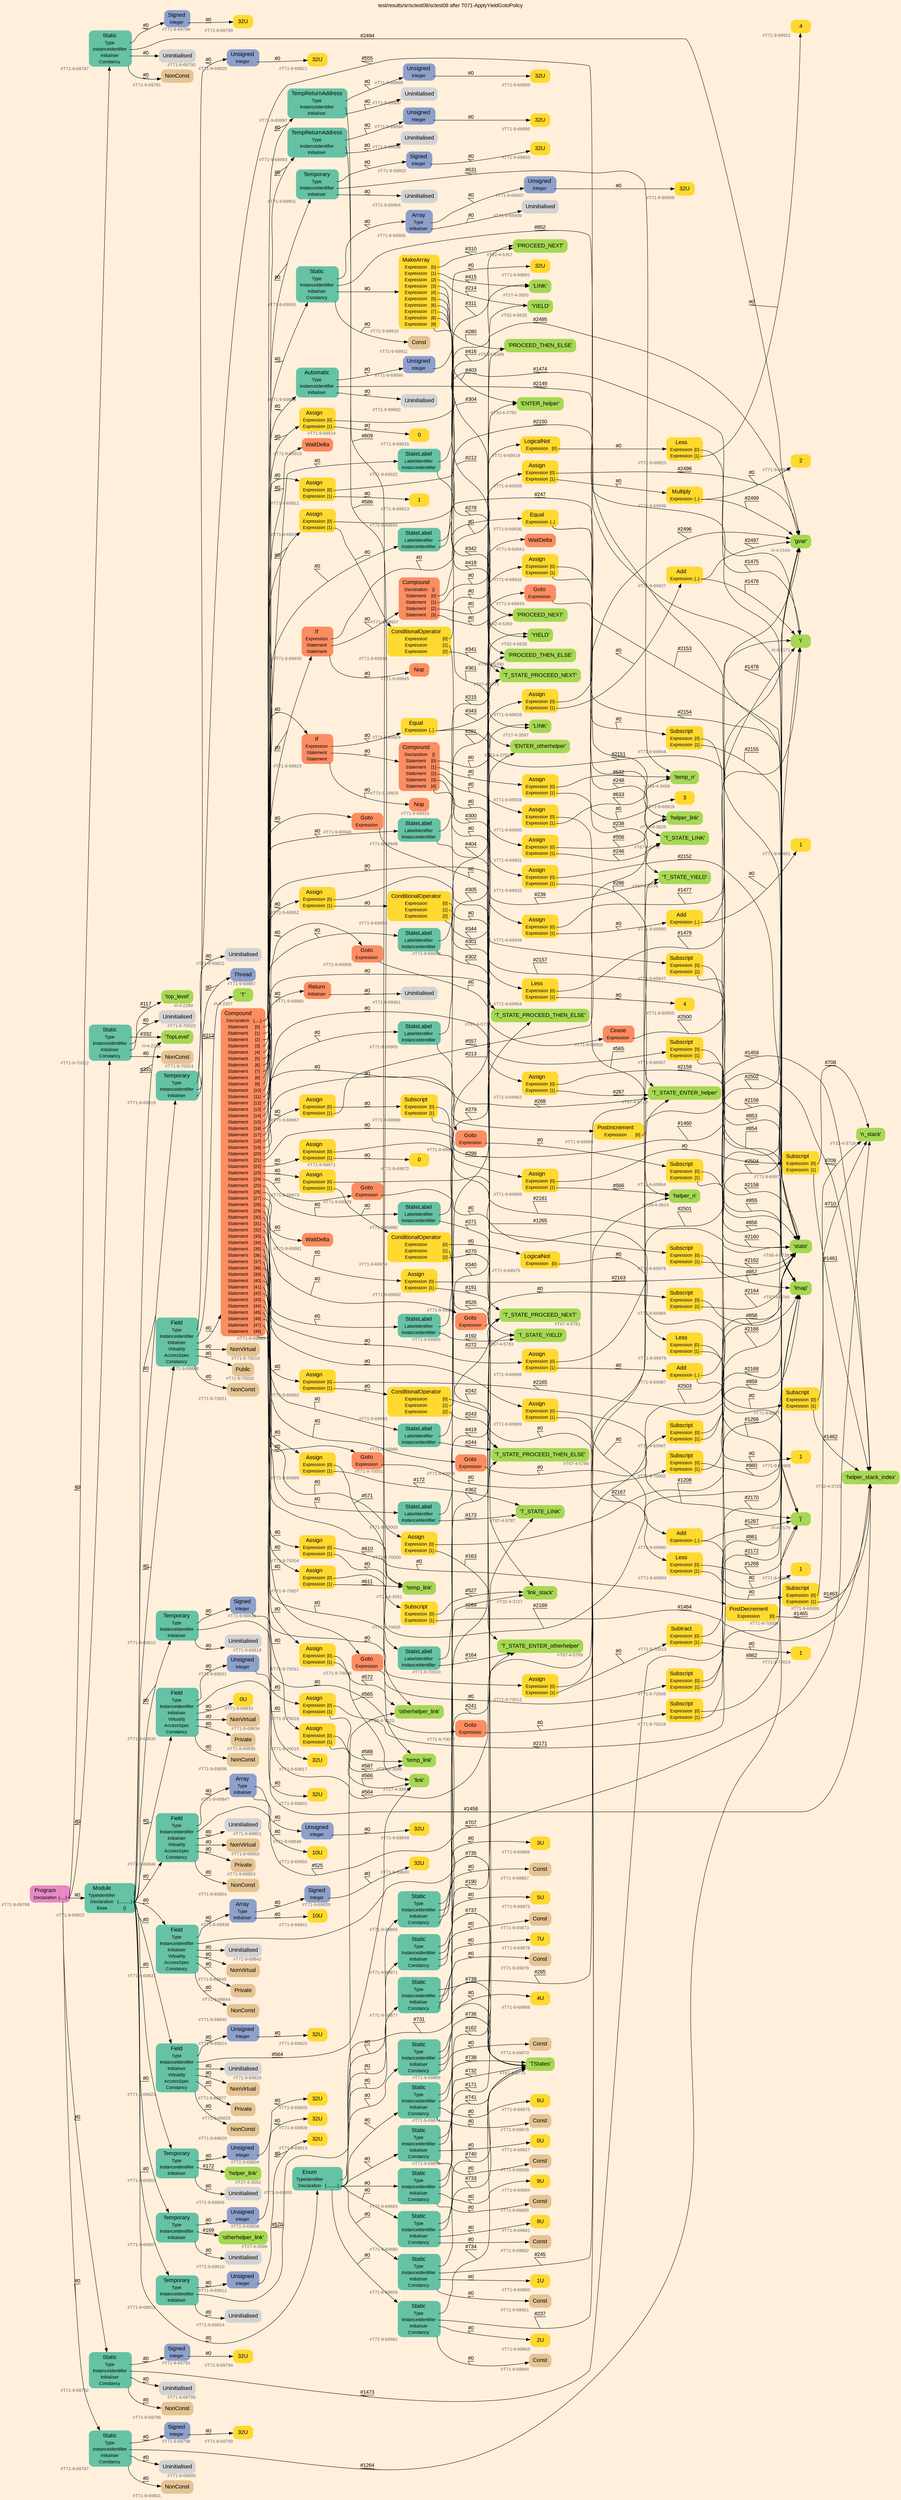 digraph "test/results/sr/sctest08/sctest08 after T071-ApplyYieldGotoPolicy" {
label = "test/results/sr/sctest08/sctest08 after T071-ApplyYieldGotoPolicy"
labelloc = t
graph [
    rankdir = "LR"
    ranksep = 0.3
    bgcolor = antiquewhite1
    color = black
    fontcolor = black
    fontname = "Arial"
];
node [
    fontname = "Arial"
];
edge [
    fontname = "Arial"
];

// -------------------- node figure --------------------
// -------- block #T71-9-69786 ----------
"#T71-9-69786" [
    fillcolor = "/set28/4"
    xlabel = "#T71-9-69786"
    fontsize = "12"
    fontcolor = grey40
    shape = "plaintext"
    label = <<TABLE BORDER="0" CELLBORDER="0" CELLSPACING="0">
     <TR><TD><FONT COLOR="black" POINT-SIZE="15">Program</FONT></TD></TR>
     <TR><TD><FONT COLOR="black" POINT-SIZE="12">Declaration</FONT></TD><TD PORT="port0"><FONT COLOR="black" POINT-SIZE="12">{.....}</FONT></TD></TR>
    </TABLE>>
    style = "rounded,filled"
];

// -------- block #T71-9-69787 ----------
"#T71-9-69787" [
    fillcolor = "/set28/1"
    xlabel = "#T71-9-69787"
    fontsize = "12"
    fontcolor = grey40
    shape = "plaintext"
    label = <<TABLE BORDER="0" CELLBORDER="0" CELLSPACING="0">
     <TR><TD><FONT COLOR="black" POINT-SIZE="15">Static</FONT></TD></TR>
     <TR><TD><FONT COLOR="black" POINT-SIZE="12">Type</FONT></TD><TD PORT="port0"></TD></TR>
     <TR><TD><FONT COLOR="black" POINT-SIZE="12">InstanceIdentifier</FONT></TD><TD PORT="port1"></TD></TR>
     <TR><TD><FONT COLOR="black" POINT-SIZE="12">Initialiser</FONT></TD><TD PORT="port2"></TD></TR>
     <TR><TD><FONT COLOR="black" POINT-SIZE="12">Constancy</FONT></TD><TD PORT="port3"></TD></TR>
    </TABLE>>
    style = "rounded,filled"
];

// -------- block #T71-9-69788 ----------
"#T71-9-69788" [
    fillcolor = "/set28/3"
    xlabel = "#T71-9-69788"
    fontsize = "12"
    fontcolor = grey40
    shape = "plaintext"
    label = <<TABLE BORDER="0" CELLBORDER="0" CELLSPACING="0">
     <TR><TD><FONT COLOR="black" POINT-SIZE="15">Signed</FONT></TD></TR>
     <TR><TD><FONT COLOR="black" POINT-SIZE="12">Integer</FONT></TD><TD PORT="port0"></TD></TR>
    </TABLE>>
    style = "rounded,filled"
];

// -------- block #T71-9-69789 ----------
"#T71-9-69789" [
    fillcolor = "/set28/6"
    xlabel = "#T71-9-69789"
    fontsize = "12"
    fontcolor = grey40
    shape = "plaintext"
    label = <<TABLE BORDER="0" CELLBORDER="0" CELLSPACING="0">
     <TR><TD><FONT COLOR="black" POINT-SIZE="15">32U</FONT></TD></TR>
    </TABLE>>
    style = "rounded,filled"
];

// -------- block #I-4-2164 ----------
"#I-4-2164" [
    fillcolor = "/set28/5"
    xlabel = "#I-4-2164"
    fontsize = "12"
    fontcolor = grey40
    shape = "plaintext"
    label = <<TABLE BORDER="0" CELLBORDER="0" CELLSPACING="0">
     <TR><TD><FONT COLOR="black" POINT-SIZE="15">'gvar'</FONT></TD></TR>
    </TABLE>>
    style = "rounded,filled"
];

// -------- block #T71-9-69790 ----------
"#T71-9-69790" [
    xlabel = "#T71-9-69790"
    fontsize = "12"
    fontcolor = grey40
    shape = "plaintext"
    label = <<TABLE BORDER="0" CELLBORDER="0" CELLSPACING="0">
     <TR><TD><FONT COLOR="black" POINT-SIZE="15">Uninitialised</FONT></TD></TR>
    </TABLE>>
    style = "rounded,filled"
];

// -------- block #T71-9-69791 ----------
"#T71-9-69791" [
    fillcolor = "/set28/7"
    xlabel = "#T71-9-69791"
    fontsize = "12"
    fontcolor = grey40
    shape = "plaintext"
    label = <<TABLE BORDER="0" CELLBORDER="0" CELLSPACING="0">
     <TR><TD><FONT COLOR="black" POINT-SIZE="15">NonConst</FONT></TD></TR>
    </TABLE>>
    style = "rounded,filled"
];

// -------- block #T71-9-69792 ----------
"#T71-9-69792" [
    fillcolor = "/set28/1"
    xlabel = "#T71-9-69792"
    fontsize = "12"
    fontcolor = grey40
    shape = "plaintext"
    label = <<TABLE BORDER="0" CELLBORDER="0" CELLSPACING="0">
     <TR><TD><FONT COLOR="black" POINT-SIZE="15">Static</FONT></TD></TR>
     <TR><TD><FONT COLOR="black" POINT-SIZE="12">Type</FONT></TD><TD PORT="port0"></TD></TR>
     <TR><TD><FONT COLOR="black" POINT-SIZE="12">InstanceIdentifier</FONT></TD><TD PORT="port1"></TD></TR>
     <TR><TD><FONT COLOR="black" POINT-SIZE="12">Initialiser</FONT></TD><TD PORT="port2"></TD></TR>
     <TR><TD><FONT COLOR="black" POINT-SIZE="12">Constancy</FONT></TD><TD PORT="port3"></TD></TR>
    </TABLE>>
    style = "rounded,filled"
];

// -------- block #T71-9-69793 ----------
"#T71-9-69793" [
    fillcolor = "/set28/3"
    xlabel = "#T71-9-69793"
    fontsize = "12"
    fontcolor = grey40
    shape = "plaintext"
    label = <<TABLE BORDER="0" CELLBORDER="0" CELLSPACING="0">
     <TR><TD><FONT COLOR="black" POINT-SIZE="15">Signed</FONT></TD></TR>
     <TR><TD><FONT COLOR="black" POINT-SIZE="12">Integer</FONT></TD><TD PORT="port0"></TD></TR>
    </TABLE>>
    style = "rounded,filled"
];

// -------- block #T71-9-69794 ----------
"#T71-9-69794" [
    fillcolor = "/set28/6"
    xlabel = "#T71-9-69794"
    fontsize = "12"
    fontcolor = grey40
    shape = "plaintext"
    label = <<TABLE BORDER="0" CELLBORDER="0" CELLSPACING="0">
     <TR><TD><FONT COLOR="black" POINT-SIZE="15">32U</FONT></TD></TR>
    </TABLE>>
    style = "rounded,filled"
];

// -------- block #I-4-2171 ----------
"#I-4-2171" [
    fillcolor = "/set28/5"
    xlabel = "#I-4-2171"
    fontsize = "12"
    fontcolor = grey40
    shape = "plaintext"
    label = <<TABLE BORDER="0" CELLBORDER="0" CELLSPACING="0">
     <TR><TD><FONT COLOR="black" POINT-SIZE="15">'i'</FONT></TD></TR>
    </TABLE>>
    style = "rounded,filled"
];

// -------- block #T71-9-69795 ----------
"#T71-9-69795" [
    xlabel = "#T71-9-69795"
    fontsize = "12"
    fontcolor = grey40
    shape = "plaintext"
    label = <<TABLE BORDER="0" CELLBORDER="0" CELLSPACING="0">
     <TR><TD><FONT COLOR="black" POINT-SIZE="15">Uninitialised</FONT></TD></TR>
    </TABLE>>
    style = "rounded,filled"
];

// -------- block #T71-9-69796 ----------
"#T71-9-69796" [
    fillcolor = "/set28/7"
    xlabel = "#T71-9-69796"
    fontsize = "12"
    fontcolor = grey40
    shape = "plaintext"
    label = <<TABLE BORDER="0" CELLBORDER="0" CELLSPACING="0">
     <TR><TD><FONT COLOR="black" POINT-SIZE="15">NonConst</FONT></TD></TR>
    </TABLE>>
    style = "rounded,filled"
];

// -------- block #T71-9-69797 ----------
"#T71-9-69797" [
    fillcolor = "/set28/1"
    xlabel = "#T71-9-69797"
    fontsize = "12"
    fontcolor = grey40
    shape = "plaintext"
    label = <<TABLE BORDER="0" CELLBORDER="0" CELLSPACING="0">
     <TR><TD><FONT COLOR="black" POINT-SIZE="15">Static</FONT></TD></TR>
     <TR><TD><FONT COLOR="black" POINT-SIZE="12">Type</FONT></TD><TD PORT="port0"></TD></TR>
     <TR><TD><FONT COLOR="black" POINT-SIZE="12">InstanceIdentifier</FONT></TD><TD PORT="port1"></TD></TR>
     <TR><TD><FONT COLOR="black" POINT-SIZE="12">Initialiser</FONT></TD><TD PORT="port2"></TD></TR>
     <TR><TD><FONT COLOR="black" POINT-SIZE="12">Constancy</FONT></TD><TD PORT="port3"></TD></TR>
    </TABLE>>
    style = "rounded,filled"
];

// -------- block #T71-9-69798 ----------
"#T71-9-69798" [
    fillcolor = "/set28/3"
    xlabel = "#T71-9-69798"
    fontsize = "12"
    fontcolor = grey40
    shape = "plaintext"
    label = <<TABLE BORDER="0" CELLBORDER="0" CELLSPACING="0">
     <TR><TD><FONT COLOR="black" POINT-SIZE="15">Signed</FONT></TD></TR>
     <TR><TD><FONT COLOR="black" POINT-SIZE="12">Integer</FONT></TD><TD PORT="port0"></TD></TR>
    </TABLE>>
    style = "rounded,filled"
];

// -------- block #T71-9-69799 ----------
"#T71-9-69799" [
    fillcolor = "/set28/6"
    xlabel = "#T71-9-69799"
    fontsize = "12"
    fontcolor = grey40
    shape = "plaintext"
    label = <<TABLE BORDER="0" CELLBORDER="0" CELLSPACING="0">
     <TR><TD><FONT COLOR="black" POINT-SIZE="15">32U</FONT></TD></TR>
    </TABLE>>
    style = "rounded,filled"
];

// -------- block #I-4-2179 ----------
"#I-4-2179" [
    fillcolor = "/set28/5"
    xlabel = "#I-4-2179"
    fontsize = "12"
    fontcolor = grey40
    shape = "plaintext"
    label = <<TABLE BORDER="0" CELLBORDER="0" CELLSPACING="0">
     <TR><TD><FONT COLOR="black" POINT-SIZE="15">'j'</FONT></TD></TR>
    </TABLE>>
    style = "rounded,filled"
];

// -------- block #T71-9-69800 ----------
"#T71-9-69800" [
    xlabel = "#T71-9-69800"
    fontsize = "12"
    fontcolor = grey40
    shape = "plaintext"
    label = <<TABLE BORDER="0" CELLBORDER="0" CELLSPACING="0">
     <TR><TD><FONT COLOR="black" POINT-SIZE="15">Uninitialised</FONT></TD></TR>
    </TABLE>>
    style = "rounded,filled"
];

// -------- block #T71-9-69801 ----------
"#T71-9-69801" [
    fillcolor = "/set28/7"
    xlabel = "#T71-9-69801"
    fontsize = "12"
    fontcolor = grey40
    shape = "plaintext"
    label = <<TABLE BORDER="0" CELLBORDER="0" CELLSPACING="0">
     <TR><TD><FONT COLOR="black" POINT-SIZE="15">NonConst</FONT></TD></TR>
    </TABLE>>
    style = "rounded,filled"
];

// -------- block #T71-9-69802 ----------
"#T71-9-69802" [
    fillcolor = "/set28/1"
    xlabel = "#T71-9-69802"
    fontsize = "12"
    fontcolor = grey40
    shape = "plaintext"
    label = <<TABLE BORDER="0" CELLBORDER="0" CELLSPACING="0">
     <TR><TD><FONT COLOR="black" POINT-SIZE="15">Module</FONT></TD></TR>
     <TR><TD><FONT COLOR="black" POINT-SIZE="12">TypeIdentifier</FONT></TD><TD PORT="port0"></TD></TR>
     <TR><TD><FONT COLOR="black" POINT-SIZE="12">Declaration</FONT></TD><TD PORT="port1"><FONT COLOR="black" POINT-SIZE="12">{...........}</FONT></TD></TR>
     <TR><TD><FONT COLOR="black" POINT-SIZE="12">Base</FONT></TD><TD PORT="port2"><FONT COLOR="black" POINT-SIZE="12">{}</FONT></TD></TR>
    </TABLE>>
    style = "rounded,filled"
];

// -------- block #I-4-2185 ----------
"#I-4-2185" [
    fillcolor = "/set28/5"
    xlabel = "#I-4-2185"
    fontsize = "12"
    fontcolor = grey40
    shape = "plaintext"
    label = <<TABLE BORDER="0" CELLBORDER="0" CELLSPACING="0">
     <TR><TD><FONT COLOR="black" POINT-SIZE="15">'TopLevel'</FONT></TD></TR>
    </TABLE>>
    style = "rounded,filled"
];

// -------- block #T71-9-69803 ----------
"#T71-9-69803" [
    fillcolor = "/set28/1"
    xlabel = "#T71-9-69803"
    fontsize = "12"
    fontcolor = grey40
    shape = "plaintext"
    label = <<TABLE BORDER="0" CELLBORDER="0" CELLSPACING="0">
     <TR><TD><FONT COLOR="black" POINT-SIZE="15">Temporary</FONT></TD></TR>
     <TR><TD><FONT COLOR="black" POINT-SIZE="12">Type</FONT></TD><TD PORT="port0"></TD></TR>
     <TR><TD><FONT COLOR="black" POINT-SIZE="12">InstanceIdentifier</FONT></TD><TD PORT="port1"></TD></TR>
     <TR><TD><FONT COLOR="black" POINT-SIZE="12">Initialiser</FONT></TD><TD PORT="port2"></TD></TR>
    </TABLE>>
    style = "rounded,filled"
];

// -------- block #T71-9-69804 ----------
"#T71-9-69804" [
    fillcolor = "/set28/3"
    xlabel = "#T71-9-69804"
    fontsize = "12"
    fontcolor = grey40
    shape = "plaintext"
    label = <<TABLE BORDER="0" CELLBORDER="0" CELLSPACING="0">
     <TR><TD><FONT COLOR="black" POINT-SIZE="15">Unsigned</FONT></TD></TR>
     <TR><TD><FONT COLOR="black" POINT-SIZE="12">Integer</FONT></TD><TD PORT="port0"></TD></TR>
    </TABLE>>
    style = "rounded,filled"
];

// -------- block #T71-9-69805 ----------
"#T71-9-69805" [
    fillcolor = "/set28/6"
    xlabel = "#T71-9-69805"
    fontsize = "12"
    fontcolor = grey40
    shape = "plaintext"
    label = <<TABLE BORDER="0" CELLBORDER="0" CELLSPACING="0">
     <TR><TD><FONT COLOR="black" POINT-SIZE="15">32U</FONT></TD></TR>
    </TABLE>>
    style = "rounded,filled"
];

// -------- block #T27-4-3592 ----------
"#T27-4-3592" [
    fillcolor = "/set28/5"
    xlabel = "#T27-4-3592"
    fontsize = "12"
    fontcolor = grey40
    shape = "plaintext"
    label = <<TABLE BORDER="0" CELLBORDER="0" CELLSPACING="0">
     <TR><TD><FONT COLOR="black" POINT-SIZE="15">'helper_link'</FONT></TD></TR>
    </TABLE>>
    style = "rounded,filled"
];

// -------- block #T71-9-69806 ----------
"#T71-9-69806" [
    xlabel = "#T71-9-69806"
    fontsize = "12"
    fontcolor = grey40
    shape = "plaintext"
    label = <<TABLE BORDER="0" CELLBORDER="0" CELLSPACING="0">
     <TR><TD><FONT COLOR="black" POINT-SIZE="15">Uninitialised</FONT></TD></TR>
    </TABLE>>
    style = "rounded,filled"
];

// -------- block #T71-9-69807 ----------
"#T71-9-69807" [
    fillcolor = "/set28/1"
    xlabel = "#T71-9-69807"
    fontsize = "12"
    fontcolor = grey40
    shape = "plaintext"
    label = <<TABLE BORDER="0" CELLBORDER="0" CELLSPACING="0">
     <TR><TD><FONT COLOR="black" POINT-SIZE="15">Temporary</FONT></TD></TR>
     <TR><TD><FONT COLOR="black" POINT-SIZE="12">Type</FONT></TD><TD PORT="port0"></TD></TR>
     <TR><TD><FONT COLOR="black" POINT-SIZE="12">InstanceIdentifier</FONT></TD><TD PORT="port1"></TD></TR>
     <TR><TD><FONT COLOR="black" POINT-SIZE="12">Initialiser</FONT></TD><TD PORT="port2"></TD></TR>
    </TABLE>>
    style = "rounded,filled"
];

// -------- block #T71-9-69808 ----------
"#T71-9-69808" [
    fillcolor = "/set28/3"
    xlabel = "#T71-9-69808"
    fontsize = "12"
    fontcolor = grey40
    shape = "plaintext"
    label = <<TABLE BORDER="0" CELLBORDER="0" CELLSPACING="0">
     <TR><TD><FONT COLOR="black" POINT-SIZE="15">Unsigned</FONT></TD></TR>
     <TR><TD><FONT COLOR="black" POINT-SIZE="12">Integer</FONT></TD><TD PORT="port0"></TD></TR>
    </TABLE>>
    style = "rounded,filled"
];

// -------- block #T71-9-69809 ----------
"#T71-9-69809" [
    fillcolor = "/set28/6"
    xlabel = "#T71-9-69809"
    fontsize = "12"
    fontcolor = grey40
    shape = "plaintext"
    label = <<TABLE BORDER="0" CELLBORDER="0" CELLSPACING="0">
     <TR><TD><FONT COLOR="black" POINT-SIZE="15">32U</FONT></TD></TR>
    </TABLE>>
    style = "rounded,filled"
];

// -------- block #T27-4-3596 ----------
"#T27-4-3596" [
    fillcolor = "/set28/5"
    xlabel = "#T27-4-3596"
    fontsize = "12"
    fontcolor = grey40
    shape = "plaintext"
    label = <<TABLE BORDER="0" CELLBORDER="0" CELLSPACING="0">
     <TR><TD><FONT COLOR="black" POINT-SIZE="15">'otherhelper_link'</FONT></TD></TR>
    </TABLE>>
    style = "rounded,filled"
];

// -------- block #T71-9-69810 ----------
"#T71-9-69810" [
    xlabel = "#T71-9-69810"
    fontsize = "12"
    fontcolor = grey40
    shape = "plaintext"
    label = <<TABLE BORDER="0" CELLBORDER="0" CELLSPACING="0">
     <TR><TD><FONT COLOR="black" POINT-SIZE="15">Uninitialised</FONT></TD></TR>
    </TABLE>>
    style = "rounded,filled"
];

// -------- block #T71-9-69811 ----------
"#T71-9-69811" [
    fillcolor = "/set28/1"
    xlabel = "#T71-9-69811"
    fontsize = "12"
    fontcolor = grey40
    shape = "plaintext"
    label = <<TABLE BORDER="0" CELLBORDER="0" CELLSPACING="0">
     <TR><TD><FONT COLOR="black" POINT-SIZE="15">Temporary</FONT></TD></TR>
     <TR><TD><FONT COLOR="black" POINT-SIZE="12">Type</FONT></TD><TD PORT="port0"></TD></TR>
     <TR><TD><FONT COLOR="black" POINT-SIZE="12">InstanceIdentifier</FONT></TD><TD PORT="port1"></TD></TR>
     <TR><TD><FONT COLOR="black" POINT-SIZE="12">Initialiser</FONT></TD><TD PORT="port2"></TD></TR>
    </TABLE>>
    style = "rounded,filled"
];

// -------- block #T71-9-69812 ----------
"#T71-9-69812" [
    fillcolor = "/set28/3"
    xlabel = "#T71-9-69812"
    fontsize = "12"
    fontcolor = grey40
    shape = "plaintext"
    label = <<TABLE BORDER="0" CELLBORDER="0" CELLSPACING="0">
     <TR><TD><FONT COLOR="black" POINT-SIZE="15">Unsigned</FONT></TD></TR>
     <TR><TD><FONT COLOR="black" POINT-SIZE="12">Integer</FONT></TD><TD PORT="port0"></TD></TR>
    </TABLE>>
    style = "rounded,filled"
];

// -------- block #T71-9-69813 ----------
"#T71-9-69813" [
    fillcolor = "/set28/6"
    xlabel = "#T71-9-69813"
    fontsize = "12"
    fontcolor = grey40
    shape = "plaintext"
    label = <<TABLE BORDER="0" CELLBORDER="0" CELLSPACING="0">
     <TR><TD><FONT COLOR="black" POINT-SIZE="15">32U</FONT></TD></TR>
    </TABLE>>
    style = "rounded,filled"
];

// -------- block #T28-4-3623 ----------
"#T28-4-3623" [
    fillcolor = "/set28/5"
    xlabel = "#T28-4-3623"
    fontsize = "12"
    fontcolor = grey40
    shape = "plaintext"
    label = <<TABLE BORDER="0" CELLBORDER="0" CELLSPACING="0">
     <TR><TD><FONT COLOR="black" POINT-SIZE="15">'otherhelper_link'</FONT></TD></TR>
    </TABLE>>
    style = "rounded,filled"
];

// -------- block #T71-9-69814 ----------
"#T71-9-69814" [
    xlabel = "#T71-9-69814"
    fontsize = "12"
    fontcolor = grey40
    shape = "plaintext"
    label = <<TABLE BORDER="0" CELLBORDER="0" CELLSPACING="0">
     <TR><TD><FONT COLOR="black" POINT-SIZE="15">Uninitialised</FONT></TD></TR>
    </TABLE>>
    style = "rounded,filled"
];

// -------- block #T71-9-69815 ----------
"#T71-9-69815" [
    fillcolor = "/set28/1"
    xlabel = "#T71-9-69815"
    fontsize = "12"
    fontcolor = grey40
    shape = "plaintext"
    label = <<TABLE BORDER="0" CELLBORDER="0" CELLSPACING="0">
     <TR><TD><FONT COLOR="black" POINT-SIZE="15">Temporary</FONT></TD></TR>
     <TR><TD><FONT COLOR="black" POINT-SIZE="12">Type</FONT></TD><TD PORT="port0"></TD></TR>
     <TR><TD><FONT COLOR="black" POINT-SIZE="12">InstanceIdentifier</FONT></TD><TD PORT="port1"></TD></TR>
     <TR><TD><FONT COLOR="black" POINT-SIZE="12">Initialiser</FONT></TD><TD PORT="port2"></TD></TR>
    </TABLE>>
    style = "rounded,filled"
];

// -------- block #T71-9-69816 ----------
"#T71-9-69816" [
    fillcolor = "/set28/3"
    xlabel = "#T71-9-69816"
    fontsize = "12"
    fontcolor = grey40
    shape = "plaintext"
    label = <<TABLE BORDER="0" CELLBORDER="0" CELLSPACING="0">
     <TR><TD><FONT COLOR="black" POINT-SIZE="15">Signed</FONT></TD></TR>
     <TR><TD><FONT COLOR="black" POINT-SIZE="12">Integer</FONT></TD><TD PORT="port0"></TD></TR>
    </TABLE>>
    style = "rounded,filled"
];

// -------- block #T71-9-69817 ----------
"#T71-9-69817" [
    fillcolor = "/set28/6"
    xlabel = "#T71-9-69817"
    fontsize = "12"
    fontcolor = grey40
    shape = "plaintext"
    label = <<TABLE BORDER="0" CELLBORDER="0" CELLSPACING="0">
     <TR><TD><FONT COLOR="black" POINT-SIZE="15">32U</FONT></TD></TR>
    </TABLE>>
    style = "rounded,filled"
];

// -------- block #T28-4-3624 ----------
"#T28-4-3624" [
    fillcolor = "/set28/5"
    xlabel = "#T28-4-3624"
    fontsize = "12"
    fontcolor = grey40
    shape = "plaintext"
    label = <<TABLE BORDER="0" CELLBORDER="0" CELLSPACING="0">
     <TR><TD><FONT COLOR="black" POINT-SIZE="15">'helper_n'</FONT></TD></TR>
    </TABLE>>
    style = "rounded,filled"
];

// -------- block #T71-9-69818 ----------
"#T71-9-69818" [
    xlabel = "#T71-9-69818"
    fontsize = "12"
    fontcolor = grey40
    shape = "plaintext"
    label = <<TABLE BORDER="0" CELLBORDER="0" CELLSPACING="0">
     <TR><TD><FONT COLOR="black" POINT-SIZE="15">Uninitialised</FONT></TD></TR>
    </TABLE>>
    style = "rounded,filled"
];

// -------- block #T71-9-69819 ----------
"#T71-9-69819" [
    fillcolor = "/set28/1"
    xlabel = "#T71-9-69819"
    fontsize = "12"
    fontcolor = grey40
    shape = "plaintext"
    label = <<TABLE BORDER="0" CELLBORDER="0" CELLSPACING="0">
     <TR><TD><FONT COLOR="black" POINT-SIZE="15">Temporary</FONT></TD></TR>
     <TR><TD><FONT COLOR="black" POINT-SIZE="12">Type</FONT></TD><TD PORT="port0"></TD></TR>
     <TR><TD><FONT COLOR="black" POINT-SIZE="12">InstanceIdentifier</FONT></TD><TD PORT="port1"></TD></TR>
     <TR><TD><FONT COLOR="black" POINT-SIZE="12">Initialiser</FONT></TD><TD PORT="port2"></TD></TR>
    </TABLE>>
    style = "rounded,filled"
];

// -------- block #T71-9-69820 ----------
"#T71-9-69820" [
    fillcolor = "/set28/3"
    xlabel = "#T71-9-69820"
    fontsize = "12"
    fontcolor = grey40
    shape = "plaintext"
    label = <<TABLE BORDER="0" CELLBORDER="0" CELLSPACING="0">
     <TR><TD><FONT COLOR="black" POINT-SIZE="15">Unsigned</FONT></TD></TR>
     <TR><TD><FONT COLOR="black" POINT-SIZE="12">Integer</FONT></TD><TD PORT="port0"></TD></TR>
    </TABLE>>
    style = "rounded,filled"
];

// -------- block #T71-9-69821 ----------
"#T71-9-69821" [
    fillcolor = "/set28/6"
    xlabel = "#T71-9-69821"
    fontsize = "12"
    fontcolor = grey40
    shape = "plaintext"
    label = <<TABLE BORDER="0" CELLBORDER="0" CELLSPACING="0">
     <TR><TD><FONT COLOR="black" POINT-SIZE="15">32U</FONT></TD></TR>
    </TABLE>>
    style = "rounded,filled"
];

// -------- block #T28-4-3625 ----------
"#T28-4-3625" [
    fillcolor = "/set28/5"
    xlabel = "#T28-4-3625"
    fontsize = "12"
    fontcolor = grey40
    shape = "plaintext"
    label = <<TABLE BORDER="0" CELLBORDER="0" CELLSPACING="0">
     <TR><TD><FONT COLOR="black" POINT-SIZE="15">'helper_link'</FONT></TD></TR>
    </TABLE>>
    style = "rounded,filled"
];

// -------- block #T71-9-69822 ----------
"#T71-9-69822" [
    xlabel = "#T71-9-69822"
    fontsize = "12"
    fontcolor = grey40
    shape = "plaintext"
    label = <<TABLE BORDER="0" CELLBORDER="0" CELLSPACING="0">
     <TR><TD><FONT COLOR="black" POINT-SIZE="15">Uninitialised</FONT></TD></TR>
    </TABLE>>
    style = "rounded,filled"
];

// -------- block #T71-9-69823 ----------
"#T71-9-69823" [
    fillcolor = "/set28/1"
    xlabel = "#T71-9-69823"
    fontsize = "12"
    fontcolor = grey40
    shape = "plaintext"
    label = <<TABLE BORDER="0" CELLBORDER="0" CELLSPACING="0">
     <TR><TD><FONT COLOR="black" POINT-SIZE="15">Field</FONT></TD></TR>
     <TR><TD><FONT COLOR="black" POINT-SIZE="12">Type</FONT></TD><TD PORT="port0"></TD></TR>
     <TR><TD><FONT COLOR="black" POINT-SIZE="12">InstanceIdentifier</FONT></TD><TD PORT="port1"></TD></TR>
     <TR><TD><FONT COLOR="black" POINT-SIZE="12">Initialiser</FONT></TD><TD PORT="port2"></TD></TR>
     <TR><TD><FONT COLOR="black" POINT-SIZE="12">Virtuality</FONT></TD><TD PORT="port3"></TD></TR>
     <TR><TD><FONT COLOR="black" POINT-SIZE="12">AccessSpec</FONT></TD><TD PORT="port4"></TD></TR>
     <TR><TD><FONT COLOR="black" POINT-SIZE="12">Constancy</FONT></TD><TD PORT="port5"></TD></TR>
    </TABLE>>
    style = "rounded,filled"
];

// -------- block #T71-9-69824 ----------
"#T71-9-69824" [
    fillcolor = "/set28/3"
    xlabel = "#T71-9-69824"
    fontsize = "12"
    fontcolor = grey40
    shape = "plaintext"
    label = <<TABLE BORDER="0" CELLBORDER="0" CELLSPACING="0">
     <TR><TD><FONT COLOR="black" POINT-SIZE="15">Unsigned</FONT></TD></TR>
     <TR><TD><FONT COLOR="black" POINT-SIZE="12">Integer</FONT></TD><TD PORT="port0"></TD></TR>
    </TABLE>>
    style = "rounded,filled"
];

// -------- block #T71-9-69825 ----------
"#T71-9-69825" [
    fillcolor = "/set28/6"
    xlabel = "#T71-9-69825"
    fontsize = "12"
    fontcolor = grey40
    shape = "plaintext"
    label = <<TABLE BORDER="0" CELLBORDER="0" CELLSPACING="0">
     <TR><TD><FONT COLOR="black" POINT-SIZE="15">32U</FONT></TD></TR>
    </TABLE>>
    style = "rounded,filled"
];

// -------- block #T27-4-3594 ----------
"#T27-4-3594" [
    fillcolor = "/set28/5"
    xlabel = "#T27-4-3594"
    fontsize = "12"
    fontcolor = grey40
    shape = "plaintext"
    label = <<TABLE BORDER="0" CELLBORDER="0" CELLSPACING="0">
     <TR><TD><FONT COLOR="black" POINT-SIZE="15">'link'</FONT></TD></TR>
    </TABLE>>
    style = "rounded,filled"
];

// -------- block #T71-9-69826 ----------
"#T71-9-69826" [
    xlabel = "#T71-9-69826"
    fontsize = "12"
    fontcolor = grey40
    shape = "plaintext"
    label = <<TABLE BORDER="0" CELLBORDER="0" CELLSPACING="0">
     <TR><TD><FONT COLOR="black" POINT-SIZE="15">Uninitialised</FONT></TD></TR>
    </TABLE>>
    style = "rounded,filled"
];

// -------- block #T71-9-69827 ----------
"#T71-9-69827" [
    fillcolor = "/set28/7"
    xlabel = "#T71-9-69827"
    fontsize = "12"
    fontcolor = grey40
    shape = "plaintext"
    label = <<TABLE BORDER="0" CELLBORDER="0" CELLSPACING="0">
     <TR><TD><FONT COLOR="black" POINT-SIZE="15">NonVirtual</FONT></TD></TR>
    </TABLE>>
    style = "rounded,filled"
];

// -------- block #T71-9-69828 ----------
"#T71-9-69828" [
    fillcolor = "/set28/7"
    xlabel = "#T71-9-69828"
    fontsize = "12"
    fontcolor = grey40
    shape = "plaintext"
    label = <<TABLE BORDER="0" CELLBORDER="0" CELLSPACING="0">
     <TR><TD><FONT COLOR="black" POINT-SIZE="15">Private</FONT></TD></TR>
    </TABLE>>
    style = "rounded,filled"
];

// -------- block #T71-9-69829 ----------
"#T71-9-69829" [
    fillcolor = "/set28/7"
    xlabel = "#T71-9-69829"
    fontsize = "12"
    fontcolor = grey40
    shape = "plaintext"
    label = <<TABLE BORDER="0" CELLBORDER="0" CELLSPACING="0">
     <TR><TD><FONT COLOR="black" POINT-SIZE="15">NonConst</FONT></TD></TR>
    </TABLE>>
    style = "rounded,filled"
];

// -------- block #T71-9-69830 ----------
"#T71-9-69830" [
    fillcolor = "/set28/1"
    xlabel = "#T71-9-69830"
    fontsize = "12"
    fontcolor = grey40
    shape = "plaintext"
    label = <<TABLE BORDER="0" CELLBORDER="0" CELLSPACING="0">
     <TR><TD><FONT COLOR="black" POINT-SIZE="15">Field</FONT></TD></TR>
     <TR><TD><FONT COLOR="black" POINT-SIZE="12">Type</FONT></TD><TD PORT="port0"></TD></TR>
     <TR><TD><FONT COLOR="black" POINT-SIZE="12">InstanceIdentifier</FONT></TD><TD PORT="port1"></TD></TR>
     <TR><TD><FONT COLOR="black" POINT-SIZE="12">Initialiser</FONT></TD><TD PORT="port2"></TD></TR>
     <TR><TD><FONT COLOR="black" POINT-SIZE="12">Virtuality</FONT></TD><TD PORT="port3"></TD></TR>
     <TR><TD><FONT COLOR="black" POINT-SIZE="12">AccessSpec</FONT></TD><TD PORT="port4"></TD></TR>
     <TR><TD><FONT COLOR="black" POINT-SIZE="12">Constancy</FONT></TD><TD PORT="port5"></TD></TR>
    </TABLE>>
    style = "rounded,filled"
];

// -------- block #T71-9-69831 ----------
"#T71-9-69831" [
    fillcolor = "/set28/3"
    xlabel = "#T71-9-69831"
    fontsize = "12"
    fontcolor = grey40
    shape = "plaintext"
    label = <<TABLE BORDER="0" CELLBORDER="0" CELLSPACING="0">
     <TR><TD><FONT COLOR="black" POINT-SIZE="15">Unsigned</FONT></TD></TR>
     <TR><TD><FONT COLOR="black" POINT-SIZE="12">Integer</FONT></TD><TD PORT="port0"></TD></TR>
    </TABLE>>
    style = "rounded,filled"
];

// -------- block #T71-9-69832 ----------
"#T71-9-69832" [
    fillcolor = "/set28/6"
    xlabel = "#T71-9-69832"
    fontsize = "12"
    fontcolor = grey40
    shape = "plaintext"
    label = <<TABLE BORDER="0" CELLBORDER="0" CELLSPACING="0">
     <TR><TD><FONT COLOR="black" POINT-SIZE="15">32U</FONT></TD></TR>
    </TABLE>>
    style = "rounded,filled"
];

// -------- block #T32-4-3725 ----------
"#T32-4-3725" [
    fillcolor = "/set28/5"
    xlabel = "#T32-4-3725"
    fontsize = "12"
    fontcolor = grey40
    shape = "plaintext"
    label = <<TABLE BORDER="0" CELLBORDER="0" CELLSPACING="0">
     <TR><TD><FONT COLOR="black" POINT-SIZE="15">'helper_stack_index'</FONT></TD></TR>
    </TABLE>>
    style = "rounded,filled"
];

// -------- block #T71-9-69833 ----------
"#T71-9-69833" [
    fillcolor = "/set28/6"
    xlabel = "#T71-9-69833"
    fontsize = "12"
    fontcolor = grey40
    shape = "plaintext"
    label = <<TABLE BORDER="0" CELLBORDER="0" CELLSPACING="0">
     <TR><TD><FONT COLOR="black" POINT-SIZE="15">0U</FONT></TD></TR>
    </TABLE>>
    style = "rounded,filled"
];

// -------- block #T71-9-69834 ----------
"#T71-9-69834" [
    fillcolor = "/set28/7"
    xlabel = "#T71-9-69834"
    fontsize = "12"
    fontcolor = grey40
    shape = "plaintext"
    label = <<TABLE BORDER="0" CELLBORDER="0" CELLSPACING="0">
     <TR><TD><FONT COLOR="black" POINT-SIZE="15">NonVirtual</FONT></TD></TR>
    </TABLE>>
    style = "rounded,filled"
];

// -------- block #T71-9-69835 ----------
"#T71-9-69835" [
    fillcolor = "/set28/7"
    xlabel = "#T71-9-69835"
    fontsize = "12"
    fontcolor = grey40
    shape = "plaintext"
    label = <<TABLE BORDER="0" CELLBORDER="0" CELLSPACING="0">
     <TR><TD><FONT COLOR="black" POINT-SIZE="15">Private</FONT></TD></TR>
    </TABLE>>
    style = "rounded,filled"
];

// -------- block #T71-9-69836 ----------
"#T71-9-69836" [
    fillcolor = "/set28/7"
    xlabel = "#T71-9-69836"
    fontsize = "12"
    fontcolor = grey40
    shape = "plaintext"
    label = <<TABLE BORDER="0" CELLBORDER="0" CELLSPACING="0">
     <TR><TD><FONT COLOR="black" POINT-SIZE="15">NonConst</FONT></TD></TR>
    </TABLE>>
    style = "rounded,filled"
];

// -------- block #T71-9-69837 ----------
"#T71-9-69837" [
    fillcolor = "/set28/1"
    xlabel = "#T71-9-69837"
    fontsize = "12"
    fontcolor = grey40
    shape = "plaintext"
    label = <<TABLE BORDER="0" CELLBORDER="0" CELLSPACING="0">
     <TR><TD><FONT COLOR="black" POINT-SIZE="15">Field</FONT></TD></TR>
     <TR><TD><FONT COLOR="black" POINT-SIZE="12">Type</FONT></TD><TD PORT="port0"></TD></TR>
     <TR><TD><FONT COLOR="black" POINT-SIZE="12">InstanceIdentifier</FONT></TD><TD PORT="port1"></TD></TR>
     <TR><TD><FONT COLOR="black" POINT-SIZE="12">Initialiser</FONT></TD><TD PORT="port2"></TD></TR>
     <TR><TD><FONT COLOR="black" POINT-SIZE="12">Virtuality</FONT></TD><TD PORT="port3"></TD></TR>
     <TR><TD><FONT COLOR="black" POINT-SIZE="12">AccessSpec</FONT></TD><TD PORT="port4"></TD></TR>
     <TR><TD><FONT COLOR="black" POINT-SIZE="12">Constancy</FONT></TD><TD PORT="port5"></TD></TR>
    </TABLE>>
    style = "rounded,filled"
];

// -------- block #T71-9-69838 ----------
"#T71-9-69838" [
    fillcolor = "/set28/3"
    xlabel = "#T71-9-69838"
    fontsize = "12"
    fontcolor = grey40
    shape = "plaintext"
    label = <<TABLE BORDER="0" CELLBORDER="0" CELLSPACING="0">
     <TR><TD><FONT COLOR="black" POINT-SIZE="15">Array</FONT></TD></TR>
     <TR><TD><FONT COLOR="black" POINT-SIZE="12">Type</FONT></TD><TD PORT="port0"></TD></TR>
     <TR><TD><FONT COLOR="black" POINT-SIZE="12">Initialiser</FONT></TD><TD PORT="port1"></TD></TR>
    </TABLE>>
    style = "rounded,filled"
];

// -------- block #T71-9-69839 ----------
"#T71-9-69839" [
    fillcolor = "/set28/3"
    xlabel = "#T71-9-69839"
    fontsize = "12"
    fontcolor = grey40
    shape = "plaintext"
    label = <<TABLE BORDER="0" CELLBORDER="0" CELLSPACING="0">
     <TR><TD><FONT COLOR="black" POINT-SIZE="15">Signed</FONT></TD></TR>
     <TR><TD><FONT COLOR="black" POINT-SIZE="12">Integer</FONT></TD><TD PORT="port0"></TD></TR>
    </TABLE>>
    style = "rounded,filled"
];

// -------- block #T71-9-69840 ----------
"#T71-9-69840" [
    fillcolor = "/set28/6"
    xlabel = "#T71-9-69840"
    fontsize = "12"
    fontcolor = grey40
    shape = "plaintext"
    label = <<TABLE BORDER="0" CELLBORDER="0" CELLSPACING="0">
     <TR><TD><FONT COLOR="black" POINT-SIZE="15">32U</FONT></TD></TR>
    </TABLE>>
    style = "rounded,filled"
];

// -------- block #T71-9-69841 ----------
"#T71-9-69841" [
    fillcolor = "/set28/6"
    xlabel = "#T71-9-69841"
    fontsize = "12"
    fontcolor = grey40
    shape = "plaintext"
    label = <<TABLE BORDER="0" CELLBORDER="0" CELLSPACING="0">
     <TR><TD><FONT COLOR="black" POINT-SIZE="15">10U</FONT></TD></TR>
    </TABLE>>
    style = "rounded,filled"
];

// -------- block #T32-4-3726 ----------
"#T32-4-3726" [
    fillcolor = "/set28/5"
    xlabel = "#T32-4-3726"
    fontsize = "12"
    fontcolor = grey40
    shape = "plaintext"
    label = <<TABLE BORDER="0" CELLBORDER="0" CELLSPACING="0">
     <TR><TD><FONT COLOR="black" POINT-SIZE="15">'n_stack'</FONT></TD></TR>
    </TABLE>>
    style = "rounded,filled"
];

// -------- block #T71-9-69842 ----------
"#T71-9-69842" [
    xlabel = "#T71-9-69842"
    fontsize = "12"
    fontcolor = grey40
    shape = "plaintext"
    label = <<TABLE BORDER="0" CELLBORDER="0" CELLSPACING="0">
     <TR><TD><FONT COLOR="black" POINT-SIZE="15">Uninitialised</FONT></TD></TR>
    </TABLE>>
    style = "rounded,filled"
];

// -------- block #T71-9-69843 ----------
"#T71-9-69843" [
    fillcolor = "/set28/7"
    xlabel = "#T71-9-69843"
    fontsize = "12"
    fontcolor = grey40
    shape = "plaintext"
    label = <<TABLE BORDER="0" CELLBORDER="0" CELLSPACING="0">
     <TR><TD><FONT COLOR="black" POINT-SIZE="15">NonVirtual</FONT></TD></TR>
    </TABLE>>
    style = "rounded,filled"
];

// -------- block #T71-9-69844 ----------
"#T71-9-69844" [
    fillcolor = "/set28/7"
    xlabel = "#T71-9-69844"
    fontsize = "12"
    fontcolor = grey40
    shape = "plaintext"
    label = <<TABLE BORDER="0" CELLBORDER="0" CELLSPACING="0">
     <TR><TD><FONT COLOR="black" POINT-SIZE="15">Private</FONT></TD></TR>
    </TABLE>>
    style = "rounded,filled"
];

// -------- block #T71-9-69845 ----------
"#T71-9-69845" [
    fillcolor = "/set28/7"
    xlabel = "#T71-9-69845"
    fontsize = "12"
    fontcolor = grey40
    shape = "plaintext"
    label = <<TABLE BORDER="0" CELLBORDER="0" CELLSPACING="0">
     <TR><TD><FONT COLOR="black" POINT-SIZE="15">NonConst</FONT></TD></TR>
    </TABLE>>
    style = "rounded,filled"
];

// -------- block #T71-9-69846 ----------
"#T71-9-69846" [
    fillcolor = "/set28/1"
    xlabel = "#T71-9-69846"
    fontsize = "12"
    fontcolor = grey40
    shape = "plaintext"
    label = <<TABLE BORDER="0" CELLBORDER="0" CELLSPACING="0">
     <TR><TD><FONT COLOR="black" POINT-SIZE="15">Field</FONT></TD></TR>
     <TR><TD><FONT COLOR="black" POINT-SIZE="12">Type</FONT></TD><TD PORT="port0"></TD></TR>
     <TR><TD><FONT COLOR="black" POINT-SIZE="12">InstanceIdentifier</FONT></TD><TD PORT="port1"></TD></TR>
     <TR><TD><FONT COLOR="black" POINT-SIZE="12">Initialiser</FONT></TD><TD PORT="port2"></TD></TR>
     <TR><TD><FONT COLOR="black" POINT-SIZE="12">Virtuality</FONT></TD><TD PORT="port3"></TD></TR>
     <TR><TD><FONT COLOR="black" POINT-SIZE="12">AccessSpec</FONT></TD><TD PORT="port4"></TD></TR>
     <TR><TD><FONT COLOR="black" POINT-SIZE="12">Constancy</FONT></TD><TD PORT="port5"></TD></TR>
    </TABLE>>
    style = "rounded,filled"
];

// -------- block #T71-9-69847 ----------
"#T71-9-69847" [
    fillcolor = "/set28/3"
    xlabel = "#T71-9-69847"
    fontsize = "12"
    fontcolor = grey40
    shape = "plaintext"
    label = <<TABLE BORDER="0" CELLBORDER="0" CELLSPACING="0">
     <TR><TD><FONT COLOR="black" POINT-SIZE="15">Array</FONT></TD></TR>
     <TR><TD><FONT COLOR="black" POINT-SIZE="12">Type</FONT></TD><TD PORT="port0"></TD></TR>
     <TR><TD><FONT COLOR="black" POINT-SIZE="12">Initialiser</FONT></TD><TD PORT="port1"></TD></TR>
    </TABLE>>
    style = "rounded,filled"
];

// -------- block #T71-9-69848 ----------
"#T71-9-69848" [
    fillcolor = "/set28/3"
    xlabel = "#T71-9-69848"
    fontsize = "12"
    fontcolor = grey40
    shape = "plaintext"
    label = <<TABLE BORDER="0" CELLBORDER="0" CELLSPACING="0">
     <TR><TD><FONT COLOR="black" POINT-SIZE="15">Unsigned</FONT></TD></TR>
     <TR><TD><FONT COLOR="black" POINT-SIZE="12">Integer</FONT></TD><TD PORT="port0"></TD></TR>
    </TABLE>>
    style = "rounded,filled"
];

// -------- block #T71-9-69849 ----------
"#T71-9-69849" [
    fillcolor = "/set28/6"
    xlabel = "#T71-9-69849"
    fontsize = "12"
    fontcolor = grey40
    shape = "plaintext"
    label = <<TABLE BORDER="0" CELLBORDER="0" CELLSPACING="0">
     <TR><TD><FONT COLOR="black" POINT-SIZE="15">32U</FONT></TD></TR>
    </TABLE>>
    style = "rounded,filled"
];

// -------- block #T71-9-69850 ----------
"#T71-9-69850" [
    fillcolor = "/set28/6"
    xlabel = "#T71-9-69850"
    fontsize = "12"
    fontcolor = grey40
    shape = "plaintext"
    label = <<TABLE BORDER="0" CELLBORDER="0" CELLSPACING="0">
     <TR><TD><FONT COLOR="black" POINT-SIZE="15">10U</FONT></TD></TR>
    </TABLE>>
    style = "rounded,filled"
];

// -------- block #T32-4-3727 ----------
"#T32-4-3727" [
    fillcolor = "/set28/5"
    xlabel = "#T32-4-3727"
    fontsize = "12"
    fontcolor = grey40
    shape = "plaintext"
    label = <<TABLE BORDER="0" CELLBORDER="0" CELLSPACING="0">
     <TR><TD><FONT COLOR="black" POINT-SIZE="15">'link_stack'</FONT></TD></TR>
    </TABLE>>
    style = "rounded,filled"
];

// -------- block #T71-9-69851 ----------
"#T71-9-69851" [
    xlabel = "#T71-9-69851"
    fontsize = "12"
    fontcolor = grey40
    shape = "plaintext"
    label = <<TABLE BORDER="0" CELLBORDER="0" CELLSPACING="0">
     <TR><TD><FONT COLOR="black" POINT-SIZE="15">Uninitialised</FONT></TD></TR>
    </TABLE>>
    style = "rounded,filled"
];

// -------- block #T71-9-69852 ----------
"#T71-9-69852" [
    fillcolor = "/set28/7"
    xlabel = "#T71-9-69852"
    fontsize = "12"
    fontcolor = grey40
    shape = "plaintext"
    label = <<TABLE BORDER="0" CELLBORDER="0" CELLSPACING="0">
     <TR><TD><FONT COLOR="black" POINT-SIZE="15">NonVirtual</FONT></TD></TR>
    </TABLE>>
    style = "rounded,filled"
];

// -------- block #T71-9-69853 ----------
"#T71-9-69853" [
    fillcolor = "/set28/7"
    xlabel = "#T71-9-69853"
    fontsize = "12"
    fontcolor = grey40
    shape = "plaintext"
    label = <<TABLE BORDER="0" CELLBORDER="0" CELLSPACING="0">
     <TR><TD><FONT COLOR="black" POINT-SIZE="15">Private</FONT></TD></TR>
    </TABLE>>
    style = "rounded,filled"
];

// -------- block #T71-9-69854 ----------
"#T71-9-69854" [
    fillcolor = "/set28/7"
    xlabel = "#T71-9-69854"
    fontsize = "12"
    fontcolor = grey40
    shape = "plaintext"
    label = <<TABLE BORDER="0" CELLBORDER="0" CELLSPACING="0">
     <TR><TD><FONT COLOR="black" POINT-SIZE="15">NonConst</FONT></TD></TR>
    </TABLE>>
    style = "rounded,filled"
];

// -------- block #T71-9-69855 ----------
"#T71-9-69855" [
    fillcolor = "/set28/1"
    xlabel = "#T71-9-69855"
    fontsize = "12"
    fontcolor = grey40
    shape = "plaintext"
    label = <<TABLE BORDER="0" CELLBORDER="0" CELLSPACING="0">
     <TR><TD><FONT COLOR="black" POINT-SIZE="15">Enum</FONT></TD></TR>
     <TR><TD><FONT COLOR="black" POINT-SIZE="12">TypeIdentifier</FONT></TD><TD PORT="port0"></TD></TR>
     <TR><TD><FONT COLOR="black" POINT-SIZE="12">Declaration</FONT></TD><TD PORT="port1"><FONT COLOR="black" POINT-SIZE="12">{..........}</FONT></TD></TR>
    </TABLE>>
    style = "rounded,filled"
];

// -------- block #T67-4-5770 ----------
"#T67-4-5770" [
    fillcolor = "/set28/5"
    xlabel = "#T67-4-5770"
    fontsize = "12"
    fontcolor = grey40
    shape = "plaintext"
    label = <<TABLE BORDER="0" CELLBORDER="0" CELLSPACING="0">
     <TR><TD><FONT COLOR="black" POINT-SIZE="15">'TStates'</FONT></TD></TR>
    </TABLE>>
    style = "rounded,filled"
];

// -------- block #T71-9-69856 ----------
"#T71-9-69856" [
    fillcolor = "/set28/1"
    xlabel = "#T71-9-69856"
    fontsize = "12"
    fontcolor = grey40
    shape = "plaintext"
    label = <<TABLE BORDER="0" CELLBORDER="0" CELLSPACING="0">
     <TR><TD><FONT COLOR="black" POINT-SIZE="15">Static</FONT></TD></TR>
     <TR><TD><FONT COLOR="black" POINT-SIZE="12">Type</FONT></TD><TD PORT="port0"></TD></TR>
     <TR><TD><FONT COLOR="black" POINT-SIZE="12">InstanceIdentifier</FONT></TD><TD PORT="port1"></TD></TR>
     <TR><TD><FONT COLOR="black" POINT-SIZE="12">Initialiser</FONT></TD><TD PORT="port2"></TD></TR>
     <TR><TD><FONT COLOR="black" POINT-SIZE="12">Constancy</FONT></TD><TD PORT="port3"></TD></TR>
    </TABLE>>
    style = "rounded,filled"
];

// -------- block #T67-4-5771 ----------
"#T67-4-5771" [
    fillcolor = "/set28/5"
    xlabel = "#T67-4-5771"
    fontsize = "12"
    fontcolor = grey40
    shape = "plaintext"
    label = <<TABLE BORDER="0" CELLBORDER="0" CELLSPACING="0">
     <TR><TD><FONT COLOR="black" POINT-SIZE="15">'T_STATE_PROCEED_NEXT'</FONT></TD></TR>
    </TABLE>>
    style = "rounded,filled"
];

// -------- block #T71-9-69857 ----------
"#T71-9-69857" [
    fillcolor = "/set28/6"
    xlabel = "#T71-9-69857"
    fontsize = "12"
    fontcolor = grey40
    shape = "plaintext"
    label = <<TABLE BORDER="0" CELLBORDER="0" CELLSPACING="0">
     <TR><TD><FONT COLOR="black" POINT-SIZE="15">0U</FONT></TD></TR>
    </TABLE>>
    style = "rounded,filled"
];

// -------- block #T71-9-69858 ----------
"#T71-9-69858" [
    fillcolor = "/set28/7"
    xlabel = "#T71-9-69858"
    fontsize = "12"
    fontcolor = grey40
    shape = "plaintext"
    label = <<TABLE BORDER="0" CELLBORDER="0" CELLSPACING="0">
     <TR><TD><FONT COLOR="black" POINT-SIZE="15">Const</FONT></TD></TR>
    </TABLE>>
    style = "rounded,filled"
];

// -------- block #T71-9-69859 ----------
"#T71-9-69859" [
    fillcolor = "/set28/1"
    xlabel = "#T71-9-69859"
    fontsize = "12"
    fontcolor = grey40
    shape = "plaintext"
    label = <<TABLE BORDER="0" CELLBORDER="0" CELLSPACING="0">
     <TR><TD><FONT COLOR="black" POINT-SIZE="15">Static</FONT></TD></TR>
     <TR><TD><FONT COLOR="black" POINT-SIZE="12">Type</FONT></TD><TD PORT="port0"></TD></TR>
     <TR><TD><FONT COLOR="black" POINT-SIZE="12">InstanceIdentifier</FONT></TD><TD PORT="port1"></TD></TR>
     <TR><TD><FONT COLOR="black" POINT-SIZE="12">Initialiser</FONT></TD><TD PORT="port2"></TD></TR>
     <TR><TD><FONT COLOR="black" POINT-SIZE="12">Constancy</FONT></TD><TD PORT="port3"></TD></TR>
    </TABLE>>
    style = "rounded,filled"
];

// -------- block #T67-4-5773 ----------
"#T67-4-5773" [
    fillcolor = "/set28/5"
    xlabel = "#T67-4-5773"
    fontsize = "12"
    fontcolor = grey40
    shape = "plaintext"
    label = <<TABLE BORDER="0" CELLBORDER="0" CELLSPACING="0">
     <TR><TD><FONT COLOR="black" POINT-SIZE="15">'T_STATE_LINK'</FONT></TD></TR>
    </TABLE>>
    style = "rounded,filled"
];

// -------- block #T71-9-69860 ----------
"#T71-9-69860" [
    fillcolor = "/set28/6"
    xlabel = "#T71-9-69860"
    fontsize = "12"
    fontcolor = grey40
    shape = "plaintext"
    label = <<TABLE BORDER="0" CELLBORDER="0" CELLSPACING="0">
     <TR><TD><FONT COLOR="black" POINT-SIZE="15">1U</FONT></TD></TR>
    </TABLE>>
    style = "rounded,filled"
];

// -------- block #T71-9-69861 ----------
"#T71-9-69861" [
    fillcolor = "/set28/7"
    xlabel = "#T71-9-69861"
    fontsize = "12"
    fontcolor = grey40
    shape = "plaintext"
    label = <<TABLE BORDER="0" CELLBORDER="0" CELLSPACING="0">
     <TR><TD><FONT COLOR="black" POINT-SIZE="15">Const</FONT></TD></TR>
    </TABLE>>
    style = "rounded,filled"
];

// -------- block #T71-9-69862 ----------
"#T71-9-69862" [
    fillcolor = "/set28/1"
    xlabel = "#T71-9-69862"
    fontsize = "12"
    fontcolor = grey40
    shape = "plaintext"
    label = <<TABLE BORDER="0" CELLBORDER="0" CELLSPACING="0">
     <TR><TD><FONT COLOR="black" POINT-SIZE="15">Static</FONT></TD></TR>
     <TR><TD><FONT COLOR="black" POINT-SIZE="12">Type</FONT></TD><TD PORT="port0"></TD></TR>
     <TR><TD><FONT COLOR="black" POINT-SIZE="12">InstanceIdentifier</FONT></TD><TD PORT="port1"></TD></TR>
     <TR><TD><FONT COLOR="black" POINT-SIZE="12">Initialiser</FONT></TD><TD PORT="port2"></TD></TR>
     <TR><TD><FONT COLOR="black" POINT-SIZE="12">Constancy</FONT></TD><TD PORT="port3"></TD></TR>
    </TABLE>>
    style = "rounded,filled"
];

// -------- block #T67-4-5775 ----------
"#T67-4-5775" [
    fillcolor = "/set28/5"
    xlabel = "#T67-4-5775"
    fontsize = "12"
    fontcolor = grey40
    shape = "plaintext"
    label = <<TABLE BORDER="0" CELLBORDER="0" CELLSPACING="0">
     <TR><TD><FONT COLOR="black" POINT-SIZE="15">'T_STATE_YIELD'</FONT></TD></TR>
    </TABLE>>
    style = "rounded,filled"
];

// -------- block #T71-9-69863 ----------
"#T71-9-69863" [
    fillcolor = "/set28/6"
    xlabel = "#T71-9-69863"
    fontsize = "12"
    fontcolor = grey40
    shape = "plaintext"
    label = <<TABLE BORDER="0" CELLBORDER="0" CELLSPACING="0">
     <TR><TD><FONT COLOR="black" POINT-SIZE="15">2U</FONT></TD></TR>
    </TABLE>>
    style = "rounded,filled"
];

// -------- block #T71-9-69864 ----------
"#T71-9-69864" [
    fillcolor = "/set28/7"
    xlabel = "#T71-9-69864"
    fontsize = "12"
    fontcolor = grey40
    shape = "plaintext"
    label = <<TABLE BORDER="0" CELLBORDER="0" CELLSPACING="0">
     <TR><TD><FONT COLOR="black" POINT-SIZE="15">Const</FONT></TD></TR>
    </TABLE>>
    style = "rounded,filled"
];

// -------- block #T71-9-69865 ----------
"#T71-9-69865" [
    fillcolor = "/set28/1"
    xlabel = "#T71-9-69865"
    fontsize = "12"
    fontcolor = grey40
    shape = "plaintext"
    label = <<TABLE BORDER="0" CELLBORDER="0" CELLSPACING="0">
     <TR><TD><FONT COLOR="black" POINT-SIZE="15">Static</FONT></TD></TR>
     <TR><TD><FONT COLOR="black" POINT-SIZE="12">Type</FONT></TD><TD PORT="port0"></TD></TR>
     <TR><TD><FONT COLOR="black" POINT-SIZE="12">InstanceIdentifier</FONT></TD><TD PORT="port1"></TD></TR>
     <TR><TD><FONT COLOR="black" POINT-SIZE="12">Initialiser</FONT></TD><TD PORT="port2"></TD></TR>
     <TR><TD><FONT COLOR="black" POINT-SIZE="12">Constancy</FONT></TD><TD PORT="port3"></TD></TR>
    </TABLE>>
    style = "rounded,filled"
];

// -------- block #T67-4-5777 ----------
"#T67-4-5777" [
    fillcolor = "/set28/5"
    xlabel = "#T67-4-5777"
    fontsize = "12"
    fontcolor = grey40
    shape = "plaintext"
    label = <<TABLE BORDER="0" CELLBORDER="0" CELLSPACING="0">
     <TR><TD><FONT COLOR="black" POINT-SIZE="15">'T_STATE_PROCEED_THEN_ELSE'</FONT></TD></TR>
    </TABLE>>
    style = "rounded,filled"
];

// -------- block #T71-9-69866 ----------
"#T71-9-69866" [
    fillcolor = "/set28/6"
    xlabel = "#T71-9-69866"
    fontsize = "12"
    fontcolor = grey40
    shape = "plaintext"
    label = <<TABLE BORDER="0" CELLBORDER="0" CELLSPACING="0">
     <TR><TD><FONT COLOR="black" POINT-SIZE="15">3U</FONT></TD></TR>
    </TABLE>>
    style = "rounded,filled"
];

// -------- block #T71-9-69867 ----------
"#T71-9-69867" [
    fillcolor = "/set28/7"
    xlabel = "#T71-9-69867"
    fontsize = "12"
    fontcolor = grey40
    shape = "plaintext"
    label = <<TABLE BORDER="0" CELLBORDER="0" CELLSPACING="0">
     <TR><TD><FONT COLOR="black" POINT-SIZE="15">Const</FONT></TD></TR>
    </TABLE>>
    style = "rounded,filled"
];

// -------- block #T71-9-69868 ----------
"#T71-9-69868" [
    fillcolor = "/set28/1"
    xlabel = "#T71-9-69868"
    fontsize = "12"
    fontcolor = grey40
    shape = "plaintext"
    label = <<TABLE BORDER="0" CELLBORDER="0" CELLSPACING="0">
     <TR><TD><FONT COLOR="black" POINT-SIZE="15">Static</FONT></TD></TR>
     <TR><TD><FONT COLOR="black" POINT-SIZE="12">Type</FONT></TD><TD PORT="port0"></TD></TR>
     <TR><TD><FONT COLOR="black" POINT-SIZE="12">InstanceIdentifier</FONT></TD><TD PORT="port1"></TD></TR>
     <TR><TD><FONT COLOR="black" POINT-SIZE="12">Initialiser</FONT></TD><TD PORT="port2"></TD></TR>
     <TR><TD><FONT COLOR="black" POINT-SIZE="12">Constancy</FONT></TD><TD PORT="port3"></TD></TR>
    </TABLE>>
    style = "rounded,filled"
];

// -------- block #T67-4-5779 ----------
"#T67-4-5779" [
    fillcolor = "/set28/5"
    xlabel = "#T67-4-5779"
    fontsize = "12"
    fontcolor = grey40
    shape = "plaintext"
    label = <<TABLE BORDER="0" CELLBORDER="0" CELLSPACING="0">
     <TR><TD><FONT COLOR="black" POINT-SIZE="15">'T_STATE_ENTER_helper'</FONT></TD></TR>
    </TABLE>>
    style = "rounded,filled"
];

// -------- block #T71-9-69869 ----------
"#T71-9-69869" [
    fillcolor = "/set28/6"
    xlabel = "#T71-9-69869"
    fontsize = "12"
    fontcolor = grey40
    shape = "plaintext"
    label = <<TABLE BORDER="0" CELLBORDER="0" CELLSPACING="0">
     <TR><TD><FONT COLOR="black" POINT-SIZE="15">4U</FONT></TD></TR>
    </TABLE>>
    style = "rounded,filled"
];

// -------- block #T71-9-69870 ----------
"#T71-9-69870" [
    fillcolor = "/set28/7"
    xlabel = "#T71-9-69870"
    fontsize = "12"
    fontcolor = grey40
    shape = "plaintext"
    label = <<TABLE BORDER="0" CELLBORDER="0" CELLSPACING="0">
     <TR><TD><FONT COLOR="black" POINT-SIZE="15">Const</FONT></TD></TR>
    </TABLE>>
    style = "rounded,filled"
];

// -------- block #T71-9-69871 ----------
"#T71-9-69871" [
    fillcolor = "/set28/1"
    xlabel = "#T71-9-69871"
    fontsize = "12"
    fontcolor = grey40
    shape = "plaintext"
    label = <<TABLE BORDER="0" CELLBORDER="0" CELLSPACING="0">
     <TR><TD><FONT COLOR="black" POINT-SIZE="15">Static</FONT></TD></TR>
     <TR><TD><FONT COLOR="black" POINT-SIZE="12">Type</FONT></TD><TD PORT="port0"></TD></TR>
     <TR><TD><FONT COLOR="black" POINT-SIZE="12">InstanceIdentifier</FONT></TD><TD PORT="port1"></TD></TR>
     <TR><TD><FONT COLOR="black" POINT-SIZE="12">Initialiser</FONT></TD><TD PORT="port2"></TD></TR>
     <TR><TD><FONT COLOR="black" POINT-SIZE="12">Constancy</FONT></TD><TD PORT="port3"></TD></TR>
    </TABLE>>
    style = "rounded,filled"
];

// -------- block #T67-4-5781 ----------
"#T67-4-5781" [
    fillcolor = "/set28/5"
    xlabel = "#T67-4-5781"
    fontsize = "12"
    fontcolor = grey40
    shape = "plaintext"
    label = <<TABLE BORDER="0" CELLBORDER="0" CELLSPACING="0">
     <TR><TD><FONT COLOR="black" POINT-SIZE="15">'T_STATE_PROCEED_NEXT'</FONT></TD></TR>
    </TABLE>>
    style = "rounded,filled"
];

// -------- block #T71-9-69872 ----------
"#T71-9-69872" [
    fillcolor = "/set28/6"
    xlabel = "#T71-9-69872"
    fontsize = "12"
    fontcolor = grey40
    shape = "plaintext"
    label = <<TABLE BORDER="0" CELLBORDER="0" CELLSPACING="0">
     <TR><TD><FONT COLOR="black" POINT-SIZE="15">5U</FONT></TD></TR>
    </TABLE>>
    style = "rounded,filled"
];

// -------- block #T71-9-69873 ----------
"#T71-9-69873" [
    fillcolor = "/set28/7"
    xlabel = "#T71-9-69873"
    fontsize = "12"
    fontcolor = grey40
    shape = "plaintext"
    label = <<TABLE BORDER="0" CELLBORDER="0" CELLSPACING="0">
     <TR><TD><FONT COLOR="black" POINT-SIZE="15">Const</FONT></TD></TR>
    </TABLE>>
    style = "rounded,filled"
];

// -------- block #T71-9-69874 ----------
"#T71-9-69874" [
    fillcolor = "/set28/1"
    xlabel = "#T71-9-69874"
    fontsize = "12"
    fontcolor = grey40
    shape = "plaintext"
    label = <<TABLE BORDER="0" CELLBORDER="0" CELLSPACING="0">
     <TR><TD><FONT COLOR="black" POINT-SIZE="15">Static</FONT></TD></TR>
     <TR><TD><FONT COLOR="black" POINT-SIZE="12">Type</FONT></TD><TD PORT="port0"></TD></TR>
     <TR><TD><FONT COLOR="black" POINT-SIZE="12">InstanceIdentifier</FONT></TD><TD PORT="port1"></TD></TR>
     <TR><TD><FONT COLOR="black" POINT-SIZE="12">Initialiser</FONT></TD><TD PORT="port2"></TD></TR>
     <TR><TD><FONT COLOR="black" POINT-SIZE="12">Constancy</FONT></TD><TD PORT="port3"></TD></TR>
    </TABLE>>
    style = "rounded,filled"
];

// -------- block #T67-4-5783 ----------
"#T67-4-5783" [
    fillcolor = "/set28/5"
    xlabel = "#T67-4-5783"
    fontsize = "12"
    fontcolor = grey40
    shape = "plaintext"
    label = <<TABLE BORDER="0" CELLBORDER="0" CELLSPACING="0">
     <TR><TD><FONT COLOR="black" POINT-SIZE="15">'T_STATE_YIELD'</FONT></TD></TR>
    </TABLE>>
    style = "rounded,filled"
];

// -------- block #T71-9-69875 ----------
"#T71-9-69875" [
    fillcolor = "/set28/6"
    xlabel = "#T71-9-69875"
    fontsize = "12"
    fontcolor = grey40
    shape = "plaintext"
    label = <<TABLE BORDER="0" CELLBORDER="0" CELLSPACING="0">
     <TR><TD><FONT COLOR="black" POINT-SIZE="15">6U</FONT></TD></TR>
    </TABLE>>
    style = "rounded,filled"
];

// -------- block #T71-9-69876 ----------
"#T71-9-69876" [
    fillcolor = "/set28/7"
    xlabel = "#T71-9-69876"
    fontsize = "12"
    fontcolor = grey40
    shape = "plaintext"
    label = <<TABLE BORDER="0" CELLBORDER="0" CELLSPACING="0">
     <TR><TD><FONT COLOR="black" POINT-SIZE="15">Const</FONT></TD></TR>
    </TABLE>>
    style = "rounded,filled"
];

// -------- block #T71-9-69877 ----------
"#T71-9-69877" [
    fillcolor = "/set28/1"
    xlabel = "#T71-9-69877"
    fontsize = "12"
    fontcolor = grey40
    shape = "plaintext"
    label = <<TABLE BORDER="0" CELLBORDER="0" CELLSPACING="0">
     <TR><TD><FONT COLOR="black" POINT-SIZE="15">Static</FONT></TD></TR>
     <TR><TD><FONT COLOR="black" POINT-SIZE="12">Type</FONT></TD><TD PORT="port0"></TD></TR>
     <TR><TD><FONT COLOR="black" POINT-SIZE="12">InstanceIdentifier</FONT></TD><TD PORT="port1"></TD></TR>
     <TR><TD><FONT COLOR="black" POINT-SIZE="12">Initialiser</FONT></TD><TD PORT="port2"></TD></TR>
     <TR><TD><FONT COLOR="black" POINT-SIZE="12">Constancy</FONT></TD><TD PORT="port3"></TD></TR>
    </TABLE>>
    style = "rounded,filled"
];

// -------- block #T67-4-5785 ----------
"#T67-4-5785" [
    fillcolor = "/set28/5"
    xlabel = "#T67-4-5785"
    fontsize = "12"
    fontcolor = grey40
    shape = "plaintext"
    label = <<TABLE BORDER="0" CELLBORDER="0" CELLSPACING="0">
     <TR><TD><FONT COLOR="black" POINT-SIZE="15">'T_STATE_PROCEED_THEN_ELSE'</FONT></TD></TR>
    </TABLE>>
    style = "rounded,filled"
];

// -------- block #T71-9-69878 ----------
"#T71-9-69878" [
    fillcolor = "/set28/6"
    xlabel = "#T71-9-69878"
    fontsize = "12"
    fontcolor = grey40
    shape = "plaintext"
    label = <<TABLE BORDER="0" CELLBORDER="0" CELLSPACING="0">
     <TR><TD><FONT COLOR="black" POINT-SIZE="15">7U</FONT></TD></TR>
    </TABLE>>
    style = "rounded,filled"
];

// -------- block #T71-9-69879 ----------
"#T71-9-69879" [
    fillcolor = "/set28/7"
    xlabel = "#T71-9-69879"
    fontsize = "12"
    fontcolor = grey40
    shape = "plaintext"
    label = <<TABLE BORDER="0" CELLBORDER="0" CELLSPACING="0">
     <TR><TD><FONT COLOR="black" POINT-SIZE="15">Const</FONT></TD></TR>
    </TABLE>>
    style = "rounded,filled"
];

// -------- block #T71-9-69880 ----------
"#T71-9-69880" [
    fillcolor = "/set28/1"
    xlabel = "#T71-9-69880"
    fontsize = "12"
    fontcolor = grey40
    shape = "plaintext"
    label = <<TABLE BORDER="0" CELLBORDER="0" CELLSPACING="0">
     <TR><TD><FONT COLOR="black" POINT-SIZE="15">Static</FONT></TD></TR>
     <TR><TD><FONT COLOR="black" POINT-SIZE="12">Type</FONT></TD><TD PORT="port0"></TD></TR>
     <TR><TD><FONT COLOR="black" POINT-SIZE="12">InstanceIdentifier</FONT></TD><TD PORT="port1"></TD></TR>
     <TR><TD><FONT COLOR="black" POINT-SIZE="12">Initialiser</FONT></TD><TD PORT="port2"></TD></TR>
     <TR><TD><FONT COLOR="black" POINT-SIZE="12">Constancy</FONT></TD><TD PORT="port3"></TD></TR>
    </TABLE>>
    style = "rounded,filled"
];

// -------- block #T67-4-5787 ----------
"#T67-4-5787" [
    fillcolor = "/set28/5"
    xlabel = "#T67-4-5787"
    fontsize = "12"
    fontcolor = grey40
    shape = "plaintext"
    label = <<TABLE BORDER="0" CELLBORDER="0" CELLSPACING="0">
     <TR><TD><FONT COLOR="black" POINT-SIZE="15">'T_STATE_LINK'</FONT></TD></TR>
    </TABLE>>
    style = "rounded,filled"
];

// -------- block #T71-9-69881 ----------
"#T71-9-69881" [
    fillcolor = "/set28/6"
    xlabel = "#T71-9-69881"
    fontsize = "12"
    fontcolor = grey40
    shape = "plaintext"
    label = <<TABLE BORDER="0" CELLBORDER="0" CELLSPACING="0">
     <TR><TD><FONT COLOR="black" POINT-SIZE="15">8U</FONT></TD></TR>
    </TABLE>>
    style = "rounded,filled"
];

// -------- block #T71-9-69882 ----------
"#T71-9-69882" [
    fillcolor = "/set28/7"
    xlabel = "#T71-9-69882"
    fontsize = "12"
    fontcolor = grey40
    shape = "plaintext"
    label = <<TABLE BORDER="0" CELLBORDER="0" CELLSPACING="0">
     <TR><TD><FONT COLOR="black" POINT-SIZE="15">Const</FONT></TD></TR>
    </TABLE>>
    style = "rounded,filled"
];

// -------- block #T71-9-69883 ----------
"#T71-9-69883" [
    fillcolor = "/set28/1"
    xlabel = "#T71-9-69883"
    fontsize = "12"
    fontcolor = grey40
    shape = "plaintext"
    label = <<TABLE BORDER="0" CELLBORDER="0" CELLSPACING="0">
     <TR><TD><FONT COLOR="black" POINT-SIZE="15">Static</FONT></TD></TR>
     <TR><TD><FONT COLOR="black" POINT-SIZE="12">Type</FONT></TD><TD PORT="port0"></TD></TR>
     <TR><TD><FONT COLOR="black" POINT-SIZE="12">InstanceIdentifier</FONT></TD><TD PORT="port1"></TD></TR>
     <TR><TD><FONT COLOR="black" POINT-SIZE="12">Initialiser</FONT></TD><TD PORT="port2"></TD></TR>
     <TR><TD><FONT COLOR="black" POINT-SIZE="12">Constancy</FONT></TD><TD PORT="port3"></TD></TR>
    </TABLE>>
    style = "rounded,filled"
];

// -------- block #T67-4-5789 ----------
"#T67-4-5789" [
    fillcolor = "/set28/5"
    xlabel = "#T67-4-5789"
    fontsize = "12"
    fontcolor = grey40
    shape = "plaintext"
    label = <<TABLE BORDER="0" CELLBORDER="0" CELLSPACING="0">
     <TR><TD><FONT COLOR="black" POINT-SIZE="15">'T_STATE_ENTER_otherhelper'</FONT></TD></TR>
    </TABLE>>
    style = "rounded,filled"
];

// -------- block #T71-9-69884 ----------
"#T71-9-69884" [
    fillcolor = "/set28/6"
    xlabel = "#T71-9-69884"
    fontsize = "12"
    fontcolor = grey40
    shape = "plaintext"
    label = <<TABLE BORDER="0" CELLBORDER="0" CELLSPACING="0">
     <TR><TD><FONT COLOR="black" POINT-SIZE="15">9U</FONT></TD></TR>
    </TABLE>>
    style = "rounded,filled"
];

// -------- block #T71-9-69885 ----------
"#T71-9-69885" [
    fillcolor = "/set28/7"
    xlabel = "#T71-9-69885"
    fontsize = "12"
    fontcolor = grey40
    shape = "plaintext"
    label = <<TABLE BORDER="0" CELLBORDER="0" CELLSPACING="0">
     <TR><TD><FONT COLOR="black" POINT-SIZE="15">Const</FONT></TD></TR>
    </TABLE>>
    style = "rounded,filled"
];

// -------- block #T71-9-69886 ----------
"#T71-9-69886" [
    fillcolor = "/set28/1"
    xlabel = "#T71-9-69886"
    fontsize = "12"
    fontcolor = grey40
    shape = "plaintext"
    label = <<TABLE BORDER="0" CELLBORDER="0" CELLSPACING="0">
     <TR><TD><FONT COLOR="black" POINT-SIZE="15">Field</FONT></TD></TR>
     <TR><TD><FONT COLOR="black" POINT-SIZE="12">Type</FONT></TD><TD PORT="port0"></TD></TR>
     <TR><TD><FONT COLOR="black" POINT-SIZE="12">InstanceIdentifier</FONT></TD><TD PORT="port1"></TD></TR>
     <TR><TD><FONT COLOR="black" POINT-SIZE="12">Initialiser</FONT></TD><TD PORT="port2"></TD></TR>
     <TR><TD><FONT COLOR="black" POINT-SIZE="12">Virtuality</FONT></TD><TD PORT="port3"></TD></TR>
     <TR><TD><FONT COLOR="black" POINT-SIZE="12">AccessSpec</FONT></TD><TD PORT="port4"></TD></TR>
     <TR><TD><FONT COLOR="black" POINT-SIZE="12">Constancy</FONT></TD><TD PORT="port5"></TD></TR>
    </TABLE>>
    style = "rounded,filled"
];

// -------- block #T71-9-69887 ----------
"#T71-9-69887" [
    fillcolor = "/set28/3"
    xlabel = "#T71-9-69887"
    fontsize = "12"
    fontcolor = grey40
    shape = "plaintext"
    label = <<TABLE BORDER="0" CELLBORDER="0" CELLSPACING="0">
     <TR><TD><FONT COLOR="black" POINT-SIZE="15">Thread</FONT></TD></TR>
    </TABLE>>
    style = "rounded,filled"
];

// -------- block #I-4-2207 ----------
"#I-4-2207" [
    fillcolor = "/set28/5"
    xlabel = "#I-4-2207"
    fontsize = "12"
    fontcolor = grey40
    shape = "plaintext"
    label = <<TABLE BORDER="0" CELLBORDER="0" CELLSPACING="0">
     <TR><TD><FONT COLOR="black" POINT-SIZE="15">'T'</FONT></TD></TR>
    </TABLE>>
    style = "rounded,filled"
];

// -------- block #T71-9-69888 ----------
"#T71-9-69888" [
    fillcolor = "/set28/2"
    xlabel = "#T71-9-69888"
    fontsize = "12"
    fontcolor = grey40
    shape = "plaintext"
    label = <<TABLE BORDER="0" CELLBORDER="0" CELLSPACING="0">
     <TR><TD><FONT COLOR="black" POINT-SIZE="15">Compound</FONT></TD></TR>
     <TR><TD><FONT COLOR="black" POINT-SIZE="12">Declaration</FONT></TD><TD PORT="port0"><FONT COLOR="black" POINT-SIZE="12">{.....}</FONT></TD></TR>
     <TR><TD><FONT COLOR="black" POINT-SIZE="12">Statement</FONT></TD><TD PORT="port1"><FONT COLOR="black" POINT-SIZE="12">[0]</FONT></TD></TR>
     <TR><TD><FONT COLOR="black" POINT-SIZE="12">Statement</FONT></TD><TD PORT="port2"><FONT COLOR="black" POINT-SIZE="12">[1]</FONT></TD></TR>
     <TR><TD><FONT COLOR="black" POINT-SIZE="12">Statement</FONT></TD><TD PORT="port3"><FONT COLOR="black" POINT-SIZE="12">[2]</FONT></TD></TR>
     <TR><TD><FONT COLOR="black" POINT-SIZE="12">Statement</FONT></TD><TD PORT="port4"><FONT COLOR="black" POINT-SIZE="12">[3]</FONT></TD></TR>
     <TR><TD><FONT COLOR="black" POINT-SIZE="12">Statement</FONT></TD><TD PORT="port5"><FONT COLOR="black" POINT-SIZE="12">[4]</FONT></TD></TR>
     <TR><TD><FONT COLOR="black" POINT-SIZE="12">Statement</FONT></TD><TD PORT="port6"><FONT COLOR="black" POINT-SIZE="12">[5]</FONT></TD></TR>
     <TR><TD><FONT COLOR="black" POINT-SIZE="12">Statement</FONT></TD><TD PORT="port7"><FONT COLOR="black" POINT-SIZE="12">[6]</FONT></TD></TR>
     <TR><TD><FONT COLOR="black" POINT-SIZE="12">Statement</FONT></TD><TD PORT="port8"><FONT COLOR="black" POINT-SIZE="12">[7]</FONT></TD></TR>
     <TR><TD><FONT COLOR="black" POINT-SIZE="12">Statement</FONT></TD><TD PORT="port9"><FONT COLOR="black" POINT-SIZE="12">[8]</FONT></TD></TR>
     <TR><TD><FONT COLOR="black" POINT-SIZE="12">Statement</FONT></TD><TD PORT="port10"><FONT COLOR="black" POINT-SIZE="12">[9]</FONT></TD></TR>
     <TR><TD><FONT COLOR="black" POINT-SIZE="12">Statement</FONT></TD><TD PORT="port11"><FONT COLOR="black" POINT-SIZE="12">[10]</FONT></TD></TR>
     <TR><TD><FONT COLOR="black" POINT-SIZE="12">Statement</FONT></TD><TD PORT="port12"><FONT COLOR="black" POINT-SIZE="12">[11]</FONT></TD></TR>
     <TR><TD><FONT COLOR="black" POINT-SIZE="12">Statement</FONT></TD><TD PORT="port13"><FONT COLOR="black" POINT-SIZE="12">[12]</FONT></TD></TR>
     <TR><TD><FONT COLOR="black" POINT-SIZE="12">Statement</FONT></TD><TD PORT="port14"><FONT COLOR="black" POINT-SIZE="12">[13]</FONT></TD></TR>
     <TR><TD><FONT COLOR="black" POINT-SIZE="12">Statement</FONT></TD><TD PORT="port15"><FONT COLOR="black" POINT-SIZE="12">[14]</FONT></TD></TR>
     <TR><TD><FONT COLOR="black" POINT-SIZE="12">Statement</FONT></TD><TD PORT="port16"><FONT COLOR="black" POINT-SIZE="12">[15]</FONT></TD></TR>
     <TR><TD><FONT COLOR="black" POINT-SIZE="12">Statement</FONT></TD><TD PORT="port17"><FONT COLOR="black" POINT-SIZE="12">[16]</FONT></TD></TR>
     <TR><TD><FONT COLOR="black" POINT-SIZE="12">Statement</FONT></TD><TD PORT="port18"><FONT COLOR="black" POINT-SIZE="12">[17]</FONT></TD></TR>
     <TR><TD><FONT COLOR="black" POINT-SIZE="12">Statement</FONT></TD><TD PORT="port19"><FONT COLOR="black" POINT-SIZE="12">[18]</FONT></TD></TR>
     <TR><TD><FONT COLOR="black" POINT-SIZE="12">Statement</FONT></TD><TD PORT="port20"><FONT COLOR="black" POINT-SIZE="12">[19]</FONT></TD></TR>
     <TR><TD><FONT COLOR="black" POINT-SIZE="12">Statement</FONT></TD><TD PORT="port21"><FONT COLOR="black" POINT-SIZE="12">[20]</FONT></TD></TR>
     <TR><TD><FONT COLOR="black" POINT-SIZE="12">Statement</FONT></TD><TD PORT="port22"><FONT COLOR="black" POINT-SIZE="12">[21]</FONT></TD></TR>
     <TR><TD><FONT COLOR="black" POINT-SIZE="12">Statement</FONT></TD><TD PORT="port23"><FONT COLOR="black" POINT-SIZE="12">[22]</FONT></TD></TR>
     <TR><TD><FONT COLOR="black" POINT-SIZE="12">Statement</FONT></TD><TD PORT="port24"><FONT COLOR="black" POINT-SIZE="12">[23]</FONT></TD></TR>
     <TR><TD><FONT COLOR="black" POINT-SIZE="12">Statement</FONT></TD><TD PORT="port25"><FONT COLOR="black" POINT-SIZE="12">[24]</FONT></TD></TR>
     <TR><TD><FONT COLOR="black" POINT-SIZE="12">Statement</FONT></TD><TD PORT="port26"><FONT COLOR="black" POINT-SIZE="12">[25]</FONT></TD></TR>
     <TR><TD><FONT COLOR="black" POINT-SIZE="12">Statement</FONT></TD><TD PORT="port27"><FONT COLOR="black" POINT-SIZE="12">[26]</FONT></TD></TR>
     <TR><TD><FONT COLOR="black" POINT-SIZE="12">Statement</FONT></TD><TD PORT="port28"><FONT COLOR="black" POINT-SIZE="12">[27]</FONT></TD></TR>
     <TR><TD><FONT COLOR="black" POINT-SIZE="12">Statement</FONT></TD><TD PORT="port29"><FONT COLOR="black" POINT-SIZE="12">[28]</FONT></TD></TR>
     <TR><TD><FONT COLOR="black" POINT-SIZE="12">Statement</FONT></TD><TD PORT="port30"><FONT COLOR="black" POINT-SIZE="12">[29]</FONT></TD></TR>
     <TR><TD><FONT COLOR="black" POINT-SIZE="12">Statement</FONT></TD><TD PORT="port31"><FONT COLOR="black" POINT-SIZE="12">[30]</FONT></TD></TR>
     <TR><TD><FONT COLOR="black" POINT-SIZE="12">Statement</FONT></TD><TD PORT="port32"><FONT COLOR="black" POINT-SIZE="12">[31]</FONT></TD></TR>
     <TR><TD><FONT COLOR="black" POINT-SIZE="12">Statement</FONT></TD><TD PORT="port33"><FONT COLOR="black" POINT-SIZE="12">[32]</FONT></TD></TR>
     <TR><TD><FONT COLOR="black" POINT-SIZE="12">Statement</FONT></TD><TD PORT="port34"><FONT COLOR="black" POINT-SIZE="12">[33]</FONT></TD></TR>
     <TR><TD><FONT COLOR="black" POINT-SIZE="12">Statement</FONT></TD><TD PORT="port35"><FONT COLOR="black" POINT-SIZE="12">[34]</FONT></TD></TR>
     <TR><TD><FONT COLOR="black" POINT-SIZE="12">Statement</FONT></TD><TD PORT="port36"><FONT COLOR="black" POINT-SIZE="12">[35]</FONT></TD></TR>
     <TR><TD><FONT COLOR="black" POINT-SIZE="12">Statement</FONT></TD><TD PORT="port37"><FONT COLOR="black" POINT-SIZE="12">[36]</FONT></TD></TR>
     <TR><TD><FONT COLOR="black" POINT-SIZE="12">Statement</FONT></TD><TD PORT="port38"><FONT COLOR="black" POINT-SIZE="12">[37]</FONT></TD></TR>
     <TR><TD><FONT COLOR="black" POINT-SIZE="12">Statement</FONT></TD><TD PORT="port39"><FONT COLOR="black" POINT-SIZE="12">[38]</FONT></TD></TR>
     <TR><TD><FONT COLOR="black" POINT-SIZE="12">Statement</FONT></TD><TD PORT="port40"><FONT COLOR="black" POINT-SIZE="12">[39]</FONT></TD></TR>
     <TR><TD><FONT COLOR="black" POINT-SIZE="12">Statement</FONT></TD><TD PORT="port41"><FONT COLOR="black" POINT-SIZE="12">[40]</FONT></TD></TR>
     <TR><TD><FONT COLOR="black" POINT-SIZE="12">Statement</FONT></TD><TD PORT="port42"><FONT COLOR="black" POINT-SIZE="12">[41]</FONT></TD></TR>
     <TR><TD><FONT COLOR="black" POINT-SIZE="12">Statement</FONT></TD><TD PORT="port43"><FONT COLOR="black" POINT-SIZE="12">[42]</FONT></TD></TR>
     <TR><TD><FONT COLOR="black" POINT-SIZE="12">Statement</FONT></TD><TD PORT="port44"><FONT COLOR="black" POINT-SIZE="12">[43]</FONT></TD></TR>
     <TR><TD><FONT COLOR="black" POINT-SIZE="12">Statement</FONT></TD><TD PORT="port45"><FONT COLOR="black" POINT-SIZE="12">[44]</FONT></TD></TR>
     <TR><TD><FONT COLOR="black" POINT-SIZE="12">Statement</FONT></TD><TD PORT="port46"><FONT COLOR="black" POINT-SIZE="12">[45]</FONT></TD></TR>
     <TR><TD><FONT COLOR="black" POINT-SIZE="12">Statement</FONT></TD><TD PORT="port47"><FONT COLOR="black" POINT-SIZE="12">[46]</FONT></TD></TR>
     <TR><TD><FONT COLOR="black" POINT-SIZE="12">Statement</FONT></TD><TD PORT="port48"><FONT COLOR="black" POINT-SIZE="12">[47]</FONT></TD></TR>
     <TR><TD><FONT COLOR="black" POINT-SIZE="12">Statement</FONT></TD><TD PORT="port49"><FONT COLOR="black" POINT-SIZE="12">[48]</FONT></TD></TR>
    </TABLE>>
    style = "rounded,filled"
];

// -------- block #T71-9-69889 ----------
"#T71-9-69889" [
    fillcolor = "/set28/1"
    xlabel = "#T71-9-69889"
    fontsize = "12"
    fontcolor = grey40
    shape = "plaintext"
    label = <<TABLE BORDER="0" CELLBORDER="0" CELLSPACING="0">
     <TR><TD><FONT COLOR="black" POINT-SIZE="15">Automatic</FONT></TD></TR>
     <TR><TD><FONT COLOR="black" POINT-SIZE="12">Type</FONT></TD><TD PORT="port0"></TD></TR>
     <TR><TD><FONT COLOR="black" POINT-SIZE="12">InstanceIdentifier</FONT></TD><TD PORT="port1"></TD></TR>
     <TR><TD><FONT COLOR="black" POINT-SIZE="12">Initialiser</FONT></TD><TD PORT="port2"></TD></TR>
    </TABLE>>
    style = "rounded,filled"
];

// -------- block #T71-9-69890 ----------
"#T71-9-69890" [
    fillcolor = "/set28/3"
    xlabel = "#T71-9-69890"
    fontsize = "12"
    fontcolor = grey40
    shape = "plaintext"
    label = <<TABLE BORDER="0" CELLBORDER="0" CELLSPACING="0">
     <TR><TD><FONT COLOR="black" POINT-SIZE="15">Unsigned</FONT></TD></TR>
     <TR><TD><FONT COLOR="black" POINT-SIZE="12">Integer</FONT></TD><TD PORT="port0"></TD></TR>
    </TABLE>>
    style = "rounded,filled"
];

// -------- block #T71-9-69891 ----------
"#T71-9-69891" [
    fillcolor = "/set28/6"
    xlabel = "#T71-9-69891"
    fontsize = "12"
    fontcolor = grey40
    shape = "plaintext"
    label = <<TABLE BORDER="0" CELLBORDER="0" CELLSPACING="0">
     <TR><TD><FONT COLOR="black" POINT-SIZE="15">32U</FONT></TD></TR>
    </TABLE>>
    style = "rounded,filled"
];

// -------- block #T66-4-5739 ----------
"#T66-4-5739" [
    fillcolor = "/set28/5"
    xlabel = "#T66-4-5739"
    fontsize = "12"
    fontcolor = grey40
    shape = "plaintext"
    label = <<TABLE BORDER="0" CELLBORDER="0" CELLSPACING="0">
     <TR><TD><FONT COLOR="black" POINT-SIZE="15">'state'</FONT></TD></TR>
    </TABLE>>
    style = "rounded,filled"
];

// -------- block #T71-9-69892 ----------
"#T71-9-69892" [
    xlabel = "#T71-9-69892"
    fontsize = "12"
    fontcolor = grey40
    shape = "plaintext"
    label = <<TABLE BORDER="0" CELLBORDER="0" CELLSPACING="0">
     <TR><TD><FONT COLOR="black" POINT-SIZE="15">Uninitialised</FONT></TD></TR>
    </TABLE>>
    style = "rounded,filled"
];

// -------- block #T71-9-69893 ----------
"#T71-9-69893" [
    fillcolor = "/set28/1"
    xlabel = "#T71-9-69893"
    fontsize = "12"
    fontcolor = grey40
    shape = "plaintext"
    label = <<TABLE BORDER="0" CELLBORDER="0" CELLSPACING="0">
     <TR><TD><FONT COLOR="black" POINT-SIZE="15">TempReturnAddress</FONT></TD></TR>
     <TR><TD><FONT COLOR="black" POINT-SIZE="12">Type</FONT></TD><TD PORT="port0"></TD></TR>
     <TR><TD><FONT COLOR="black" POINT-SIZE="12">InstanceIdentifier</FONT></TD><TD PORT="port1"></TD></TR>
     <TR><TD><FONT COLOR="black" POINT-SIZE="12">Initialiser</FONT></TD><TD PORT="port2"></TD></TR>
    </TABLE>>
    style = "rounded,filled"
];

// -------- block #T71-9-69894 ----------
"#T71-9-69894" [
    fillcolor = "/set28/3"
    xlabel = "#T71-9-69894"
    fontsize = "12"
    fontcolor = grey40
    shape = "plaintext"
    label = <<TABLE BORDER="0" CELLBORDER="0" CELLSPACING="0">
     <TR><TD><FONT COLOR="black" POINT-SIZE="15">Unsigned</FONT></TD></TR>
     <TR><TD><FONT COLOR="black" POINT-SIZE="12">Integer</FONT></TD><TD PORT="port0"></TD></TR>
    </TABLE>>
    style = "rounded,filled"
];

// -------- block #T71-9-69895 ----------
"#T71-9-69895" [
    fillcolor = "/set28/6"
    xlabel = "#T71-9-69895"
    fontsize = "12"
    fontcolor = grey40
    shape = "plaintext"
    label = <<TABLE BORDER="0" CELLBORDER="0" CELLSPACING="0">
     <TR><TD><FONT COLOR="black" POINT-SIZE="15">32U</FONT></TD></TR>
    </TABLE>>
    style = "rounded,filled"
];

// -------- block #T27-4-3595 ----------
"#T27-4-3595" [
    fillcolor = "/set28/5"
    xlabel = "#T27-4-3595"
    fontsize = "12"
    fontcolor = grey40
    shape = "plaintext"
    label = <<TABLE BORDER="0" CELLBORDER="0" CELLSPACING="0">
     <TR><TD><FONT COLOR="black" POINT-SIZE="15">'temp_link'</FONT></TD></TR>
    </TABLE>>
    style = "rounded,filled"
];

// -------- block #T71-9-69896 ----------
"#T71-9-69896" [
    xlabel = "#T71-9-69896"
    fontsize = "12"
    fontcolor = grey40
    shape = "plaintext"
    label = <<TABLE BORDER="0" CELLBORDER="0" CELLSPACING="0">
     <TR><TD><FONT COLOR="black" POINT-SIZE="15">Uninitialised</FONT></TD></TR>
    </TABLE>>
    style = "rounded,filled"
];

// -------- block #T71-9-69897 ----------
"#T71-9-69897" [
    fillcolor = "/set28/1"
    xlabel = "#T71-9-69897"
    fontsize = "12"
    fontcolor = grey40
    shape = "plaintext"
    label = <<TABLE BORDER="0" CELLBORDER="0" CELLSPACING="0">
     <TR><TD><FONT COLOR="black" POINT-SIZE="15">TempReturnAddress</FONT></TD></TR>
     <TR><TD><FONT COLOR="black" POINT-SIZE="12">Type</FONT></TD><TD PORT="port0"></TD></TR>
     <TR><TD><FONT COLOR="black" POINT-SIZE="12">InstanceIdentifier</FONT></TD><TD PORT="port1"></TD></TR>
     <TR><TD><FONT COLOR="black" POINT-SIZE="12">Initialiser</FONT></TD><TD PORT="port2"></TD></TR>
    </TABLE>>
    style = "rounded,filled"
];

// -------- block #T71-9-69898 ----------
"#T71-9-69898" [
    fillcolor = "/set28/3"
    xlabel = "#T71-9-69898"
    fontsize = "12"
    fontcolor = grey40
    shape = "plaintext"
    label = <<TABLE BORDER="0" CELLBORDER="0" CELLSPACING="0">
     <TR><TD><FONT COLOR="black" POINT-SIZE="15">Unsigned</FONT></TD></TR>
     <TR><TD><FONT COLOR="black" POINT-SIZE="12">Integer</FONT></TD><TD PORT="port0"></TD></TR>
    </TABLE>>
    style = "rounded,filled"
];

// -------- block #T71-9-69899 ----------
"#T71-9-69899" [
    fillcolor = "/set28/6"
    xlabel = "#T71-9-69899"
    fontsize = "12"
    fontcolor = grey40
    shape = "plaintext"
    label = <<TABLE BORDER="0" CELLBORDER="0" CELLSPACING="0">
     <TR><TD><FONT COLOR="black" POINT-SIZE="15">32U</FONT></TD></TR>
    </TABLE>>
    style = "rounded,filled"
];

// -------- block #T27-4-3591 ----------
"#T27-4-3591" [
    fillcolor = "/set28/5"
    xlabel = "#T27-4-3591"
    fontsize = "12"
    fontcolor = grey40
    shape = "plaintext"
    label = <<TABLE BORDER="0" CELLBORDER="0" CELLSPACING="0">
     <TR><TD><FONT COLOR="black" POINT-SIZE="15">'temp_link'</FONT></TD></TR>
    </TABLE>>
    style = "rounded,filled"
];

// -------- block #T71-9-69900 ----------
"#T71-9-69900" [
    xlabel = "#T71-9-69900"
    fontsize = "12"
    fontcolor = grey40
    shape = "plaintext"
    label = <<TABLE BORDER="0" CELLBORDER="0" CELLSPACING="0">
     <TR><TD><FONT COLOR="black" POINT-SIZE="15">Uninitialised</FONT></TD></TR>
    </TABLE>>
    style = "rounded,filled"
];

// -------- block #T71-9-69901 ----------
"#T71-9-69901" [
    fillcolor = "/set28/1"
    xlabel = "#T71-9-69901"
    fontsize = "12"
    fontcolor = grey40
    shape = "plaintext"
    label = <<TABLE BORDER="0" CELLBORDER="0" CELLSPACING="0">
     <TR><TD><FONT COLOR="black" POINT-SIZE="15">Temporary</FONT></TD></TR>
     <TR><TD><FONT COLOR="black" POINT-SIZE="12">Type</FONT></TD><TD PORT="port0"></TD></TR>
     <TR><TD><FONT COLOR="black" POINT-SIZE="12">InstanceIdentifier</FONT></TD><TD PORT="port1"></TD></TR>
     <TR><TD><FONT COLOR="black" POINT-SIZE="12">Initialiser</FONT></TD><TD PORT="port2"></TD></TR>
    </TABLE>>
    style = "rounded,filled"
];

// -------- block #T71-9-69902 ----------
"#T71-9-69902" [
    fillcolor = "/set28/3"
    xlabel = "#T71-9-69902"
    fontsize = "12"
    fontcolor = grey40
    shape = "plaintext"
    label = <<TABLE BORDER="0" CELLBORDER="0" CELLSPACING="0">
     <TR><TD><FONT COLOR="black" POINT-SIZE="15">Signed</FONT></TD></TR>
     <TR><TD><FONT COLOR="black" POINT-SIZE="12">Integer</FONT></TD><TD PORT="port0"></TD></TR>
    </TABLE>>
    style = "rounded,filled"
];

// -------- block #T71-9-69903 ----------
"#T71-9-69903" [
    fillcolor = "/set28/6"
    xlabel = "#T71-9-69903"
    fontsize = "12"
    fontcolor = grey40
    shape = "plaintext"
    label = <<TABLE BORDER="0" CELLBORDER="0" CELLSPACING="0">
     <TR><TD><FONT COLOR="black" POINT-SIZE="15">32U</FONT></TD></TR>
    </TABLE>>
    style = "rounded,filled"
];

// -------- block #T24-4-3458 ----------
"#T24-4-3458" [
    fillcolor = "/set28/5"
    xlabel = "#T24-4-3458"
    fontsize = "12"
    fontcolor = grey40
    shape = "plaintext"
    label = <<TABLE BORDER="0" CELLBORDER="0" CELLSPACING="0">
     <TR><TD><FONT COLOR="black" POINT-SIZE="15">'temp_n'</FONT></TD></TR>
    </TABLE>>
    style = "rounded,filled"
];

// -------- block #T71-9-69904 ----------
"#T71-9-69904" [
    xlabel = "#T71-9-69904"
    fontsize = "12"
    fontcolor = grey40
    shape = "plaintext"
    label = <<TABLE BORDER="0" CELLBORDER="0" CELLSPACING="0">
     <TR><TD><FONT COLOR="black" POINT-SIZE="15">Uninitialised</FONT></TD></TR>
    </TABLE>>
    style = "rounded,filled"
];

// -------- block #T71-9-69905 ----------
"#T71-9-69905" [
    fillcolor = "/set28/1"
    xlabel = "#T71-9-69905"
    fontsize = "12"
    fontcolor = grey40
    shape = "plaintext"
    label = <<TABLE BORDER="0" CELLBORDER="0" CELLSPACING="0">
     <TR><TD><FONT COLOR="black" POINT-SIZE="15">Static</FONT></TD></TR>
     <TR><TD><FONT COLOR="black" POINT-SIZE="12">Type</FONT></TD><TD PORT="port0"></TD></TR>
     <TR><TD><FONT COLOR="black" POINT-SIZE="12">InstanceIdentifier</FONT></TD><TD PORT="port1"></TD></TR>
     <TR><TD><FONT COLOR="black" POINT-SIZE="12">Initialiser</FONT></TD><TD PORT="port2"></TD></TR>
     <TR><TD><FONT COLOR="black" POINT-SIZE="12">Constancy</FONT></TD><TD PORT="port3"></TD></TR>
    </TABLE>>
    style = "rounded,filled"
];

// -------- block #T71-9-69906 ----------
"#T71-9-69906" [
    fillcolor = "/set28/3"
    xlabel = "#T71-9-69906"
    fontsize = "12"
    fontcolor = grey40
    shape = "plaintext"
    label = <<TABLE BORDER="0" CELLBORDER="0" CELLSPACING="0">
     <TR><TD><FONT COLOR="black" POINT-SIZE="15">Array</FONT></TD></TR>
     <TR><TD><FONT COLOR="black" POINT-SIZE="12">Type</FONT></TD><TD PORT="port0"></TD></TR>
     <TR><TD><FONT COLOR="black" POINT-SIZE="12">Initialiser</FONT></TD><TD PORT="port1"></TD></TR>
    </TABLE>>
    style = "rounded,filled"
];

// -------- block #T71-9-69907 ----------
"#T71-9-69907" [
    fillcolor = "/set28/3"
    xlabel = "#T71-9-69907"
    fontsize = "12"
    fontcolor = grey40
    shape = "plaintext"
    label = <<TABLE BORDER="0" CELLBORDER="0" CELLSPACING="0">
     <TR><TD><FONT COLOR="black" POINT-SIZE="15">Unsigned</FONT></TD></TR>
     <TR><TD><FONT COLOR="black" POINT-SIZE="12">Integer</FONT></TD><TD PORT="port0"></TD></TR>
    </TABLE>>
    style = "rounded,filled"
];

// -------- block #T71-9-69908 ----------
"#T71-9-69908" [
    fillcolor = "/set28/6"
    xlabel = "#T71-9-69908"
    fontsize = "12"
    fontcolor = grey40
    shape = "plaintext"
    label = <<TABLE BORDER="0" CELLBORDER="0" CELLSPACING="0">
     <TR><TD><FONT COLOR="black" POINT-SIZE="15">32U</FONT></TD></TR>
    </TABLE>>
    style = "rounded,filled"
];

// -------- block #T71-9-69909 ----------
"#T71-9-69909" [
    xlabel = "#T71-9-69909"
    fontsize = "12"
    fontcolor = grey40
    shape = "plaintext"
    label = <<TABLE BORDER="0" CELLBORDER="0" CELLSPACING="0">
     <TR><TD><FONT COLOR="black" POINT-SIZE="15">Uninitialised</FONT></TD></TR>
    </TABLE>>
    style = "rounded,filled"
];

// -------- block #T67-4-5769 ----------
"#T67-4-5769" [
    fillcolor = "/set28/5"
    xlabel = "#T67-4-5769"
    fontsize = "12"
    fontcolor = grey40
    shape = "plaintext"
    label = <<TABLE BORDER="0" CELLBORDER="0" CELLSPACING="0">
     <TR><TD><FONT COLOR="black" POINT-SIZE="15">'lmap'</FONT></TD></TR>
    </TABLE>>
    style = "rounded,filled"
];

// -------- block #T71-9-69910 ----------
"#T71-9-69910" [
    fillcolor = "/set28/6"
    xlabel = "#T71-9-69910"
    fontsize = "12"
    fontcolor = grey40
    shape = "plaintext"
    label = <<TABLE BORDER="0" CELLBORDER="0" CELLSPACING="0">
     <TR><TD><FONT COLOR="black" POINT-SIZE="15">MakeArray</FONT></TD></TR>
     <TR><TD><FONT COLOR="black" POINT-SIZE="12">Expression</FONT></TD><TD PORT="port0"><FONT COLOR="black" POINT-SIZE="12">[0]</FONT></TD></TR>
     <TR><TD><FONT COLOR="black" POINT-SIZE="12">Expression</FONT></TD><TD PORT="port1"><FONT COLOR="black" POINT-SIZE="12">[1]</FONT></TD></TR>
     <TR><TD><FONT COLOR="black" POINT-SIZE="12">Expression</FONT></TD><TD PORT="port2"><FONT COLOR="black" POINT-SIZE="12">[2]</FONT></TD></TR>
     <TR><TD><FONT COLOR="black" POINT-SIZE="12">Expression</FONT></TD><TD PORT="port3"><FONT COLOR="black" POINT-SIZE="12">[3]</FONT></TD></TR>
     <TR><TD><FONT COLOR="black" POINT-SIZE="12">Expression</FONT></TD><TD PORT="port4"><FONT COLOR="black" POINT-SIZE="12">[4]</FONT></TD></TR>
     <TR><TD><FONT COLOR="black" POINT-SIZE="12">Expression</FONT></TD><TD PORT="port5"><FONT COLOR="black" POINT-SIZE="12">[5]</FONT></TD></TR>
     <TR><TD><FONT COLOR="black" POINT-SIZE="12">Expression</FONT></TD><TD PORT="port6"><FONT COLOR="black" POINT-SIZE="12">[6]</FONT></TD></TR>
     <TR><TD><FONT COLOR="black" POINT-SIZE="12">Expression</FONT></TD><TD PORT="port7"><FONT COLOR="black" POINT-SIZE="12">[7]</FONT></TD></TR>
     <TR><TD><FONT COLOR="black" POINT-SIZE="12">Expression</FONT></TD><TD PORT="port8"><FONT COLOR="black" POINT-SIZE="12">[8]</FONT></TD></TR>
     <TR><TD><FONT COLOR="black" POINT-SIZE="12">Expression</FONT></TD><TD PORT="port9"><FONT COLOR="black" POINT-SIZE="12">[9]</FONT></TD></TR>
    </TABLE>>
    style = "rounded,filled"
];

// -------- block #T52-4-5357 ----------
"#T52-4-5357" [
    fillcolor = "/set28/5"
    xlabel = "#T52-4-5357"
    fontsize = "12"
    fontcolor = grey40
    shape = "plaintext"
    label = <<TABLE BORDER="0" CELLBORDER="0" CELLSPACING="0">
     <TR><TD><FONT COLOR="black" POINT-SIZE="15">'PROCEED_NEXT'</FONT></TD></TR>
    </TABLE>>
    style = "rounded,filled"
];

// -------- block #T27-4-3593 ----------
"#T27-4-3593" [
    fillcolor = "/set28/5"
    xlabel = "#T27-4-3593"
    fontsize = "12"
    fontcolor = grey40
    shape = "plaintext"
    label = <<TABLE BORDER="0" CELLBORDER="0" CELLSPACING="0">
     <TR><TD><FONT COLOR="black" POINT-SIZE="15">'LINK'</FONT></TD></TR>
    </TABLE>>
    style = "rounded,filled"
];

// -------- block #T62-4-5625 ----------
"#T62-4-5625" [
    fillcolor = "/set28/5"
    xlabel = "#T62-4-5625"
    fontsize = "12"
    fontcolor = grey40
    shape = "plaintext"
    label = <<TABLE BORDER="0" CELLBORDER="0" CELLSPACING="0">
     <TR><TD><FONT COLOR="black" POINT-SIZE="15">'YIELD'</FONT></TD></TR>
    </TABLE>>
    style = "rounded,filled"
];

// -------- block #T53-4-5389 ----------
"#T53-4-5389" [
    fillcolor = "/set28/5"
    xlabel = "#T53-4-5389"
    fontsize = "12"
    fontcolor = grey40
    shape = "plaintext"
    label = <<TABLE BORDER="0" CELLBORDER="0" CELLSPACING="0">
     <TR><TD><FONT COLOR="black" POINT-SIZE="15">'PROCEED_THEN_ELSE'</FONT></TD></TR>
    </TABLE>>
    style = "rounded,filled"
];

// -------- block #T33-4-3750 ----------
"#T33-4-3750" [
    fillcolor = "/set28/5"
    xlabel = "#T33-4-3750"
    fontsize = "12"
    fontcolor = grey40
    shape = "plaintext"
    label = <<TABLE BORDER="0" CELLBORDER="0" CELLSPACING="0">
     <TR><TD><FONT COLOR="black" POINT-SIZE="15">'ENTER_helper'</FONT></TD></TR>
    </TABLE>>
    style = "rounded,filled"
];

// -------- block #T52-4-5359 ----------
"#T52-4-5359" [
    fillcolor = "/set28/5"
    xlabel = "#T52-4-5359"
    fontsize = "12"
    fontcolor = grey40
    shape = "plaintext"
    label = <<TABLE BORDER="0" CELLBORDER="0" CELLSPACING="0">
     <TR><TD><FONT COLOR="black" POINT-SIZE="15">'PROCEED_NEXT'</FONT></TD></TR>
    </TABLE>>
    style = "rounded,filled"
];

// -------- block #T62-4-5626 ----------
"#T62-4-5626" [
    fillcolor = "/set28/5"
    xlabel = "#T62-4-5626"
    fontsize = "12"
    fontcolor = grey40
    shape = "plaintext"
    label = <<TABLE BORDER="0" CELLBORDER="0" CELLSPACING="0">
     <TR><TD><FONT COLOR="black" POINT-SIZE="15">'YIELD'</FONT></TD></TR>
    </TABLE>>
    style = "rounded,filled"
];

// -------- block #T53-4-5390 ----------
"#T53-4-5390" [
    fillcolor = "/set28/5"
    xlabel = "#T53-4-5390"
    fontsize = "12"
    fontcolor = grey40
    shape = "plaintext"
    label = <<TABLE BORDER="0" CELLBORDER="0" CELLSPACING="0">
     <TR><TD><FONT COLOR="black" POINT-SIZE="15">'PROCEED_THEN_ELSE'</FONT></TD></TR>
    </TABLE>>
    style = "rounded,filled"
];

// -------- block #T27-4-3597 ----------
"#T27-4-3597" [
    fillcolor = "/set28/5"
    xlabel = "#T27-4-3597"
    fontsize = "12"
    fontcolor = grey40
    shape = "plaintext"
    label = <<TABLE BORDER="0" CELLBORDER="0" CELLSPACING="0">
     <TR><TD><FONT COLOR="black" POINT-SIZE="15">'LINK'</FONT></TD></TR>
    </TABLE>>
    style = "rounded,filled"
];

// -------- block #T33-4-3751 ----------
"#T33-4-3751" [
    fillcolor = "/set28/5"
    xlabel = "#T33-4-3751"
    fontsize = "12"
    fontcolor = grey40
    shape = "plaintext"
    label = <<TABLE BORDER="0" CELLBORDER="0" CELLSPACING="0">
     <TR><TD><FONT COLOR="black" POINT-SIZE="15">'ENTER_otherhelper'</FONT></TD></TR>
    </TABLE>>
    style = "rounded,filled"
];

// -------- block #T71-9-69911 ----------
"#T71-9-69911" [
    fillcolor = "/set28/7"
    xlabel = "#T71-9-69911"
    fontsize = "12"
    fontcolor = grey40
    shape = "plaintext"
    label = <<TABLE BORDER="0" CELLBORDER="0" CELLSPACING="0">
     <TR><TD><FONT COLOR="black" POINT-SIZE="15">Const</FONT></TD></TR>
    </TABLE>>
    style = "rounded,filled"
];

// -------- block #T71-9-69912 ----------
"#T71-9-69912" [
    fillcolor = "/set28/6"
    xlabel = "#T71-9-69912"
    fontsize = "12"
    fontcolor = grey40
    shape = "plaintext"
    label = <<TABLE BORDER="0" CELLBORDER="0" CELLSPACING="0">
     <TR><TD><FONT COLOR="black" POINT-SIZE="15">Assign</FONT></TD></TR>
     <TR><TD><FONT COLOR="black" POINT-SIZE="12">Expression</FONT></TD><TD PORT="port0"><FONT COLOR="black" POINT-SIZE="12">[0]</FONT></TD></TR>
     <TR><TD><FONT COLOR="black" POINT-SIZE="12">Expression</FONT></TD><TD PORT="port1"><FONT COLOR="black" POINT-SIZE="12">[1]</FONT></TD></TR>
    </TABLE>>
    style = "rounded,filled"
];

// -------- block #T71-9-69913 ----------
"#T71-9-69913" [
    fillcolor = "/set28/6"
    xlabel = "#T71-9-69913"
    fontsize = "12"
    fontcolor = grey40
    shape = "plaintext"
    label = <<TABLE BORDER="0" CELLBORDER="0" CELLSPACING="0">
     <TR><TD><FONT COLOR="black" POINT-SIZE="15">1</FONT></TD></TR>
    </TABLE>>
    style = "rounded,filled"
];

// -------- block #T71-9-69914 ----------
"#T71-9-69914" [
    fillcolor = "/set28/6"
    xlabel = "#T71-9-69914"
    fontsize = "12"
    fontcolor = grey40
    shape = "plaintext"
    label = <<TABLE BORDER="0" CELLBORDER="0" CELLSPACING="0">
     <TR><TD><FONT COLOR="black" POINT-SIZE="15">Assign</FONT></TD></TR>
     <TR><TD><FONT COLOR="black" POINT-SIZE="12">Expression</FONT></TD><TD PORT="port0"><FONT COLOR="black" POINT-SIZE="12">[0]</FONT></TD></TR>
     <TR><TD><FONT COLOR="black" POINT-SIZE="12">Expression</FONT></TD><TD PORT="port1"><FONT COLOR="black" POINT-SIZE="12">[1]</FONT></TD></TR>
    </TABLE>>
    style = "rounded,filled"
];

// -------- block #T71-9-69915 ----------
"#T71-9-69915" [
    fillcolor = "/set28/6"
    xlabel = "#T71-9-69915"
    fontsize = "12"
    fontcolor = grey40
    shape = "plaintext"
    label = <<TABLE BORDER="0" CELLBORDER="0" CELLSPACING="0">
     <TR><TD><FONT COLOR="black" POINT-SIZE="15">0</FONT></TD></TR>
    </TABLE>>
    style = "rounded,filled"
];

// -------- block #T71-9-69916 ----------
"#T71-9-69916" [
    fillcolor = "/set28/2"
    xlabel = "#T71-9-69916"
    fontsize = "12"
    fontcolor = grey40
    shape = "plaintext"
    label = <<TABLE BORDER="0" CELLBORDER="0" CELLSPACING="0">
     <TR><TD><FONT COLOR="black" POINT-SIZE="15">WaitDelta</FONT></TD></TR>
    </TABLE>>
    style = "rounded,filled"
];

// -------- block #T71-9-69917 ----------
"#T71-9-69917" [
    fillcolor = "/set28/6"
    xlabel = "#T71-9-69917"
    fontsize = "12"
    fontcolor = grey40
    shape = "plaintext"
    label = <<TABLE BORDER="0" CELLBORDER="0" CELLSPACING="0">
     <TR><TD><FONT COLOR="black" POINT-SIZE="15">Assign</FONT></TD></TR>
     <TR><TD><FONT COLOR="black" POINT-SIZE="12">Expression</FONT></TD><TD PORT="port0"><FONT COLOR="black" POINT-SIZE="12">[0]</FONT></TD></TR>
     <TR><TD><FONT COLOR="black" POINT-SIZE="12">Expression</FONT></TD><TD PORT="port1"><FONT COLOR="black" POINT-SIZE="12">[1]</FONT></TD></TR>
    </TABLE>>
    style = "rounded,filled"
];

// -------- block #T71-9-69918 ----------
"#T71-9-69918" [
    fillcolor = "/set28/6"
    xlabel = "#T71-9-69918"
    fontsize = "12"
    fontcolor = grey40
    shape = "plaintext"
    label = <<TABLE BORDER="0" CELLBORDER="0" CELLSPACING="0">
     <TR><TD><FONT COLOR="black" POINT-SIZE="15">ConditionalOperator</FONT></TD></TR>
     <TR><TD><FONT COLOR="black" POINT-SIZE="12">Expression</FONT></TD><TD PORT="port0"><FONT COLOR="black" POINT-SIZE="12">[0]</FONT></TD></TR>
     <TR><TD><FONT COLOR="black" POINT-SIZE="12">Expression</FONT></TD><TD PORT="port1"><FONT COLOR="black" POINT-SIZE="12">[1]</FONT></TD></TR>
     <TR><TD><FONT COLOR="black" POINT-SIZE="12">Expression</FONT></TD><TD PORT="port2"><FONT COLOR="black" POINT-SIZE="12">[2]</FONT></TD></TR>
    </TABLE>>
    style = "rounded,filled"
];

// -------- block #T71-9-69919 ----------
"#T71-9-69919" [
    fillcolor = "/set28/6"
    xlabel = "#T71-9-69919"
    fontsize = "12"
    fontcolor = grey40
    shape = "plaintext"
    label = <<TABLE BORDER="0" CELLBORDER="0" CELLSPACING="0">
     <TR><TD><FONT COLOR="black" POINT-SIZE="15">LogicalNot</FONT></TD></TR>
     <TR><TD><FONT COLOR="black" POINT-SIZE="12">Expression</FONT></TD><TD PORT="port0"><FONT COLOR="black" POINT-SIZE="12">[0]</FONT></TD></TR>
    </TABLE>>
    style = "rounded,filled"
];

// -------- block #T71-9-69920 ----------
"#T71-9-69920" [
    fillcolor = "/set28/6"
    xlabel = "#T71-9-69920"
    fontsize = "12"
    fontcolor = grey40
    shape = "plaintext"
    label = <<TABLE BORDER="0" CELLBORDER="0" CELLSPACING="0">
     <TR><TD><FONT COLOR="black" POINT-SIZE="15">Less</FONT></TD></TR>
     <TR><TD><FONT COLOR="black" POINT-SIZE="12">Expression</FONT></TD><TD PORT="port0"><FONT COLOR="black" POINT-SIZE="12">[0]</FONT></TD></TR>
     <TR><TD><FONT COLOR="black" POINT-SIZE="12">Expression</FONT></TD><TD PORT="port1"><FONT COLOR="black" POINT-SIZE="12">[1]</FONT></TD></TR>
    </TABLE>>
    style = "rounded,filled"
];

// -------- block #T71-9-69921 ----------
"#T71-9-69921" [
    fillcolor = "/set28/6"
    xlabel = "#T71-9-69921"
    fontsize = "12"
    fontcolor = grey40
    shape = "plaintext"
    label = <<TABLE BORDER="0" CELLBORDER="0" CELLSPACING="0">
     <TR><TD><FONT COLOR="black" POINT-SIZE="15">4</FONT></TD></TR>
    </TABLE>>
    style = "rounded,filled"
];

// -------- block #T71-9-69922 ----------
"#T71-9-69922" [
    fillcolor = "/set28/1"
    xlabel = "#T71-9-69922"
    fontsize = "12"
    fontcolor = grey40
    shape = "plaintext"
    label = <<TABLE BORDER="0" CELLBORDER="0" CELLSPACING="0">
     <TR><TD><FONT COLOR="black" POINT-SIZE="15">StateLabel</FONT></TD></TR>
     <TR><TD><FONT COLOR="black" POINT-SIZE="12">LabelIdentifier</FONT></TD><TD PORT="port0"></TD></TR>
     <TR><TD><FONT COLOR="black" POINT-SIZE="12">InstanceIdentifier</FONT></TD><TD PORT="port1"></TD></TR>
    </TABLE>>
    style = "rounded,filled"
];

// -------- block #T71-9-69923 ----------
"#T71-9-69923" [
    fillcolor = "/set28/2"
    xlabel = "#T71-9-69923"
    fontsize = "12"
    fontcolor = grey40
    shape = "plaintext"
    label = <<TABLE BORDER="0" CELLBORDER="0" CELLSPACING="0">
     <TR><TD><FONT COLOR="black" POINT-SIZE="15">If</FONT></TD></TR>
     <TR><TD><FONT COLOR="black" POINT-SIZE="12">Expression</FONT></TD><TD PORT="port0"></TD></TR>
     <TR><TD><FONT COLOR="black" POINT-SIZE="12">Statement</FONT></TD><TD PORT="port1"></TD></TR>
     <TR><TD><FONT COLOR="black" POINT-SIZE="12">Statement</FONT></TD><TD PORT="port2"></TD></TR>
    </TABLE>>
    style = "rounded,filled"
];

// -------- block #T71-9-69924 ----------
"#T71-9-69924" [
    fillcolor = "/set28/6"
    xlabel = "#T71-9-69924"
    fontsize = "12"
    fontcolor = grey40
    shape = "plaintext"
    label = <<TABLE BORDER="0" CELLBORDER="0" CELLSPACING="0">
     <TR><TD><FONT COLOR="black" POINT-SIZE="15">Equal</FONT></TD></TR>
     <TR><TD><FONT COLOR="black" POINT-SIZE="12">Expression</FONT></TD><TD PORT="port0"><FONT COLOR="black" POINT-SIZE="12">{..}</FONT></TD></TR>
    </TABLE>>
    style = "rounded,filled"
];

// -------- block #T71-9-69925 ----------
"#T71-9-69925" [
    fillcolor = "/set28/2"
    xlabel = "#T71-9-69925"
    fontsize = "12"
    fontcolor = grey40
    shape = "plaintext"
    label = <<TABLE BORDER="0" CELLBORDER="0" CELLSPACING="0">
     <TR><TD><FONT COLOR="black" POINT-SIZE="15">Compound</FONT></TD></TR>
     <TR><TD><FONT COLOR="black" POINT-SIZE="12">Declaration</FONT></TD><TD PORT="port0"><FONT COLOR="black" POINT-SIZE="12">{}</FONT></TD></TR>
     <TR><TD><FONT COLOR="black" POINT-SIZE="12">Statement</FONT></TD><TD PORT="port1"><FONT COLOR="black" POINT-SIZE="12">[0]</FONT></TD></TR>
     <TR><TD><FONT COLOR="black" POINT-SIZE="12">Statement</FONT></TD><TD PORT="port2"><FONT COLOR="black" POINT-SIZE="12">[1]</FONT></TD></TR>
     <TR><TD><FONT COLOR="black" POINT-SIZE="12">Statement</FONT></TD><TD PORT="port3"><FONT COLOR="black" POINT-SIZE="12">[2]</FONT></TD></TR>
     <TR><TD><FONT COLOR="black" POINT-SIZE="12">Statement</FONT></TD><TD PORT="port4"><FONT COLOR="black" POINT-SIZE="12">[3]</FONT></TD></TR>
     <TR><TD><FONT COLOR="black" POINT-SIZE="12">Statement</FONT></TD><TD PORT="port5"><FONT COLOR="black" POINT-SIZE="12">[4]</FONT></TD></TR>
    </TABLE>>
    style = "rounded,filled"
];

// -------- block #T71-9-69926 ----------
"#T71-9-69926" [
    fillcolor = "/set28/6"
    xlabel = "#T71-9-69926"
    fontsize = "12"
    fontcolor = grey40
    shape = "plaintext"
    label = <<TABLE BORDER="0" CELLBORDER="0" CELLSPACING="0">
     <TR><TD><FONT COLOR="black" POINT-SIZE="15">Assign</FONT></TD></TR>
     <TR><TD><FONT COLOR="black" POINT-SIZE="12">Expression</FONT></TD><TD PORT="port0"><FONT COLOR="black" POINT-SIZE="12">[0]</FONT></TD></TR>
     <TR><TD><FONT COLOR="black" POINT-SIZE="12">Expression</FONT></TD><TD PORT="port1"><FONT COLOR="black" POINT-SIZE="12">[1]</FONT></TD></TR>
    </TABLE>>
    style = "rounded,filled"
];

// -------- block #T71-9-69927 ----------
"#T71-9-69927" [
    fillcolor = "/set28/6"
    xlabel = "#T71-9-69927"
    fontsize = "12"
    fontcolor = grey40
    shape = "plaintext"
    label = <<TABLE BORDER="0" CELLBORDER="0" CELLSPACING="0">
     <TR><TD><FONT COLOR="black" POINT-SIZE="15">Add</FONT></TD></TR>
     <TR><TD><FONT COLOR="black" POINT-SIZE="12">Expression</FONT></TD><TD PORT="port0"><FONT COLOR="black" POINT-SIZE="12">{..}</FONT></TD></TR>
    </TABLE>>
    style = "rounded,filled"
];

// -------- block #T71-9-69928 ----------
"#T71-9-69928" [
    fillcolor = "/set28/6"
    xlabel = "#T71-9-69928"
    fontsize = "12"
    fontcolor = grey40
    shape = "plaintext"
    label = <<TABLE BORDER="0" CELLBORDER="0" CELLSPACING="0">
     <TR><TD><FONT COLOR="black" POINT-SIZE="15">Assign</FONT></TD></TR>
     <TR><TD><FONT COLOR="black" POINT-SIZE="12">Expression</FONT></TD><TD PORT="port0"><FONT COLOR="black" POINT-SIZE="12">[0]</FONT></TD></TR>
     <TR><TD><FONT COLOR="black" POINT-SIZE="12">Expression</FONT></TD><TD PORT="port1"><FONT COLOR="black" POINT-SIZE="12">[1]</FONT></TD></TR>
    </TABLE>>
    style = "rounded,filled"
];

// -------- block #T71-9-69929 ----------
"#T71-9-69929" [
    fillcolor = "/set28/6"
    xlabel = "#T71-9-69929"
    fontsize = "12"
    fontcolor = grey40
    shape = "plaintext"
    label = <<TABLE BORDER="0" CELLBORDER="0" CELLSPACING="0">
     <TR><TD><FONT COLOR="black" POINT-SIZE="15">3</FONT></TD></TR>
    </TABLE>>
    style = "rounded,filled"
];

// -------- block #T71-9-69930 ----------
"#T71-9-69930" [
    fillcolor = "/set28/6"
    xlabel = "#T71-9-69930"
    fontsize = "12"
    fontcolor = grey40
    shape = "plaintext"
    label = <<TABLE BORDER="0" CELLBORDER="0" CELLSPACING="0">
     <TR><TD><FONT COLOR="black" POINT-SIZE="15">Assign</FONT></TD></TR>
     <TR><TD><FONT COLOR="black" POINT-SIZE="12">Expression</FONT></TD><TD PORT="port0"><FONT COLOR="black" POINT-SIZE="12">[0]</FONT></TD></TR>
     <TR><TD><FONT COLOR="black" POINT-SIZE="12">Expression</FONT></TD><TD PORT="port1"><FONT COLOR="black" POINT-SIZE="12">[1]</FONT></TD></TR>
    </TABLE>>
    style = "rounded,filled"
];

// -------- block #T71-9-69931 ----------
"#T71-9-69931" [
    fillcolor = "/set28/6"
    xlabel = "#T71-9-69931"
    fontsize = "12"
    fontcolor = grey40
    shape = "plaintext"
    label = <<TABLE BORDER="0" CELLBORDER="0" CELLSPACING="0">
     <TR><TD><FONT COLOR="black" POINT-SIZE="15">Assign</FONT></TD></TR>
     <TR><TD><FONT COLOR="black" POINT-SIZE="12">Expression</FONT></TD><TD PORT="port0"><FONT COLOR="black" POINT-SIZE="12">[0]</FONT></TD></TR>
     <TR><TD><FONT COLOR="black" POINT-SIZE="12">Expression</FONT></TD><TD PORT="port1"><FONT COLOR="black" POINT-SIZE="12">[1]</FONT></TD></TR>
    </TABLE>>
    style = "rounded,filled"
];

// -------- block #T71-9-69932 ----------
"#T71-9-69932" [
    fillcolor = "/set28/6"
    xlabel = "#T71-9-69932"
    fontsize = "12"
    fontcolor = grey40
    shape = "plaintext"
    label = <<TABLE BORDER="0" CELLBORDER="0" CELLSPACING="0">
     <TR><TD><FONT COLOR="black" POINT-SIZE="15">Assign</FONT></TD></TR>
     <TR><TD><FONT COLOR="black" POINT-SIZE="12">Expression</FONT></TD><TD PORT="port0"><FONT COLOR="black" POINT-SIZE="12">[0]</FONT></TD></TR>
     <TR><TD><FONT COLOR="black" POINT-SIZE="12">Expression</FONT></TD><TD PORT="port1"><FONT COLOR="black" POINT-SIZE="12">[1]</FONT></TD></TR>
    </TABLE>>
    style = "rounded,filled"
];

// -------- block #T71-9-69933 ----------
"#T71-9-69933" [
    fillcolor = "/set28/2"
    xlabel = "#T71-9-69933"
    fontsize = "12"
    fontcolor = grey40
    shape = "plaintext"
    label = <<TABLE BORDER="0" CELLBORDER="0" CELLSPACING="0">
     <TR><TD><FONT COLOR="black" POINT-SIZE="15">Nop</FONT></TD></TR>
    </TABLE>>
    style = "rounded,filled"
];

// -------- block #T71-9-69934 ----------
"#T71-9-69934" [
    fillcolor = "/set28/1"
    xlabel = "#T71-9-69934"
    fontsize = "12"
    fontcolor = grey40
    shape = "plaintext"
    label = <<TABLE BORDER="0" CELLBORDER="0" CELLSPACING="0">
     <TR><TD><FONT COLOR="black" POINT-SIZE="15">StateLabel</FONT></TD></TR>
     <TR><TD><FONT COLOR="black" POINT-SIZE="12">LabelIdentifier</FONT></TD><TD PORT="port0"></TD></TR>
     <TR><TD><FONT COLOR="black" POINT-SIZE="12">InstanceIdentifier</FONT></TD><TD PORT="port1"></TD></TR>
    </TABLE>>
    style = "rounded,filled"
];

// -------- block #T71-9-69935 ----------
"#T71-9-69935" [
    fillcolor = "/set28/2"
    xlabel = "#T71-9-69935"
    fontsize = "12"
    fontcolor = grey40
    shape = "plaintext"
    label = <<TABLE BORDER="0" CELLBORDER="0" CELLSPACING="0">
     <TR><TD><FONT COLOR="black" POINT-SIZE="15">If</FONT></TD></TR>
     <TR><TD><FONT COLOR="black" POINT-SIZE="12">Expression</FONT></TD><TD PORT="port0"></TD></TR>
     <TR><TD><FONT COLOR="black" POINT-SIZE="12">Statement</FONT></TD><TD PORT="port1"></TD></TR>
     <TR><TD><FONT COLOR="black" POINT-SIZE="12">Statement</FONT></TD><TD PORT="port2"></TD></TR>
    </TABLE>>
    style = "rounded,filled"
];

// -------- block #T71-9-69936 ----------
"#T71-9-69936" [
    fillcolor = "/set28/6"
    xlabel = "#T71-9-69936"
    fontsize = "12"
    fontcolor = grey40
    shape = "plaintext"
    label = <<TABLE BORDER="0" CELLBORDER="0" CELLSPACING="0">
     <TR><TD><FONT COLOR="black" POINT-SIZE="15">Equal</FONT></TD></TR>
     <TR><TD><FONT COLOR="black" POINT-SIZE="12">Expression</FONT></TD><TD PORT="port0"><FONT COLOR="black" POINT-SIZE="12">{..}</FONT></TD></TR>
    </TABLE>>
    style = "rounded,filled"
];

// -------- block #T71-9-69937 ----------
"#T71-9-69937" [
    fillcolor = "/set28/2"
    xlabel = "#T71-9-69937"
    fontsize = "12"
    fontcolor = grey40
    shape = "plaintext"
    label = <<TABLE BORDER="0" CELLBORDER="0" CELLSPACING="0">
     <TR><TD><FONT COLOR="black" POINT-SIZE="15">Compound</FONT></TD></TR>
     <TR><TD><FONT COLOR="black" POINT-SIZE="12">Declaration</FONT></TD><TD PORT="port0"><FONT COLOR="black" POINT-SIZE="12">{}</FONT></TD></TR>
     <TR><TD><FONT COLOR="black" POINT-SIZE="12">Statement</FONT></TD><TD PORT="port1"><FONT COLOR="black" POINT-SIZE="12">[0]</FONT></TD></TR>
     <TR><TD><FONT COLOR="black" POINT-SIZE="12">Statement</FONT></TD><TD PORT="port2"><FONT COLOR="black" POINT-SIZE="12">[1]</FONT></TD></TR>
     <TR><TD><FONT COLOR="black" POINT-SIZE="12">Statement</FONT></TD><TD PORT="port3"><FONT COLOR="black" POINT-SIZE="12">[2]</FONT></TD></TR>
     <TR><TD><FONT COLOR="black" POINT-SIZE="12">Statement</FONT></TD><TD PORT="port4"><FONT COLOR="black" POINT-SIZE="12">[3]</FONT></TD></TR>
    </TABLE>>
    style = "rounded,filled"
];

// -------- block #T71-9-69938 ----------
"#T71-9-69938" [
    fillcolor = "/set28/6"
    xlabel = "#T71-9-69938"
    fontsize = "12"
    fontcolor = grey40
    shape = "plaintext"
    label = <<TABLE BORDER="0" CELLBORDER="0" CELLSPACING="0">
     <TR><TD><FONT COLOR="black" POINT-SIZE="15">Assign</FONT></TD></TR>
     <TR><TD><FONT COLOR="black" POINT-SIZE="12">Expression</FONT></TD><TD PORT="port0"><FONT COLOR="black" POINT-SIZE="12">[0]</FONT></TD></TR>
     <TR><TD><FONT COLOR="black" POINT-SIZE="12">Expression</FONT></TD><TD PORT="port1"><FONT COLOR="black" POINT-SIZE="12">[1]</FONT></TD></TR>
    </TABLE>>
    style = "rounded,filled"
];

// -------- block #T71-9-69939 ----------
"#T71-9-69939" [
    fillcolor = "/set28/6"
    xlabel = "#T71-9-69939"
    fontsize = "12"
    fontcolor = grey40
    shape = "plaintext"
    label = <<TABLE BORDER="0" CELLBORDER="0" CELLSPACING="0">
     <TR><TD><FONT COLOR="black" POINT-SIZE="15">Multiply</FONT></TD></TR>
     <TR><TD><FONT COLOR="black" POINT-SIZE="12">Expression</FONT></TD><TD PORT="port0"><FONT COLOR="black" POINT-SIZE="12">{..}</FONT></TD></TR>
    </TABLE>>
    style = "rounded,filled"
];

// -------- block #T71-9-69940 ----------
"#T71-9-69940" [
    fillcolor = "/set28/6"
    xlabel = "#T71-9-69940"
    fontsize = "12"
    fontcolor = grey40
    shape = "plaintext"
    label = <<TABLE BORDER="0" CELLBORDER="0" CELLSPACING="0">
     <TR><TD><FONT COLOR="black" POINT-SIZE="15">2</FONT></TD></TR>
    </TABLE>>
    style = "rounded,filled"
];

// -------- block #T71-9-69941 ----------
"#T71-9-69941" [
    fillcolor = "/set28/2"
    xlabel = "#T71-9-69941"
    fontsize = "12"
    fontcolor = grey40
    shape = "plaintext"
    label = <<TABLE BORDER="0" CELLBORDER="0" CELLSPACING="0">
     <TR><TD><FONT COLOR="black" POINT-SIZE="15">WaitDelta</FONT></TD></TR>
    </TABLE>>
    style = "rounded,filled"
];

// -------- block #T71-9-69942 ----------
"#T71-9-69942" [
    fillcolor = "/set28/6"
    xlabel = "#T71-9-69942"
    fontsize = "12"
    fontcolor = grey40
    shape = "plaintext"
    label = <<TABLE BORDER="0" CELLBORDER="0" CELLSPACING="0">
     <TR><TD><FONT COLOR="black" POINT-SIZE="15">Assign</FONT></TD></TR>
     <TR><TD><FONT COLOR="black" POINT-SIZE="12">Expression</FONT></TD><TD PORT="port0"><FONT COLOR="black" POINT-SIZE="12">[0]</FONT></TD></TR>
     <TR><TD><FONT COLOR="black" POINT-SIZE="12">Expression</FONT></TD><TD PORT="port1"><FONT COLOR="black" POINT-SIZE="12">[1]</FONT></TD></TR>
    </TABLE>>
    style = "rounded,filled"
];

// -------- block #T71-9-69943 ----------
"#T71-9-69943" [
    fillcolor = "/set28/2"
    xlabel = "#T71-9-69943"
    fontsize = "12"
    fontcolor = grey40
    shape = "plaintext"
    label = <<TABLE BORDER="0" CELLBORDER="0" CELLSPACING="0">
     <TR><TD><FONT COLOR="black" POINT-SIZE="15">Goto</FONT></TD></TR>
     <TR><TD><FONT COLOR="black" POINT-SIZE="12">Expression</FONT></TD><TD PORT="port0"></TD></TR>
    </TABLE>>
    style = "rounded,filled"
];

// -------- block #T71-9-69944 ----------
"#T71-9-69944" [
    fillcolor = "/set28/6"
    xlabel = "#T71-9-69944"
    fontsize = "12"
    fontcolor = grey40
    shape = "plaintext"
    label = <<TABLE BORDER="0" CELLBORDER="0" CELLSPACING="0">
     <TR><TD><FONT COLOR="black" POINT-SIZE="15">Subscript</FONT></TD></TR>
     <TR><TD><FONT COLOR="black" POINT-SIZE="12">Expression</FONT></TD><TD PORT="port0"><FONT COLOR="black" POINT-SIZE="12">[0]</FONT></TD></TR>
     <TR><TD><FONT COLOR="black" POINT-SIZE="12">Expression</FONT></TD><TD PORT="port1"><FONT COLOR="black" POINT-SIZE="12">[1]</FONT></TD></TR>
    </TABLE>>
    style = "rounded,filled"
];

// -------- block #T71-9-69945 ----------
"#T71-9-69945" [
    fillcolor = "/set28/2"
    xlabel = "#T71-9-69945"
    fontsize = "12"
    fontcolor = grey40
    shape = "plaintext"
    label = <<TABLE BORDER="0" CELLBORDER="0" CELLSPACING="0">
     <TR><TD><FONT COLOR="black" POINT-SIZE="15">Nop</FONT></TD></TR>
    </TABLE>>
    style = "rounded,filled"
];

// -------- block #T71-9-69946 ----------
"#T71-9-69946" [
    fillcolor = "/set28/2"
    xlabel = "#T71-9-69946"
    fontsize = "12"
    fontcolor = grey40
    shape = "plaintext"
    label = <<TABLE BORDER="0" CELLBORDER="0" CELLSPACING="0">
     <TR><TD><FONT COLOR="black" POINT-SIZE="15">Goto</FONT></TD></TR>
     <TR><TD><FONT COLOR="black" POINT-SIZE="12">Expression</FONT></TD><TD PORT="port0"></TD></TR>
    </TABLE>>
    style = "rounded,filled"
];

// -------- block #T71-9-69947 ----------
"#T71-9-69947" [
    fillcolor = "/set28/6"
    xlabel = "#T71-9-69947"
    fontsize = "12"
    fontcolor = grey40
    shape = "plaintext"
    label = <<TABLE BORDER="0" CELLBORDER="0" CELLSPACING="0">
     <TR><TD><FONT COLOR="black" POINT-SIZE="15">Subscript</FONT></TD></TR>
     <TR><TD><FONT COLOR="black" POINT-SIZE="12">Expression</FONT></TD><TD PORT="port0"><FONT COLOR="black" POINT-SIZE="12">[0]</FONT></TD></TR>
     <TR><TD><FONT COLOR="black" POINT-SIZE="12">Expression</FONT></TD><TD PORT="port1"><FONT COLOR="black" POINT-SIZE="12">[1]</FONT></TD></TR>
    </TABLE>>
    style = "rounded,filled"
];

// -------- block #T71-9-69948 ----------
"#T71-9-69948" [
    fillcolor = "/set28/1"
    xlabel = "#T71-9-69948"
    fontsize = "12"
    fontcolor = grey40
    shape = "plaintext"
    label = <<TABLE BORDER="0" CELLBORDER="0" CELLSPACING="0">
     <TR><TD><FONT COLOR="black" POINT-SIZE="15">StateLabel</FONT></TD></TR>
     <TR><TD><FONT COLOR="black" POINT-SIZE="12">LabelIdentifier</FONT></TD><TD PORT="port0"></TD></TR>
     <TR><TD><FONT COLOR="black" POINT-SIZE="12">InstanceIdentifier</FONT></TD><TD PORT="port1"></TD></TR>
    </TABLE>>
    style = "rounded,filled"
];

// -------- block #T71-9-69949 ----------
"#T71-9-69949" [
    fillcolor = "/set28/6"
    xlabel = "#T71-9-69949"
    fontsize = "12"
    fontcolor = grey40
    shape = "plaintext"
    label = <<TABLE BORDER="0" CELLBORDER="0" CELLSPACING="0">
     <TR><TD><FONT COLOR="black" POINT-SIZE="15">Assign</FONT></TD></TR>
     <TR><TD><FONT COLOR="black" POINT-SIZE="12">Expression</FONT></TD><TD PORT="port0"><FONT COLOR="black" POINT-SIZE="12">[0]</FONT></TD></TR>
     <TR><TD><FONT COLOR="black" POINT-SIZE="12">Expression</FONT></TD><TD PORT="port1"><FONT COLOR="black" POINT-SIZE="12">[1]</FONT></TD></TR>
    </TABLE>>
    style = "rounded,filled"
];

// -------- block #T71-9-69950 ----------
"#T71-9-69950" [
    fillcolor = "/set28/6"
    xlabel = "#T71-9-69950"
    fontsize = "12"
    fontcolor = grey40
    shape = "plaintext"
    label = <<TABLE BORDER="0" CELLBORDER="0" CELLSPACING="0">
     <TR><TD><FONT COLOR="black" POINT-SIZE="15">Add</FONT></TD></TR>
     <TR><TD><FONT COLOR="black" POINT-SIZE="12">Expression</FONT></TD><TD PORT="port0"><FONT COLOR="black" POINT-SIZE="12">{..}</FONT></TD></TR>
    </TABLE>>
    style = "rounded,filled"
];

// -------- block #T71-9-69951 ----------
"#T71-9-69951" [
    fillcolor = "/set28/6"
    xlabel = "#T71-9-69951"
    fontsize = "12"
    fontcolor = grey40
    shape = "plaintext"
    label = <<TABLE BORDER="0" CELLBORDER="0" CELLSPACING="0">
     <TR><TD><FONT COLOR="black" POINT-SIZE="15">1</FONT></TD></TR>
    </TABLE>>
    style = "rounded,filled"
];

// -------- block #T71-9-69952 ----------
"#T71-9-69952" [
    fillcolor = "/set28/6"
    xlabel = "#T71-9-69952"
    fontsize = "12"
    fontcolor = grey40
    shape = "plaintext"
    label = <<TABLE BORDER="0" CELLBORDER="0" CELLSPACING="0">
     <TR><TD><FONT COLOR="black" POINT-SIZE="15">Assign</FONT></TD></TR>
     <TR><TD><FONT COLOR="black" POINT-SIZE="12">Expression</FONT></TD><TD PORT="port0"><FONT COLOR="black" POINT-SIZE="12">[0]</FONT></TD></TR>
     <TR><TD><FONT COLOR="black" POINT-SIZE="12">Expression</FONT></TD><TD PORT="port1"><FONT COLOR="black" POINT-SIZE="12">[1]</FONT></TD></TR>
    </TABLE>>
    style = "rounded,filled"
];

// -------- block #T71-9-69953 ----------
"#T71-9-69953" [
    fillcolor = "/set28/6"
    xlabel = "#T71-9-69953"
    fontsize = "12"
    fontcolor = grey40
    shape = "plaintext"
    label = <<TABLE BORDER="0" CELLBORDER="0" CELLSPACING="0">
     <TR><TD><FONT COLOR="black" POINT-SIZE="15">ConditionalOperator</FONT></TD></TR>
     <TR><TD><FONT COLOR="black" POINT-SIZE="12">Expression</FONT></TD><TD PORT="port0"><FONT COLOR="black" POINT-SIZE="12">[0]</FONT></TD></TR>
     <TR><TD><FONT COLOR="black" POINT-SIZE="12">Expression</FONT></TD><TD PORT="port1"><FONT COLOR="black" POINT-SIZE="12">[1]</FONT></TD></TR>
     <TR><TD><FONT COLOR="black" POINT-SIZE="12">Expression</FONT></TD><TD PORT="port2"><FONT COLOR="black" POINT-SIZE="12">[2]</FONT></TD></TR>
    </TABLE>>
    style = "rounded,filled"
];

// -------- block #T71-9-69954 ----------
"#T71-9-69954" [
    fillcolor = "/set28/6"
    xlabel = "#T71-9-69954"
    fontsize = "12"
    fontcolor = grey40
    shape = "plaintext"
    label = <<TABLE BORDER="0" CELLBORDER="0" CELLSPACING="0">
     <TR><TD><FONT COLOR="black" POINT-SIZE="15">Less</FONT></TD></TR>
     <TR><TD><FONT COLOR="black" POINT-SIZE="12">Expression</FONT></TD><TD PORT="port0"><FONT COLOR="black" POINT-SIZE="12">[0]</FONT></TD></TR>
     <TR><TD><FONT COLOR="black" POINT-SIZE="12">Expression</FONT></TD><TD PORT="port1"><FONT COLOR="black" POINT-SIZE="12">[1]</FONT></TD></TR>
    </TABLE>>
    style = "rounded,filled"
];

// -------- block #T71-9-69955 ----------
"#T71-9-69955" [
    fillcolor = "/set28/6"
    xlabel = "#T71-9-69955"
    fontsize = "12"
    fontcolor = grey40
    shape = "plaintext"
    label = <<TABLE BORDER="0" CELLBORDER="0" CELLSPACING="0">
     <TR><TD><FONT COLOR="black" POINT-SIZE="15">4</FONT></TD></TR>
    </TABLE>>
    style = "rounded,filled"
];

// -------- block #T71-9-69956 ----------
"#T71-9-69956" [
    fillcolor = "/set28/2"
    xlabel = "#T71-9-69956"
    fontsize = "12"
    fontcolor = grey40
    shape = "plaintext"
    label = <<TABLE BORDER="0" CELLBORDER="0" CELLSPACING="0">
     <TR><TD><FONT COLOR="black" POINT-SIZE="15">Goto</FONT></TD></TR>
     <TR><TD><FONT COLOR="black" POINT-SIZE="12">Expression</FONT></TD><TD PORT="port0"></TD></TR>
    </TABLE>>
    style = "rounded,filled"
];

// -------- block #T71-9-69957 ----------
"#T71-9-69957" [
    fillcolor = "/set28/6"
    xlabel = "#T71-9-69957"
    fontsize = "12"
    fontcolor = grey40
    shape = "plaintext"
    label = <<TABLE BORDER="0" CELLBORDER="0" CELLSPACING="0">
     <TR><TD><FONT COLOR="black" POINT-SIZE="15">Subscript</FONT></TD></TR>
     <TR><TD><FONT COLOR="black" POINT-SIZE="12">Expression</FONT></TD><TD PORT="port0"><FONT COLOR="black" POINT-SIZE="12">[0]</FONT></TD></TR>
     <TR><TD><FONT COLOR="black" POINT-SIZE="12">Expression</FONT></TD><TD PORT="port1"><FONT COLOR="black" POINT-SIZE="12">[1]</FONT></TD></TR>
    </TABLE>>
    style = "rounded,filled"
];

// -------- block #T71-9-69958 ----------
"#T71-9-69958" [
    fillcolor = "/set28/1"
    xlabel = "#T71-9-69958"
    fontsize = "12"
    fontcolor = grey40
    shape = "plaintext"
    label = <<TABLE BORDER="0" CELLBORDER="0" CELLSPACING="0">
     <TR><TD><FONT COLOR="black" POINT-SIZE="15">StateLabel</FONT></TD></TR>
     <TR><TD><FONT COLOR="black" POINT-SIZE="12">LabelIdentifier</FONT></TD><TD PORT="port0"></TD></TR>
     <TR><TD><FONT COLOR="black" POINT-SIZE="12">InstanceIdentifier</FONT></TD><TD PORT="port1"></TD></TR>
    </TABLE>>
    style = "rounded,filled"
];

// -------- block #T71-9-69959 ----------
"#T71-9-69959" [
    fillcolor = "/set28/2"
    xlabel = "#T71-9-69959"
    fontsize = "12"
    fontcolor = grey40
    shape = "plaintext"
    label = <<TABLE BORDER="0" CELLBORDER="0" CELLSPACING="0">
     <TR><TD><FONT COLOR="black" POINT-SIZE="15">Cease</FONT></TD></TR>
     <TR><TD><FONT COLOR="black" POINT-SIZE="12">Expression</FONT></TD><TD PORT="port0"></TD></TR>
    </TABLE>>
    style = "rounded,filled"
];

// -------- block #T71-9-69960 ----------
"#T71-9-69960" [
    fillcolor = "/set28/2"
    xlabel = "#T71-9-69960"
    fontsize = "12"
    fontcolor = grey40
    shape = "plaintext"
    label = <<TABLE BORDER="0" CELLBORDER="0" CELLSPACING="0">
     <TR><TD><FONT COLOR="black" POINT-SIZE="15">Return</FONT></TD></TR>
     <TR><TD><FONT COLOR="black" POINT-SIZE="12">Initialiser</FONT></TD><TD PORT="port0"></TD></TR>
    </TABLE>>
    style = "rounded,filled"
];

// -------- block #T71-9-69961 ----------
"#T71-9-69961" [
    xlabel = "#T71-9-69961"
    fontsize = "12"
    fontcolor = grey40
    shape = "plaintext"
    label = <<TABLE BORDER="0" CELLBORDER="0" CELLSPACING="0">
     <TR><TD><FONT COLOR="black" POINT-SIZE="15">Uninitialised</FONT></TD></TR>
    </TABLE>>
    style = "rounded,filled"
];

// -------- block #T71-9-69962 ----------
"#T71-9-69962" [
    fillcolor = "/set28/6"
    xlabel = "#T71-9-69962"
    fontsize = "12"
    fontcolor = grey40
    shape = "plaintext"
    label = <<TABLE BORDER="0" CELLBORDER="0" CELLSPACING="0">
     <TR><TD><FONT COLOR="black" POINT-SIZE="15">Assign</FONT></TD></TR>
     <TR><TD><FONT COLOR="black" POINT-SIZE="12">Expression</FONT></TD><TD PORT="port0"><FONT COLOR="black" POINT-SIZE="12">[0]</FONT></TD></TR>
     <TR><TD><FONT COLOR="black" POINT-SIZE="12">Expression</FONT></TD><TD PORT="port1"><FONT COLOR="black" POINT-SIZE="12">[1]</FONT></TD></TR>
    </TABLE>>
    style = "rounded,filled"
];

// -------- block #T71-9-69963 ----------
"#T71-9-69963" [
    fillcolor = "/set28/2"
    xlabel = "#T71-9-69963"
    fontsize = "12"
    fontcolor = grey40
    shape = "plaintext"
    label = <<TABLE BORDER="0" CELLBORDER="0" CELLSPACING="0">
     <TR><TD><FONT COLOR="black" POINT-SIZE="15">Goto</FONT></TD></TR>
     <TR><TD><FONT COLOR="black" POINT-SIZE="12">Expression</FONT></TD><TD PORT="port0"></TD></TR>
    </TABLE>>
    style = "rounded,filled"
];

// -------- block #T71-9-69964 ----------
"#T71-9-69964" [
    fillcolor = "/set28/6"
    xlabel = "#T71-9-69964"
    fontsize = "12"
    fontcolor = grey40
    shape = "plaintext"
    label = <<TABLE BORDER="0" CELLBORDER="0" CELLSPACING="0">
     <TR><TD><FONT COLOR="black" POINT-SIZE="15">Subscript</FONT></TD></TR>
     <TR><TD><FONT COLOR="black" POINT-SIZE="12">Expression</FONT></TD><TD PORT="port0"><FONT COLOR="black" POINT-SIZE="12">[0]</FONT></TD></TR>
     <TR><TD><FONT COLOR="black" POINT-SIZE="12">Expression</FONT></TD><TD PORT="port1"><FONT COLOR="black" POINT-SIZE="12">[1]</FONT></TD></TR>
    </TABLE>>
    style = "rounded,filled"
];

// -------- block #T71-9-69965 ----------
"#T71-9-69965" [
    fillcolor = "/set28/1"
    xlabel = "#T71-9-69965"
    fontsize = "12"
    fontcolor = grey40
    shape = "plaintext"
    label = <<TABLE BORDER="0" CELLBORDER="0" CELLSPACING="0">
     <TR><TD><FONT COLOR="black" POINT-SIZE="15">StateLabel</FONT></TD></TR>
     <TR><TD><FONT COLOR="black" POINT-SIZE="12">LabelIdentifier</FONT></TD><TD PORT="port0"></TD></TR>
     <TR><TD><FONT COLOR="black" POINT-SIZE="12">InstanceIdentifier</FONT></TD><TD PORT="port1"></TD></TR>
    </TABLE>>
    style = "rounded,filled"
];

// -------- block #T71-9-69966 ----------
"#T71-9-69966" [
    fillcolor = "/set28/6"
    xlabel = "#T71-9-69966"
    fontsize = "12"
    fontcolor = grey40
    shape = "plaintext"
    label = <<TABLE BORDER="0" CELLBORDER="0" CELLSPACING="0">
     <TR><TD><FONT COLOR="black" POINT-SIZE="15">PostIncrement</FONT></TD></TR>
     <TR><TD><FONT COLOR="black" POINT-SIZE="12">Expression</FONT></TD><TD PORT="port0"><FONT COLOR="black" POINT-SIZE="12">[0]</FONT></TD></TR>
    </TABLE>>
    style = "rounded,filled"
];

// -------- block #T71-9-69967 ----------
"#T71-9-69967" [
    fillcolor = "/set28/6"
    xlabel = "#T71-9-69967"
    fontsize = "12"
    fontcolor = grey40
    shape = "plaintext"
    label = <<TABLE BORDER="0" CELLBORDER="0" CELLSPACING="0">
     <TR><TD><FONT COLOR="black" POINT-SIZE="15">Assign</FONT></TD></TR>
     <TR><TD><FONT COLOR="black" POINT-SIZE="12">Expression</FONT></TD><TD PORT="port0"><FONT COLOR="black" POINT-SIZE="12">[0]</FONT></TD></TR>
     <TR><TD><FONT COLOR="black" POINT-SIZE="12">Expression</FONT></TD><TD PORT="port1"><FONT COLOR="black" POINT-SIZE="12">[1]</FONT></TD></TR>
    </TABLE>>
    style = "rounded,filled"
];

// -------- block #T71-9-69968 ----------
"#T71-9-69968" [
    fillcolor = "/set28/6"
    xlabel = "#T71-9-69968"
    fontsize = "12"
    fontcolor = grey40
    shape = "plaintext"
    label = <<TABLE BORDER="0" CELLBORDER="0" CELLSPACING="0">
     <TR><TD><FONT COLOR="black" POINT-SIZE="15">Subscript</FONT></TD></TR>
     <TR><TD><FONT COLOR="black" POINT-SIZE="12">Expression</FONT></TD><TD PORT="port0"><FONT COLOR="black" POINT-SIZE="12">[0]</FONT></TD></TR>
     <TR><TD><FONT COLOR="black" POINT-SIZE="12">Expression</FONT></TD><TD PORT="port1"><FONT COLOR="black" POINT-SIZE="12">[1]</FONT></TD></TR>
    </TABLE>>
    style = "rounded,filled"
];

// -------- block #T71-9-69969 ----------
"#T71-9-69969" [
    fillcolor = "/set28/6"
    xlabel = "#T71-9-69969"
    fontsize = "12"
    fontcolor = grey40
    shape = "plaintext"
    label = <<TABLE BORDER="0" CELLBORDER="0" CELLSPACING="0">
     <TR><TD><FONT COLOR="black" POINT-SIZE="15">Assign</FONT></TD></TR>
     <TR><TD><FONT COLOR="black" POINT-SIZE="12">Expression</FONT></TD><TD PORT="port0"><FONT COLOR="black" POINT-SIZE="12">[0]</FONT></TD></TR>
     <TR><TD><FONT COLOR="black" POINT-SIZE="12">Expression</FONT></TD><TD PORT="port1"><FONT COLOR="black" POINT-SIZE="12">[1]</FONT></TD></TR>
    </TABLE>>
    style = "rounded,filled"
];

// -------- block #T71-9-69970 ----------
"#T71-9-69970" [
    fillcolor = "/set28/6"
    xlabel = "#T71-9-69970"
    fontsize = "12"
    fontcolor = grey40
    shape = "plaintext"
    label = <<TABLE BORDER="0" CELLBORDER="0" CELLSPACING="0">
     <TR><TD><FONT COLOR="black" POINT-SIZE="15">Subscript</FONT></TD></TR>
     <TR><TD><FONT COLOR="black" POINT-SIZE="12">Expression</FONT></TD><TD PORT="port0"><FONT COLOR="black" POINT-SIZE="12">[0]</FONT></TD></TR>
     <TR><TD><FONT COLOR="black" POINT-SIZE="12">Expression</FONT></TD><TD PORT="port1"><FONT COLOR="black" POINT-SIZE="12">[1]</FONT></TD></TR>
    </TABLE>>
    style = "rounded,filled"
];

// -------- block #T71-9-69971 ----------
"#T71-9-69971" [
    fillcolor = "/set28/6"
    xlabel = "#T71-9-69971"
    fontsize = "12"
    fontcolor = grey40
    shape = "plaintext"
    label = <<TABLE BORDER="0" CELLBORDER="0" CELLSPACING="0">
     <TR><TD><FONT COLOR="black" POINT-SIZE="15">Assign</FONT></TD></TR>
     <TR><TD><FONT COLOR="black" POINT-SIZE="12">Expression</FONT></TD><TD PORT="port0"><FONT COLOR="black" POINT-SIZE="12">[0]</FONT></TD></TR>
     <TR><TD><FONT COLOR="black" POINT-SIZE="12">Expression</FONT></TD><TD PORT="port1"><FONT COLOR="black" POINT-SIZE="12">[1]</FONT></TD></TR>
    </TABLE>>
    style = "rounded,filled"
];

// -------- block #T71-9-69972 ----------
"#T71-9-69972" [
    fillcolor = "/set28/6"
    xlabel = "#T71-9-69972"
    fontsize = "12"
    fontcolor = grey40
    shape = "plaintext"
    label = <<TABLE BORDER="0" CELLBORDER="0" CELLSPACING="0">
     <TR><TD><FONT COLOR="black" POINT-SIZE="15">0</FONT></TD></TR>
    </TABLE>>
    style = "rounded,filled"
];

// -------- block #T71-9-69973 ----------
"#T71-9-69973" [
    fillcolor = "/set28/6"
    xlabel = "#T71-9-69973"
    fontsize = "12"
    fontcolor = grey40
    shape = "plaintext"
    label = <<TABLE BORDER="0" CELLBORDER="0" CELLSPACING="0">
     <TR><TD><FONT COLOR="black" POINT-SIZE="15">Assign</FONT></TD></TR>
     <TR><TD><FONT COLOR="black" POINT-SIZE="12">Expression</FONT></TD><TD PORT="port0"><FONT COLOR="black" POINT-SIZE="12">[0]</FONT></TD></TR>
     <TR><TD><FONT COLOR="black" POINT-SIZE="12">Expression</FONT></TD><TD PORT="port1"><FONT COLOR="black" POINT-SIZE="12">[1]</FONT></TD></TR>
    </TABLE>>
    style = "rounded,filled"
];

// -------- block #T71-9-69974 ----------
"#T71-9-69974" [
    fillcolor = "/set28/6"
    xlabel = "#T71-9-69974"
    fontsize = "12"
    fontcolor = grey40
    shape = "plaintext"
    label = <<TABLE BORDER="0" CELLBORDER="0" CELLSPACING="0">
     <TR><TD><FONT COLOR="black" POINT-SIZE="15">ConditionalOperator</FONT></TD></TR>
     <TR><TD><FONT COLOR="black" POINT-SIZE="12">Expression</FONT></TD><TD PORT="port0"><FONT COLOR="black" POINT-SIZE="12">[0]</FONT></TD></TR>
     <TR><TD><FONT COLOR="black" POINT-SIZE="12">Expression</FONT></TD><TD PORT="port1"><FONT COLOR="black" POINT-SIZE="12">[1]</FONT></TD></TR>
     <TR><TD><FONT COLOR="black" POINT-SIZE="12">Expression</FONT></TD><TD PORT="port2"><FONT COLOR="black" POINT-SIZE="12">[2]</FONT></TD></TR>
    </TABLE>>
    style = "rounded,filled"
];

// -------- block #T71-9-69975 ----------
"#T71-9-69975" [
    fillcolor = "/set28/6"
    xlabel = "#T71-9-69975"
    fontsize = "12"
    fontcolor = grey40
    shape = "plaintext"
    label = <<TABLE BORDER="0" CELLBORDER="0" CELLSPACING="0">
     <TR><TD><FONT COLOR="black" POINT-SIZE="15">LogicalNot</FONT></TD></TR>
     <TR><TD><FONT COLOR="black" POINT-SIZE="12">Expression</FONT></TD><TD PORT="port0"><FONT COLOR="black" POINT-SIZE="12">[0]</FONT></TD></TR>
    </TABLE>>
    style = "rounded,filled"
];

// -------- block #T71-9-69976 ----------
"#T71-9-69976" [
    fillcolor = "/set28/6"
    xlabel = "#T71-9-69976"
    fontsize = "12"
    fontcolor = grey40
    shape = "plaintext"
    label = <<TABLE BORDER="0" CELLBORDER="0" CELLSPACING="0">
     <TR><TD><FONT COLOR="black" POINT-SIZE="15">Less</FONT></TD></TR>
     <TR><TD><FONT COLOR="black" POINT-SIZE="12">Expression</FONT></TD><TD PORT="port0"><FONT COLOR="black" POINT-SIZE="12">[0]</FONT></TD></TR>
     <TR><TD><FONT COLOR="black" POINT-SIZE="12">Expression</FONT></TD><TD PORT="port1"><FONT COLOR="black" POINT-SIZE="12">[1]</FONT></TD></TR>
    </TABLE>>
    style = "rounded,filled"
];

// -------- block #T71-9-69977 ----------
"#T71-9-69977" [
    fillcolor = "/set28/6"
    xlabel = "#T71-9-69977"
    fontsize = "12"
    fontcolor = grey40
    shape = "plaintext"
    label = <<TABLE BORDER="0" CELLBORDER="0" CELLSPACING="0">
     <TR><TD><FONT COLOR="black" POINT-SIZE="15">Subscript</FONT></TD></TR>
     <TR><TD><FONT COLOR="black" POINT-SIZE="12">Expression</FONT></TD><TD PORT="port0"><FONT COLOR="black" POINT-SIZE="12">[0]</FONT></TD></TR>
     <TR><TD><FONT COLOR="black" POINT-SIZE="12">Expression</FONT></TD><TD PORT="port1"><FONT COLOR="black" POINT-SIZE="12">[1]</FONT></TD></TR>
    </TABLE>>
    style = "rounded,filled"
];

// -------- block #T71-9-69978 ----------
"#T71-9-69978" [
    fillcolor = "/set28/2"
    xlabel = "#T71-9-69978"
    fontsize = "12"
    fontcolor = grey40
    shape = "plaintext"
    label = <<TABLE BORDER="0" CELLBORDER="0" CELLSPACING="0">
     <TR><TD><FONT COLOR="black" POINT-SIZE="15">Goto</FONT></TD></TR>
     <TR><TD><FONT COLOR="black" POINT-SIZE="12">Expression</FONT></TD><TD PORT="port0"></TD></TR>
    </TABLE>>
    style = "rounded,filled"
];

// -------- block #T71-9-69979 ----------
"#T71-9-69979" [
    fillcolor = "/set28/6"
    xlabel = "#T71-9-69979"
    fontsize = "12"
    fontcolor = grey40
    shape = "plaintext"
    label = <<TABLE BORDER="0" CELLBORDER="0" CELLSPACING="0">
     <TR><TD><FONT COLOR="black" POINT-SIZE="15">Subscript</FONT></TD></TR>
     <TR><TD><FONT COLOR="black" POINT-SIZE="12">Expression</FONT></TD><TD PORT="port0"><FONT COLOR="black" POINT-SIZE="12">[0]</FONT></TD></TR>
     <TR><TD><FONT COLOR="black" POINT-SIZE="12">Expression</FONT></TD><TD PORT="port1"><FONT COLOR="black" POINT-SIZE="12">[1]</FONT></TD></TR>
    </TABLE>>
    style = "rounded,filled"
];

// -------- block #T71-9-69980 ----------
"#T71-9-69980" [
    fillcolor = "/set28/1"
    xlabel = "#T71-9-69980"
    fontsize = "12"
    fontcolor = grey40
    shape = "plaintext"
    label = <<TABLE BORDER="0" CELLBORDER="0" CELLSPACING="0">
     <TR><TD><FONT COLOR="black" POINT-SIZE="15">StateLabel</FONT></TD></TR>
     <TR><TD><FONT COLOR="black" POINT-SIZE="12">LabelIdentifier</FONT></TD><TD PORT="port0"></TD></TR>
     <TR><TD><FONT COLOR="black" POINT-SIZE="12">InstanceIdentifier</FONT></TD><TD PORT="port1"></TD></TR>
    </TABLE>>
    style = "rounded,filled"
];

// -------- block #T71-9-69981 ----------
"#T71-9-69981" [
    fillcolor = "/set28/2"
    xlabel = "#T71-9-69981"
    fontsize = "12"
    fontcolor = grey40
    shape = "plaintext"
    label = <<TABLE BORDER="0" CELLBORDER="0" CELLSPACING="0">
     <TR><TD><FONT COLOR="black" POINT-SIZE="15">WaitDelta</FONT></TD></TR>
    </TABLE>>
    style = "rounded,filled"
];

// -------- block #T71-9-69982 ----------
"#T71-9-69982" [
    fillcolor = "/set28/6"
    xlabel = "#T71-9-69982"
    fontsize = "12"
    fontcolor = grey40
    shape = "plaintext"
    label = <<TABLE BORDER="0" CELLBORDER="0" CELLSPACING="0">
     <TR><TD><FONT COLOR="black" POINT-SIZE="15">Assign</FONT></TD></TR>
     <TR><TD><FONT COLOR="black" POINT-SIZE="12">Expression</FONT></TD><TD PORT="port0"><FONT COLOR="black" POINT-SIZE="12">[0]</FONT></TD></TR>
     <TR><TD><FONT COLOR="black" POINT-SIZE="12">Expression</FONT></TD><TD PORT="port1"><FONT COLOR="black" POINT-SIZE="12">[1]</FONT></TD></TR>
    </TABLE>>
    style = "rounded,filled"
];

// -------- block #T71-9-69983 ----------
"#T71-9-69983" [
    fillcolor = "/set28/2"
    xlabel = "#T71-9-69983"
    fontsize = "12"
    fontcolor = grey40
    shape = "plaintext"
    label = <<TABLE BORDER="0" CELLBORDER="0" CELLSPACING="0">
     <TR><TD><FONT COLOR="black" POINT-SIZE="15">Goto</FONT></TD></TR>
     <TR><TD><FONT COLOR="black" POINT-SIZE="12">Expression</FONT></TD><TD PORT="port0"></TD></TR>
    </TABLE>>
    style = "rounded,filled"
];

// -------- block #T71-9-69984 ----------
"#T71-9-69984" [
    fillcolor = "/set28/6"
    xlabel = "#T71-9-69984"
    fontsize = "12"
    fontcolor = grey40
    shape = "plaintext"
    label = <<TABLE BORDER="0" CELLBORDER="0" CELLSPACING="0">
     <TR><TD><FONT COLOR="black" POINT-SIZE="15">Subscript</FONT></TD></TR>
     <TR><TD><FONT COLOR="black" POINT-SIZE="12">Expression</FONT></TD><TD PORT="port0"><FONT COLOR="black" POINT-SIZE="12">[0]</FONT></TD></TR>
     <TR><TD><FONT COLOR="black" POINT-SIZE="12">Expression</FONT></TD><TD PORT="port1"><FONT COLOR="black" POINT-SIZE="12">[1]</FONT></TD></TR>
    </TABLE>>
    style = "rounded,filled"
];

// -------- block #T71-9-69985 ----------
"#T71-9-69985" [
    fillcolor = "/set28/1"
    xlabel = "#T71-9-69985"
    fontsize = "12"
    fontcolor = grey40
    shape = "plaintext"
    label = <<TABLE BORDER="0" CELLBORDER="0" CELLSPACING="0">
     <TR><TD><FONT COLOR="black" POINT-SIZE="15">StateLabel</FONT></TD></TR>
     <TR><TD><FONT COLOR="black" POINT-SIZE="12">LabelIdentifier</FONT></TD><TD PORT="port0"></TD></TR>
     <TR><TD><FONT COLOR="black" POINT-SIZE="12">InstanceIdentifier</FONT></TD><TD PORT="port1"></TD></TR>
    </TABLE>>
    style = "rounded,filled"
];

// -------- block #T71-9-69986 ----------
"#T71-9-69986" [
    fillcolor = "/set28/6"
    xlabel = "#T71-9-69986"
    fontsize = "12"
    fontcolor = grey40
    shape = "plaintext"
    label = <<TABLE BORDER="0" CELLBORDER="0" CELLSPACING="0">
     <TR><TD><FONT COLOR="black" POINT-SIZE="15">Assign</FONT></TD></TR>
     <TR><TD><FONT COLOR="black" POINT-SIZE="12">Expression</FONT></TD><TD PORT="port0"><FONT COLOR="black" POINT-SIZE="12">[0]</FONT></TD></TR>
     <TR><TD><FONT COLOR="black" POINT-SIZE="12">Expression</FONT></TD><TD PORT="port1"><FONT COLOR="black" POINT-SIZE="12">[1]</FONT></TD></TR>
    </TABLE>>
    style = "rounded,filled"
];

// -------- block #T71-9-69987 ----------
"#T71-9-69987" [
    fillcolor = "/set28/6"
    xlabel = "#T71-9-69987"
    fontsize = "12"
    fontcolor = grey40
    shape = "plaintext"
    label = <<TABLE BORDER="0" CELLBORDER="0" CELLSPACING="0">
     <TR><TD><FONT COLOR="black" POINT-SIZE="15">Add</FONT></TD></TR>
     <TR><TD><FONT COLOR="black" POINT-SIZE="12">Expression</FONT></TD><TD PORT="port0"><FONT COLOR="black" POINT-SIZE="12">{..}</FONT></TD></TR>
    </TABLE>>
    style = "rounded,filled"
];

// -------- block #T71-9-69988 ----------
"#T71-9-69988" [
    fillcolor = "/set28/6"
    xlabel = "#T71-9-69988"
    fontsize = "12"
    fontcolor = grey40
    shape = "plaintext"
    label = <<TABLE BORDER="0" CELLBORDER="0" CELLSPACING="0">
     <TR><TD><FONT COLOR="black" POINT-SIZE="15">1</FONT></TD></TR>
    </TABLE>>
    style = "rounded,filled"
];

// -------- block #T71-9-69989 ----------
"#T71-9-69989" [
    fillcolor = "/set28/6"
    xlabel = "#T71-9-69989"
    fontsize = "12"
    fontcolor = grey40
    shape = "plaintext"
    label = <<TABLE BORDER="0" CELLBORDER="0" CELLSPACING="0">
     <TR><TD><FONT COLOR="black" POINT-SIZE="15">Assign</FONT></TD></TR>
     <TR><TD><FONT COLOR="black" POINT-SIZE="12">Expression</FONT></TD><TD PORT="port0"><FONT COLOR="black" POINT-SIZE="12">[0]</FONT></TD></TR>
     <TR><TD><FONT COLOR="black" POINT-SIZE="12">Expression</FONT></TD><TD PORT="port1"><FONT COLOR="black" POINT-SIZE="12">[1]</FONT></TD></TR>
    </TABLE>>
    style = "rounded,filled"
];

// -------- block #T71-9-69990 ----------
"#T71-9-69990" [
    fillcolor = "/set28/6"
    xlabel = "#T71-9-69990"
    fontsize = "12"
    fontcolor = grey40
    shape = "plaintext"
    label = <<TABLE BORDER="0" CELLBORDER="0" CELLSPACING="0">
     <TR><TD><FONT COLOR="black" POINT-SIZE="15">Add</FONT></TD></TR>
     <TR><TD><FONT COLOR="black" POINT-SIZE="12">Expression</FONT></TD><TD PORT="port0"><FONT COLOR="black" POINT-SIZE="12">{..}</FONT></TD></TR>
    </TABLE>>
    style = "rounded,filled"
];

// -------- block #T71-9-69991 ----------
"#T71-9-69991" [
    fillcolor = "/set28/6"
    xlabel = "#T71-9-69991"
    fontsize = "12"
    fontcolor = grey40
    shape = "plaintext"
    label = <<TABLE BORDER="0" CELLBORDER="0" CELLSPACING="0">
     <TR><TD><FONT COLOR="black" POINT-SIZE="15">1</FONT></TD></TR>
    </TABLE>>
    style = "rounded,filled"
];

// -------- block #T71-9-69992 ----------
"#T71-9-69992" [
    fillcolor = "/set28/6"
    xlabel = "#T71-9-69992"
    fontsize = "12"
    fontcolor = grey40
    shape = "plaintext"
    label = <<TABLE BORDER="0" CELLBORDER="0" CELLSPACING="0">
     <TR><TD><FONT COLOR="black" POINT-SIZE="15">Assign</FONT></TD></TR>
     <TR><TD><FONT COLOR="black" POINT-SIZE="12">Expression</FONT></TD><TD PORT="port0"><FONT COLOR="black" POINT-SIZE="12">[0]</FONT></TD></TR>
     <TR><TD><FONT COLOR="black" POINT-SIZE="12">Expression</FONT></TD><TD PORT="port1"><FONT COLOR="black" POINT-SIZE="12">[1]</FONT></TD></TR>
    </TABLE>>
    style = "rounded,filled"
];

// -------- block #T71-9-69993 ----------
"#T71-9-69993" [
    fillcolor = "/set28/6"
    xlabel = "#T71-9-69993"
    fontsize = "12"
    fontcolor = grey40
    shape = "plaintext"
    label = <<TABLE BORDER="0" CELLBORDER="0" CELLSPACING="0">
     <TR><TD><FONT COLOR="black" POINT-SIZE="15">ConditionalOperator</FONT></TD></TR>
     <TR><TD><FONT COLOR="black" POINT-SIZE="12">Expression</FONT></TD><TD PORT="port0"><FONT COLOR="black" POINT-SIZE="12">[0]</FONT></TD></TR>
     <TR><TD><FONT COLOR="black" POINT-SIZE="12">Expression</FONT></TD><TD PORT="port1"><FONT COLOR="black" POINT-SIZE="12">[1]</FONT></TD></TR>
     <TR><TD><FONT COLOR="black" POINT-SIZE="12">Expression</FONT></TD><TD PORT="port2"><FONT COLOR="black" POINT-SIZE="12">[2]</FONT></TD></TR>
    </TABLE>>
    style = "rounded,filled"
];

// -------- block #T71-9-69994 ----------
"#T71-9-69994" [
    fillcolor = "/set28/6"
    xlabel = "#T71-9-69994"
    fontsize = "12"
    fontcolor = grey40
    shape = "plaintext"
    label = <<TABLE BORDER="0" CELLBORDER="0" CELLSPACING="0">
     <TR><TD><FONT COLOR="black" POINT-SIZE="15">Less</FONT></TD></TR>
     <TR><TD><FONT COLOR="black" POINT-SIZE="12">Expression</FONT></TD><TD PORT="port0"><FONT COLOR="black" POINT-SIZE="12">[0]</FONT></TD></TR>
     <TR><TD><FONT COLOR="black" POINT-SIZE="12">Expression</FONT></TD><TD PORT="port1"><FONT COLOR="black" POINT-SIZE="12">[1]</FONT></TD></TR>
    </TABLE>>
    style = "rounded,filled"
];

// -------- block #T71-9-69995 ----------
"#T71-9-69995" [
    fillcolor = "/set28/6"
    xlabel = "#T71-9-69995"
    fontsize = "12"
    fontcolor = grey40
    shape = "plaintext"
    label = <<TABLE BORDER="0" CELLBORDER="0" CELLSPACING="0">
     <TR><TD><FONT COLOR="black" POINT-SIZE="15">Subscript</FONT></TD></TR>
     <TR><TD><FONT COLOR="black" POINT-SIZE="12">Expression</FONT></TD><TD PORT="port0"><FONT COLOR="black" POINT-SIZE="12">[0]</FONT></TD></TR>
     <TR><TD><FONT COLOR="black" POINT-SIZE="12">Expression</FONT></TD><TD PORT="port1"><FONT COLOR="black" POINT-SIZE="12">[1]</FONT></TD></TR>
    </TABLE>>
    style = "rounded,filled"
];

// -------- block #T71-9-69996 ----------
"#T71-9-69996" [
    fillcolor = "/set28/2"
    xlabel = "#T71-9-69996"
    fontsize = "12"
    fontcolor = grey40
    shape = "plaintext"
    label = <<TABLE BORDER="0" CELLBORDER="0" CELLSPACING="0">
     <TR><TD><FONT COLOR="black" POINT-SIZE="15">Goto</FONT></TD></TR>
     <TR><TD><FONT COLOR="black" POINT-SIZE="12">Expression</FONT></TD><TD PORT="port0"></TD></TR>
    </TABLE>>
    style = "rounded,filled"
];

// -------- block #T71-9-69997 ----------
"#T71-9-69997" [
    fillcolor = "/set28/6"
    xlabel = "#T71-9-69997"
    fontsize = "12"
    fontcolor = grey40
    shape = "plaintext"
    label = <<TABLE BORDER="0" CELLBORDER="0" CELLSPACING="0">
     <TR><TD><FONT COLOR="black" POINT-SIZE="15">Subscript</FONT></TD></TR>
     <TR><TD><FONT COLOR="black" POINT-SIZE="12">Expression</FONT></TD><TD PORT="port0"><FONT COLOR="black" POINT-SIZE="12">[0]</FONT></TD></TR>
     <TR><TD><FONT COLOR="black" POINT-SIZE="12">Expression</FONT></TD><TD PORT="port1"><FONT COLOR="black" POINT-SIZE="12">[1]</FONT></TD></TR>
    </TABLE>>
    style = "rounded,filled"
];

// -------- block #T71-9-69998 ----------
"#T71-9-69998" [
    fillcolor = "/set28/1"
    xlabel = "#T71-9-69998"
    fontsize = "12"
    fontcolor = grey40
    shape = "plaintext"
    label = <<TABLE BORDER="0" CELLBORDER="0" CELLSPACING="0">
     <TR><TD><FONT COLOR="black" POINT-SIZE="15">StateLabel</FONT></TD></TR>
     <TR><TD><FONT COLOR="black" POINT-SIZE="12">LabelIdentifier</FONT></TD><TD PORT="port0"></TD></TR>
     <TR><TD><FONT COLOR="black" POINT-SIZE="12">InstanceIdentifier</FONT></TD><TD PORT="port1"></TD></TR>
    </TABLE>>
    style = "rounded,filled"
];

// -------- block #T71-9-69999 ----------
"#T71-9-69999" [
    fillcolor = "/set28/6"
    xlabel = "#T71-9-69999"
    fontsize = "12"
    fontcolor = grey40
    shape = "plaintext"
    label = <<TABLE BORDER="0" CELLBORDER="0" CELLSPACING="0">
     <TR><TD><FONT COLOR="black" POINT-SIZE="15">Assign</FONT></TD></TR>
     <TR><TD><FONT COLOR="black" POINT-SIZE="12">Expression</FONT></TD><TD PORT="port0"><FONT COLOR="black" POINT-SIZE="12">[0]</FONT></TD></TR>
     <TR><TD><FONT COLOR="black" POINT-SIZE="12">Expression</FONT></TD><TD PORT="port1"><FONT COLOR="black" POINT-SIZE="12">[1]</FONT></TD></TR>
    </TABLE>>
    style = "rounded,filled"
];

// -------- block #T71-9-70000 ----------
"#T71-9-70000" [
    fillcolor = "/set28/6"
    xlabel = "#T71-9-70000"
    fontsize = "12"
    fontcolor = grey40
    shape = "plaintext"
    label = <<TABLE BORDER="0" CELLBORDER="0" CELLSPACING="0">
     <TR><TD><FONT COLOR="black" POINT-SIZE="15">Assign</FONT></TD></TR>
     <TR><TD><FONT COLOR="black" POINT-SIZE="12">Expression</FONT></TD><TD PORT="port0"><FONT COLOR="black" POINT-SIZE="12">[0]</FONT></TD></TR>
     <TR><TD><FONT COLOR="black" POINT-SIZE="12">Expression</FONT></TD><TD PORT="port1"><FONT COLOR="black" POINT-SIZE="12">[1]</FONT></TD></TR>
    </TABLE>>
    style = "rounded,filled"
];

// -------- block #T71-9-70001 ----------
"#T71-9-70001" [
    fillcolor = "/set28/2"
    xlabel = "#T71-9-70001"
    fontsize = "12"
    fontcolor = grey40
    shape = "plaintext"
    label = <<TABLE BORDER="0" CELLBORDER="0" CELLSPACING="0">
     <TR><TD><FONT COLOR="black" POINT-SIZE="15">Goto</FONT></TD></TR>
     <TR><TD><FONT COLOR="black" POINT-SIZE="12">Expression</FONT></TD><TD PORT="port0"></TD></TR>
    </TABLE>>
    style = "rounded,filled"
];

// -------- block #T71-9-70002 ----------
"#T71-9-70002" [
    fillcolor = "/set28/6"
    xlabel = "#T71-9-70002"
    fontsize = "12"
    fontcolor = grey40
    shape = "plaintext"
    label = <<TABLE BORDER="0" CELLBORDER="0" CELLSPACING="0">
     <TR><TD><FONT COLOR="black" POINT-SIZE="15">Subscript</FONT></TD></TR>
     <TR><TD><FONT COLOR="black" POINT-SIZE="12">Expression</FONT></TD><TD PORT="port0"><FONT COLOR="black" POINT-SIZE="12">[0]</FONT></TD></TR>
     <TR><TD><FONT COLOR="black" POINT-SIZE="12">Expression</FONT></TD><TD PORT="port1"><FONT COLOR="black" POINT-SIZE="12">[1]</FONT></TD></TR>
    </TABLE>>
    style = "rounded,filled"
];

// -------- block #T71-9-70003 ----------
"#T71-9-70003" [
    fillcolor = "/set28/1"
    xlabel = "#T71-9-70003"
    fontsize = "12"
    fontcolor = grey40
    shape = "plaintext"
    label = <<TABLE BORDER="0" CELLBORDER="0" CELLSPACING="0">
     <TR><TD><FONT COLOR="black" POINT-SIZE="15">StateLabel</FONT></TD></TR>
     <TR><TD><FONT COLOR="black" POINT-SIZE="12">LabelIdentifier</FONT></TD><TD PORT="port0"></TD></TR>
     <TR><TD><FONT COLOR="black" POINT-SIZE="12">InstanceIdentifier</FONT></TD><TD PORT="port1"></TD></TR>
    </TABLE>>
    style = "rounded,filled"
];

// -------- block #T71-9-70004 ----------
"#T71-9-70004" [
    fillcolor = "/set28/6"
    xlabel = "#T71-9-70004"
    fontsize = "12"
    fontcolor = grey40
    shape = "plaintext"
    label = <<TABLE BORDER="0" CELLBORDER="0" CELLSPACING="0">
     <TR><TD><FONT COLOR="black" POINT-SIZE="15">Assign</FONT></TD></TR>
     <TR><TD><FONT COLOR="black" POINT-SIZE="12">Expression</FONT></TD><TD PORT="port0"><FONT COLOR="black" POINT-SIZE="12">[0]</FONT></TD></TR>
     <TR><TD><FONT COLOR="black" POINT-SIZE="12">Expression</FONT></TD><TD PORT="port1"><FONT COLOR="black" POINT-SIZE="12">[1]</FONT></TD></TR>
    </TABLE>>
    style = "rounded,filled"
];

// -------- block #T71-9-70005 ----------
"#T71-9-70005" [
    fillcolor = "/set28/6"
    xlabel = "#T71-9-70005"
    fontsize = "12"
    fontcolor = grey40
    shape = "plaintext"
    label = <<TABLE BORDER="0" CELLBORDER="0" CELLSPACING="0">
     <TR><TD><FONT COLOR="black" POINT-SIZE="15">Subscript</FONT></TD></TR>
     <TR><TD><FONT COLOR="black" POINT-SIZE="12">Expression</FONT></TD><TD PORT="port0"><FONT COLOR="black" POINT-SIZE="12">[0]</FONT></TD></TR>
     <TR><TD><FONT COLOR="black" POINT-SIZE="12">Expression</FONT></TD><TD PORT="port1"><FONT COLOR="black" POINT-SIZE="12">[1]</FONT></TD></TR>
    </TABLE>>
    style = "rounded,filled"
];

// -------- block #T71-9-70006 ----------
"#T71-9-70006" [
    fillcolor = "/set28/6"
    xlabel = "#T71-9-70006"
    fontsize = "12"
    fontcolor = grey40
    shape = "plaintext"
    label = <<TABLE BORDER="0" CELLBORDER="0" CELLSPACING="0">
     <TR><TD><FONT COLOR="black" POINT-SIZE="15">PostDecrement</FONT></TD></TR>
     <TR><TD><FONT COLOR="black" POINT-SIZE="12">Expression</FONT></TD><TD PORT="port0"><FONT COLOR="black" POINT-SIZE="12">[0]</FONT></TD></TR>
    </TABLE>>
    style = "rounded,filled"
];

// -------- block #T71-9-70007 ----------
"#T71-9-70007" [
    fillcolor = "/set28/6"
    xlabel = "#T71-9-70007"
    fontsize = "12"
    fontcolor = grey40
    shape = "plaintext"
    label = <<TABLE BORDER="0" CELLBORDER="0" CELLSPACING="0">
     <TR><TD><FONT COLOR="black" POINT-SIZE="15">Assign</FONT></TD></TR>
     <TR><TD><FONT COLOR="black" POINT-SIZE="12">Expression</FONT></TD><TD PORT="port0"><FONT COLOR="black" POINT-SIZE="12">[0]</FONT></TD></TR>
     <TR><TD><FONT COLOR="black" POINT-SIZE="12">Expression</FONT></TD><TD PORT="port1"><FONT COLOR="black" POINT-SIZE="12">[1]</FONT></TD></TR>
    </TABLE>>
    style = "rounded,filled"
];

// -------- block #T71-9-70008 ----------
"#T71-9-70008" [
    fillcolor = "/set28/2"
    xlabel = "#T71-9-70008"
    fontsize = "12"
    fontcolor = grey40
    shape = "plaintext"
    label = <<TABLE BORDER="0" CELLBORDER="0" CELLSPACING="0">
     <TR><TD><FONT COLOR="black" POINT-SIZE="15">Goto</FONT></TD></TR>
     <TR><TD><FONT COLOR="black" POINT-SIZE="12">Expression</FONT></TD><TD PORT="port0"></TD></TR>
    </TABLE>>
    style = "rounded,filled"
];

// -------- block #T71-9-70009 ----------
"#T71-9-70009" [
    fillcolor = "/set28/6"
    xlabel = "#T71-9-70009"
    fontsize = "12"
    fontcolor = grey40
    shape = "plaintext"
    label = <<TABLE BORDER="0" CELLBORDER="0" CELLSPACING="0">
     <TR><TD><FONT COLOR="black" POINT-SIZE="15">Subscript</FONT></TD></TR>
     <TR><TD><FONT COLOR="black" POINT-SIZE="12">Expression</FONT></TD><TD PORT="port0"><FONT COLOR="black" POINT-SIZE="12">[0]</FONT></TD></TR>
     <TR><TD><FONT COLOR="black" POINT-SIZE="12">Expression</FONT></TD><TD PORT="port1"><FONT COLOR="black" POINT-SIZE="12">[1]</FONT></TD></TR>
    </TABLE>>
    style = "rounded,filled"
];

// -------- block #T71-9-70010 ----------
"#T71-9-70010" [
    fillcolor = "/set28/1"
    xlabel = "#T71-9-70010"
    fontsize = "12"
    fontcolor = grey40
    shape = "plaintext"
    label = <<TABLE BORDER="0" CELLBORDER="0" CELLSPACING="0">
     <TR><TD><FONT COLOR="black" POINT-SIZE="15">StateLabel</FONT></TD></TR>
     <TR><TD><FONT COLOR="black" POINT-SIZE="12">LabelIdentifier</FONT></TD><TD PORT="port0"></TD></TR>
     <TR><TD><FONT COLOR="black" POINT-SIZE="12">InstanceIdentifier</FONT></TD><TD PORT="port1"></TD></TR>
    </TABLE>>
    style = "rounded,filled"
];

// -------- block #T71-9-70011 ----------
"#T71-9-70011" [
    fillcolor = "/set28/6"
    xlabel = "#T71-9-70011"
    fontsize = "12"
    fontcolor = grey40
    shape = "plaintext"
    label = <<TABLE BORDER="0" CELLBORDER="0" CELLSPACING="0">
     <TR><TD><FONT COLOR="black" POINT-SIZE="15">Assign</FONT></TD></TR>
     <TR><TD><FONT COLOR="black" POINT-SIZE="12">Expression</FONT></TD><TD PORT="port0"><FONT COLOR="black" POINT-SIZE="12">[0]</FONT></TD></TR>
     <TR><TD><FONT COLOR="black" POINT-SIZE="12">Expression</FONT></TD><TD PORT="port1"><FONT COLOR="black" POINT-SIZE="12">[1]</FONT></TD></TR>
    </TABLE>>
    style = "rounded,filled"
];

// -------- block #T71-9-70012 ----------
"#T71-9-70012" [
    fillcolor = "/set28/6"
    xlabel = "#T71-9-70012"
    fontsize = "12"
    fontcolor = grey40
    shape = "plaintext"
    label = <<TABLE BORDER="0" CELLBORDER="0" CELLSPACING="0">
     <TR><TD><FONT COLOR="black" POINT-SIZE="15">Assign</FONT></TD></TR>
     <TR><TD><FONT COLOR="black" POINT-SIZE="12">Expression</FONT></TD><TD PORT="port0"><FONT COLOR="black" POINT-SIZE="12">[0]</FONT></TD></TR>
     <TR><TD><FONT COLOR="black" POINT-SIZE="12">Expression</FONT></TD><TD PORT="port1"><FONT COLOR="black" POINT-SIZE="12">[1]</FONT></TD></TR>
    </TABLE>>
    style = "rounded,filled"
];

// -------- block #T71-9-70013 ----------
"#T71-9-70013" [
    fillcolor = "/set28/6"
    xlabel = "#T71-9-70013"
    fontsize = "12"
    fontcolor = grey40
    shape = "plaintext"
    label = <<TABLE BORDER="0" CELLBORDER="0" CELLSPACING="0">
     <TR><TD><FONT COLOR="black" POINT-SIZE="15">Subtract</FONT></TD></TR>
     <TR><TD><FONT COLOR="black" POINT-SIZE="12">Expression</FONT></TD><TD PORT="port0"><FONT COLOR="black" POINT-SIZE="12">[0]</FONT></TD></TR>
     <TR><TD><FONT COLOR="black" POINT-SIZE="12">Expression</FONT></TD><TD PORT="port1"><FONT COLOR="black" POINT-SIZE="12">[1]</FONT></TD></TR>
    </TABLE>>
    style = "rounded,filled"
];

// -------- block #T71-9-70014 ----------
"#T71-9-70014" [
    fillcolor = "/set28/6"
    xlabel = "#T71-9-70014"
    fontsize = "12"
    fontcolor = grey40
    shape = "plaintext"
    label = <<TABLE BORDER="0" CELLBORDER="0" CELLSPACING="0">
     <TR><TD><FONT COLOR="black" POINT-SIZE="15">1</FONT></TD></TR>
    </TABLE>>
    style = "rounded,filled"
];

// -------- block #T71-9-70015 ----------
"#T71-9-70015" [
    fillcolor = "/set28/6"
    xlabel = "#T71-9-70015"
    fontsize = "12"
    fontcolor = grey40
    shape = "plaintext"
    label = <<TABLE BORDER="0" CELLBORDER="0" CELLSPACING="0">
     <TR><TD><FONT COLOR="black" POINT-SIZE="15">Assign</FONT></TD></TR>
     <TR><TD><FONT COLOR="black" POINT-SIZE="12">Expression</FONT></TD><TD PORT="port0"><FONT COLOR="black" POINT-SIZE="12">[0]</FONT></TD></TR>
     <TR><TD><FONT COLOR="black" POINT-SIZE="12">Expression</FONT></TD><TD PORT="port1"><FONT COLOR="black" POINT-SIZE="12">[1]</FONT></TD></TR>
    </TABLE>>
    style = "rounded,filled"
];

// -------- block #T71-9-70016 ----------
"#T71-9-70016" [
    fillcolor = "/set28/6"
    xlabel = "#T71-9-70016"
    fontsize = "12"
    fontcolor = grey40
    shape = "plaintext"
    label = <<TABLE BORDER="0" CELLBORDER="0" CELLSPACING="0">
     <TR><TD><FONT COLOR="black" POINT-SIZE="15">Assign</FONT></TD></TR>
     <TR><TD><FONT COLOR="black" POINT-SIZE="12">Expression</FONT></TD><TD PORT="port0"><FONT COLOR="black" POINT-SIZE="12">[0]</FONT></TD></TR>
     <TR><TD><FONT COLOR="black" POINT-SIZE="12">Expression</FONT></TD><TD PORT="port1"><FONT COLOR="black" POINT-SIZE="12">[1]</FONT></TD></TR>
    </TABLE>>
    style = "rounded,filled"
];

// -------- block #T71-9-70017 ----------
"#T71-9-70017" [
    fillcolor = "/set28/2"
    xlabel = "#T71-9-70017"
    fontsize = "12"
    fontcolor = grey40
    shape = "plaintext"
    label = <<TABLE BORDER="0" CELLBORDER="0" CELLSPACING="0">
     <TR><TD><FONT COLOR="black" POINT-SIZE="15">Goto</FONT></TD></TR>
     <TR><TD><FONT COLOR="black" POINT-SIZE="12">Expression</FONT></TD><TD PORT="port0"></TD></TR>
    </TABLE>>
    style = "rounded,filled"
];

// -------- block #T71-9-70018 ----------
"#T71-9-70018" [
    fillcolor = "/set28/6"
    xlabel = "#T71-9-70018"
    fontsize = "12"
    fontcolor = grey40
    shape = "plaintext"
    label = <<TABLE BORDER="0" CELLBORDER="0" CELLSPACING="0">
     <TR><TD><FONT COLOR="black" POINT-SIZE="15">Subscript</FONT></TD></TR>
     <TR><TD><FONT COLOR="black" POINT-SIZE="12">Expression</FONT></TD><TD PORT="port0"><FONT COLOR="black" POINT-SIZE="12">[0]</FONT></TD></TR>
     <TR><TD><FONT COLOR="black" POINT-SIZE="12">Expression</FONT></TD><TD PORT="port1"><FONT COLOR="black" POINT-SIZE="12">[1]</FONT></TD></TR>
    </TABLE>>
    style = "rounded,filled"
];

// -------- block #T71-9-70019 ----------
"#T71-9-70019" [
    fillcolor = "/set28/7"
    xlabel = "#T71-9-70019"
    fontsize = "12"
    fontcolor = grey40
    shape = "plaintext"
    label = <<TABLE BORDER="0" CELLBORDER="0" CELLSPACING="0">
     <TR><TD><FONT COLOR="black" POINT-SIZE="15">NonVirtual</FONT></TD></TR>
    </TABLE>>
    style = "rounded,filled"
];

// -------- block #T71-9-70020 ----------
"#T71-9-70020" [
    fillcolor = "/set28/7"
    xlabel = "#T71-9-70020"
    fontsize = "12"
    fontcolor = grey40
    shape = "plaintext"
    label = <<TABLE BORDER="0" CELLBORDER="0" CELLSPACING="0">
     <TR><TD><FONT COLOR="black" POINT-SIZE="15">Public</FONT></TD></TR>
    </TABLE>>
    style = "rounded,filled"
];

// -------- block #T71-9-70021 ----------
"#T71-9-70021" [
    fillcolor = "/set28/7"
    xlabel = "#T71-9-70021"
    fontsize = "12"
    fontcolor = grey40
    shape = "plaintext"
    label = <<TABLE BORDER="0" CELLBORDER="0" CELLSPACING="0">
     <TR><TD><FONT COLOR="black" POINT-SIZE="15">NonConst</FONT></TD></TR>
    </TABLE>>
    style = "rounded,filled"
];

// -------- block #T71-9-70022 ----------
"#T71-9-70022" [
    fillcolor = "/set28/1"
    xlabel = "#T71-9-70022"
    fontsize = "12"
    fontcolor = grey40
    shape = "plaintext"
    label = <<TABLE BORDER="0" CELLBORDER="0" CELLSPACING="0">
     <TR><TD><FONT COLOR="black" POINT-SIZE="15">Static</FONT></TD></TR>
     <TR><TD><FONT COLOR="black" POINT-SIZE="12">Type</FONT></TD><TD PORT="port0"></TD></TR>
     <TR><TD><FONT COLOR="black" POINT-SIZE="12">InstanceIdentifier</FONT></TD><TD PORT="port1"></TD></TR>
     <TR><TD><FONT COLOR="black" POINT-SIZE="12">Initialiser</FONT></TD><TD PORT="port2"></TD></TR>
     <TR><TD><FONT COLOR="black" POINT-SIZE="12">Constancy</FONT></TD><TD PORT="port3"></TD></TR>
    </TABLE>>
    style = "rounded,filled"
];

// -------- block #I-4-2289 ----------
"#I-4-2289" [
    fillcolor = "/set28/5"
    xlabel = "#I-4-2289"
    fontsize = "12"
    fontcolor = grey40
    shape = "plaintext"
    label = <<TABLE BORDER="0" CELLBORDER="0" CELLSPACING="0">
     <TR><TD><FONT COLOR="black" POINT-SIZE="15">'top_level'</FONT></TD></TR>
    </TABLE>>
    style = "rounded,filled"
];

// -------- block #T71-9-70023 ----------
"#T71-9-70023" [
    xlabel = "#T71-9-70023"
    fontsize = "12"
    fontcolor = grey40
    shape = "plaintext"
    label = <<TABLE BORDER="0" CELLBORDER="0" CELLSPACING="0">
     <TR><TD><FONT COLOR="black" POINT-SIZE="15">Uninitialised</FONT></TD></TR>
    </TABLE>>
    style = "rounded,filled"
];

// -------- block #T71-9-70024 ----------
"#T71-9-70024" [
    fillcolor = "/set28/7"
    xlabel = "#T71-9-70024"
    fontsize = "12"
    fontcolor = grey40
    shape = "plaintext"
    label = <<TABLE BORDER="0" CELLBORDER="0" CELLSPACING="0">
     <TR><TD><FONT COLOR="black" POINT-SIZE="15">NonConst</FONT></TD></TR>
    </TABLE>>
    style = "rounded,filled"
];

"#T71-9-69786":port0 -> "#T71-9-69787" [
    label = "#0"
    decorate = true
    color = black
    fontcolor = black
];

"#T71-9-69786":port0 -> "#T71-9-69792" [
    label = "#0"
    decorate = true
    color = black
    fontcolor = black
];

"#T71-9-69786":port0 -> "#T71-9-69797" [
    label = "#0"
    decorate = true
    color = black
    fontcolor = black
];

"#T71-9-69786":port0 -> "#T71-9-69802" [
    label = "#0"
    decorate = true
    color = black
    fontcolor = black
];

"#T71-9-69786":port0 -> "#T71-9-70022" [
    label = "#0"
    decorate = true
    color = black
    fontcolor = black
];

"#T71-9-69787":port0 -> "#T71-9-69788" [
    label = "#0"
    decorate = true
    color = black
    fontcolor = black
];

"#T71-9-69787":port1 -> "#I-4-2164" [
    label = "#2494"
    decorate = true
    color = black
    fontcolor = black
];

"#T71-9-69787":port2 -> "#T71-9-69790" [
    label = "#0"
    decorate = true
    color = black
    fontcolor = black
];

"#T71-9-69787":port3 -> "#T71-9-69791" [
    label = "#0"
    decorate = true
    color = black
    fontcolor = black
];

"#T71-9-69788":port0 -> "#T71-9-69789" [
    label = "#0"
    decorate = true
    color = black
    fontcolor = black
];

"#T71-9-69792":port0 -> "#T71-9-69793" [
    label = "#0"
    decorate = true
    color = black
    fontcolor = black
];

"#T71-9-69792":port1 -> "#I-4-2171" [
    label = "#1473"
    decorate = true
    color = black
    fontcolor = black
];

"#T71-9-69792":port2 -> "#T71-9-69795" [
    label = "#0"
    decorate = true
    color = black
    fontcolor = black
];

"#T71-9-69792":port3 -> "#T71-9-69796" [
    label = "#0"
    decorate = true
    color = black
    fontcolor = black
];

"#T71-9-69793":port0 -> "#T71-9-69794" [
    label = "#0"
    decorate = true
    color = black
    fontcolor = black
];

"#T71-9-69797":port0 -> "#T71-9-69798" [
    label = "#0"
    decorate = true
    color = black
    fontcolor = black
];

"#T71-9-69797":port1 -> "#I-4-2179" [
    label = "#1264"
    decorate = true
    color = black
    fontcolor = black
];

"#T71-9-69797":port2 -> "#T71-9-69800" [
    label = "#0"
    decorate = true
    color = black
    fontcolor = black
];

"#T71-9-69797":port3 -> "#T71-9-69801" [
    label = "#0"
    decorate = true
    color = black
    fontcolor = black
];

"#T71-9-69798":port0 -> "#T71-9-69799" [
    label = "#0"
    decorate = true
    color = black
    fontcolor = black
];

"#T71-9-69802":port0 -> "#I-4-2185" [
    label = "#331"
    decorate = true
    color = black
    fontcolor = black
];

"#T71-9-69802":port1 -> "#T71-9-69803" [
    label = "#0"
    decorate = true
    color = black
    fontcolor = black
];

"#T71-9-69802":port1 -> "#T71-9-69807" [
    label = "#0"
    decorate = true
    color = black
    fontcolor = black
];

"#T71-9-69802":port1 -> "#T71-9-69811" [
    label = "#0"
    decorate = true
    color = black
    fontcolor = black
];

"#T71-9-69802":port1 -> "#T71-9-69815" [
    label = "#0"
    decorate = true
    color = black
    fontcolor = black
];

"#T71-9-69802":port1 -> "#T71-9-69819" [
    label = "#0"
    decorate = true
    color = black
    fontcolor = black
];

"#T71-9-69802":port1 -> "#T71-9-69823" [
    label = "#0"
    decorate = true
    color = black
    fontcolor = black
];

"#T71-9-69802":port1 -> "#T71-9-69830" [
    label = "#0"
    decorate = true
    color = black
    fontcolor = black
];

"#T71-9-69802":port1 -> "#T71-9-69837" [
    label = "#0"
    decorate = true
    color = black
    fontcolor = black
];

"#T71-9-69802":port1 -> "#T71-9-69846" [
    label = "#0"
    decorate = true
    color = black
    fontcolor = black
];

"#T71-9-69802":port1 -> "#T71-9-69855" [
    label = "#0"
    decorate = true
    color = black
    fontcolor = black
];

"#T71-9-69802":port1 -> "#T71-9-69886" [
    label = "#0"
    decorate = true
    color = black
    fontcolor = black
];

"#T71-9-69803":port0 -> "#T71-9-69804" [
    label = "#0"
    decorate = true
    color = black
    fontcolor = black
];

"#T71-9-69803":port1 -> "#T27-4-3592" [
    label = "#172"
    decorate = true
    color = black
    fontcolor = black
];

"#T71-9-69803":port2 -> "#T71-9-69806" [
    label = "#0"
    decorate = true
    color = black
    fontcolor = black
];

"#T71-9-69804":port0 -> "#T71-9-69805" [
    label = "#0"
    decorate = true
    color = black
    fontcolor = black
];

"#T71-9-69807":port0 -> "#T71-9-69808" [
    label = "#0"
    decorate = true
    color = black
    fontcolor = black
];

"#T71-9-69807":port1 -> "#T27-4-3596" [
    label = "#169"
    decorate = true
    color = black
    fontcolor = black
];

"#T71-9-69807":port2 -> "#T71-9-69810" [
    label = "#0"
    decorate = true
    color = black
    fontcolor = black
];

"#T71-9-69808":port0 -> "#T71-9-69809" [
    label = "#0"
    decorate = true
    color = black
    fontcolor = black
];

"#T71-9-69811":port0 -> "#T71-9-69812" [
    label = "#0"
    decorate = true
    color = black
    fontcolor = black
];

"#T71-9-69811":port1 -> "#T28-4-3623" [
    label = "#570"
    decorate = true
    color = black
    fontcolor = black
];

"#T71-9-69811":port2 -> "#T71-9-69814" [
    label = "#0"
    decorate = true
    color = black
    fontcolor = black
];

"#T71-9-69812":port0 -> "#T71-9-69813" [
    label = "#0"
    decorate = true
    color = black
    fontcolor = black
];

"#T71-9-69815":port0 -> "#T71-9-69816" [
    label = "#0"
    decorate = true
    color = black
    fontcolor = black
];

"#T71-9-69815":port1 -> "#T28-4-3624" [
    label = "#564"
    decorate = true
    color = black
    fontcolor = black
];

"#T71-9-69815":port2 -> "#T71-9-69818" [
    label = "#0"
    decorate = true
    color = black
    fontcolor = black
];

"#T71-9-69816":port0 -> "#T71-9-69817" [
    label = "#0"
    decorate = true
    color = black
    fontcolor = black
];

"#T71-9-69819":port0 -> "#T71-9-69820" [
    label = "#0"
    decorate = true
    color = black
    fontcolor = black
];

"#T71-9-69819":port1 -> "#T28-4-3625" [
    label = "#555"
    decorate = true
    color = black
    fontcolor = black
];

"#T71-9-69819":port2 -> "#T71-9-69822" [
    label = "#0"
    decorate = true
    color = black
    fontcolor = black
];

"#T71-9-69820":port0 -> "#T71-9-69821" [
    label = "#0"
    decorate = true
    color = black
    fontcolor = black
];

"#T71-9-69823":port0 -> "#T71-9-69824" [
    label = "#0"
    decorate = true
    color = black
    fontcolor = black
];

"#T71-9-69823":port1 -> "#T27-4-3594" [
    label = "#564"
    decorate = true
    color = black
    fontcolor = black
];

"#T71-9-69823":port2 -> "#T71-9-69826" [
    label = "#0"
    decorate = true
    color = black
    fontcolor = black
];

"#T71-9-69823":port3 -> "#T71-9-69827" [
    label = "#0"
    decorate = true
    color = black
    fontcolor = black
];

"#T71-9-69823":port4 -> "#T71-9-69828" [
    label = "#0"
    decorate = true
    color = black
    fontcolor = black
];

"#T71-9-69823":port5 -> "#T71-9-69829" [
    label = "#0"
    decorate = true
    color = black
    fontcolor = black
];

"#T71-9-69824":port0 -> "#T71-9-69825" [
    label = "#0"
    decorate = true
    color = black
    fontcolor = black
];

"#T71-9-69830":port0 -> "#T71-9-69831" [
    label = "#0"
    decorate = true
    color = black
    fontcolor = black
];

"#T71-9-69830":port1 -> "#T32-4-3725" [
    label = "#1458"
    decorate = true
    color = black
    fontcolor = black
];

"#T71-9-69830":port2 -> "#T71-9-69833" [
    label = "#0"
    decorate = true
    color = black
    fontcolor = black
];

"#T71-9-69830":port3 -> "#T71-9-69834" [
    label = "#0"
    decorate = true
    color = black
    fontcolor = black
];

"#T71-9-69830":port4 -> "#T71-9-69835" [
    label = "#0"
    decorate = true
    color = black
    fontcolor = black
];

"#T71-9-69830":port5 -> "#T71-9-69836" [
    label = "#0"
    decorate = true
    color = black
    fontcolor = black
];

"#T71-9-69831":port0 -> "#T71-9-69832" [
    label = "#0"
    decorate = true
    color = black
    fontcolor = black
];

"#T71-9-69837":port0 -> "#T71-9-69838" [
    label = "#0"
    decorate = true
    color = black
    fontcolor = black
];

"#T71-9-69837":port1 -> "#T32-4-3726" [
    label = "#707"
    decorate = true
    color = black
    fontcolor = black
];

"#T71-9-69837":port2 -> "#T71-9-69842" [
    label = "#0"
    decorate = true
    color = black
    fontcolor = black
];

"#T71-9-69837":port3 -> "#T71-9-69843" [
    label = "#0"
    decorate = true
    color = black
    fontcolor = black
];

"#T71-9-69837":port4 -> "#T71-9-69844" [
    label = "#0"
    decorate = true
    color = black
    fontcolor = black
];

"#T71-9-69837":port5 -> "#T71-9-69845" [
    label = "#0"
    decorate = true
    color = black
    fontcolor = black
];

"#T71-9-69838":port0 -> "#T71-9-69839" [
    label = "#0"
    decorate = true
    color = black
    fontcolor = black
];

"#T71-9-69838":port1 -> "#T71-9-69841" [
    label = "#0"
    decorate = true
    color = black
    fontcolor = black
];

"#T71-9-69839":port0 -> "#T71-9-69840" [
    label = "#0"
    decorate = true
    color = black
    fontcolor = black
];

"#T71-9-69846":port0 -> "#T71-9-69847" [
    label = "#0"
    decorate = true
    color = black
    fontcolor = black
];

"#T71-9-69846":port1 -> "#T32-4-3727" [
    label = "#525"
    decorate = true
    color = black
    fontcolor = black
];

"#T71-9-69846":port2 -> "#T71-9-69851" [
    label = "#0"
    decorate = true
    color = black
    fontcolor = black
];

"#T71-9-69846":port3 -> "#T71-9-69852" [
    label = "#0"
    decorate = true
    color = black
    fontcolor = black
];

"#T71-9-69846":port4 -> "#T71-9-69853" [
    label = "#0"
    decorate = true
    color = black
    fontcolor = black
];

"#T71-9-69846":port5 -> "#T71-9-69854" [
    label = "#0"
    decorate = true
    color = black
    fontcolor = black
];

"#T71-9-69847":port0 -> "#T71-9-69848" [
    label = "#0"
    decorate = true
    color = black
    fontcolor = black
];

"#T71-9-69847":port1 -> "#T71-9-69850" [
    label = "#0"
    decorate = true
    color = black
    fontcolor = black
];

"#T71-9-69848":port0 -> "#T71-9-69849" [
    label = "#0"
    decorate = true
    color = black
    fontcolor = black
];

"#T71-9-69855":port0 -> "#T67-4-5770" [
    label = "#731"
    decorate = true
    color = black
    fontcolor = black
];

"#T71-9-69855":port1 -> "#T71-9-69856" [
    label = "#0"
    decorate = true
    color = black
    fontcolor = black
];

"#T71-9-69855":port1 -> "#T71-9-69859" [
    label = "#0"
    decorate = true
    color = black
    fontcolor = black
];

"#T71-9-69855":port1 -> "#T71-9-69862" [
    label = "#0"
    decorate = true
    color = black
    fontcolor = black
];

"#T71-9-69855":port1 -> "#T71-9-69865" [
    label = "#0"
    decorate = true
    color = black
    fontcolor = black
];

"#T71-9-69855":port1 -> "#T71-9-69868" [
    label = "#0"
    decorate = true
    color = black
    fontcolor = black
];

"#T71-9-69855":port1 -> "#T71-9-69871" [
    label = "#0"
    decorate = true
    color = black
    fontcolor = black
];

"#T71-9-69855":port1 -> "#T71-9-69874" [
    label = "#0"
    decorate = true
    color = black
    fontcolor = black
];

"#T71-9-69855":port1 -> "#T71-9-69877" [
    label = "#0"
    decorate = true
    color = black
    fontcolor = black
];

"#T71-9-69855":port1 -> "#T71-9-69880" [
    label = "#0"
    decorate = true
    color = black
    fontcolor = black
];

"#T71-9-69855":port1 -> "#T71-9-69883" [
    label = "#0"
    decorate = true
    color = black
    fontcolor = black
];

"#T71-9-69856":port0 -> "#T67-4-5770" [
    label = "#732"
    decorate = true
    color = black
    fontcolor = black
];

"#T71-9-69856":port1 -> "#T67-4-5771" [
    label = "#340"
    decorate = true
    color = black
    fontcolor = black
];

"#T71-9-69856":port2 -> "#T71-9-69857" [
    label = "#0"
    decorate = true
    color = black
    fontcolor = black
];

"#T71-9-69856":port3 -> "#T71-9-69858" [
    label = "#0"
    decorate = true
    color = black
    fontcolor = black
];

"#T71-9-69859":port0 -> "#T67-4-5770" [
    label = "#733"
    decorate = true
    color = black
    fontcolor = black
];

"#T71-9-69859":port1 -> "#T67-4-5773" [
    label = "#245"
    decorate = true
    color = black
    fontcolor = black
];

"#T71-9-69859":port2 -> "#T71-9-69860" [
    label = "#0"
    decorate = true
    color = black
    fontcolor = black
];

"#T71-9-69859":port3 -> "#T71-9-69861" [
    label = "#0"
    decorate = true
    color = black
    fontcolor = black
];

"#T71-9-69862":port0 -> "#T67-4-5770" [
    label = "#734"
    decorate = true
    color = black
    fontcolor = black
];

"#T71-9-69862":port1 -> "#T67-4-5775" [
    label = "#237"
    decorate = true
    color = black
    fontcolor = black
];

"#T71-9-69862":port2 -> "#T71-9-69863" [
    label = "#0"
    decorate = true
    color = black
    fontcolor = black
];

"#T71-9-69862":port3 -> "#T71-9-69864" [
    label = "#0"
    decorate = true
    color = black
    fontcolor = black
];

"#T71-9-69865":port0 -> "#T67-4-5770" [
    label = "#735"
    decorate = true
    color = black
    fontcolor = black
];

"#T71-9-69865":port1 -> "#T67-4-5777" [
    label = "#299"
    decorate = true
    color = black
    fontcolor = black
];

"#T71-9-69865":port2 -> "#T71-9-69866" [
    label = "#0"
    decorate = true
    color = black
    fontcolor = black
];

"#T71-9-69865":port3 -> "#T71-9-69867" [
    label = "#0"
    decorate = true
    color = black
    fontcolor = black
];

"#T71-9-69868":port0 -> "#T67-4-5770" [
    label = "#736"
    decorate = true
    color = black
    fontcolor = black
];

"#T71-9-69868":port1 -> "#T67-4-5779" [
    label = "#285"
    decorate = true
    color = black
    fontcolor = black
];

"#T71-9-69868":port2 -> "#T71-9-69869" [
    label = "#0"
    decorate = true
    color = black
    fontcolor = black
];

"#T71-9-69868":port3 -> "#T71-9-69870" [
    label = "#0"
    decorate = true
    color = black
    fontcolor = black
];

"#T71-9-69871":port0 -> "#T67-4-5770" [
    label = "#737"
    decorate = true
    color = black
    fontcolor = black
];

"#T71-9-69871":port1 -> "#T67-4-5781" [
    label = "#269"
    decorate = true
    color = black
    fontcolor = black
];

"#T71-9-69871":port2 -> "#T71-9-69872" [
    label = "#0"
    decorate = true
    color = black
    fontcolor = black
];

"#T71-9-69871":port3 -> "#T71-9-69873" [
    label = "#0"
    decorate = true
    color = black
    fontcolor = black
];

"#T71-9-69874":port0 -> "#T67-4-5770" [
    label = "#738"
    decorate = true
    color = black
    fontcolor = black
];

"#T71-9-69874":port1 -> "#T67-4-5783" [
    label = "#190"
    decorate = true
    color = black
    fontcolor = black
];

"#T71-9-69874":port2 -> "#T71-9-69875" [
    label = "#0"
    decorate = true
    color = black
    fontcolor = black
];

"#T71-9-69874":port3 -> "#T71-9-69876" [
    label = "#0"
    decorate = true
    color = black
    fontcolor = black
];

"#T71-9-69877":port0 -> "#T67-4-5770" [
    label = "#739"
    decorate = true
    color = black
    fontcolor = black
];

"#T71-9-69877":port1 -> "#T67-4-5785" [
    label = "#241"
    decorate = true
    color = black
    fontcolor = black
];

"#T71-9-69877":port2 -> "#T71-9-69878" [
    label = "#0"
    decorate = true
    color = black
    fontcolor = black
];

"#T71-9-69877":port3 -> "#T71-9-69879" [
    label = "#0"
    decorate = true
    color = black
    fontcolor = black
];

"#T71-9-69880":port0 -> "#T67-4-5770" [
    label = "#740"
    decorate = true
    color = black
    fontcolor = black
];

"#T71-9-69880":port1 -> "#T67-4-5787" [
    label = "#171"
    decorate = true
    color = black
    fontcolor = black
];

"#T71-9-69880":port2 -> "#T71-9-69881" [
    label = "#0"
    decorate = true
    color = black
    fontcolor = black
];

"#T71-9-69880":port3 -> "#T71-9-69882" [
    label = "#0"
    decorate = true
    color = black
    fontcolor = black
];

"#T71-9-69883":port0 -> "#T67-4-5770" [
    label = "#741"
    decorate = true
    color = black
    fontcolor = black
];

"#T71-9-69883":port1 -> "#T67-4-5789" [
    label = "#162"
    decorate = true
    color = black
    fontcolor = black
];

"#T71-9-69883":port2 -> "#T71-9-69884" [
    label = "#0"
    decorate = true
    color = black
    fontcolor = black
];

"#T71-9-69883":port3 -> "#T71-9-69885" [
    label = "#0"
    decorate = true
    color = black
    fontcolor = black
];

"#T71-9-69886":port0 -> "#T71-9-69887" [
    label = "#0"
    decorate = true
    color = black
    fontcolor = black
];

"#T71-9-69886":port1 -> "#I-4-2207" [
    label = "#212"
    decorate = true
    color = black
    fontcolor = black
];

"#T71-9-69886":port2 -> "#T71-9-69888" [
    label = "#0"
    decorate = true
    color = black
    fontcolor = black
];

"#T71-9-69886":port3 -> "#T71-9-70019" [
    label = "#0"
    decorate = true
    color = black
    fontcolor = black
];

"#T71-9-69886":port4 -> "#T71-9-70020" [
    label = "#0"
    decorate = true
    color = black
    fontcolor = black
];

"#T71-9-69886":port5 -> "#T71-9-70021" [
    label = "#0"
    decorate = true
    color = black
    fontcolor = black
];

"#T71-9-69888":port0 -> "#T71-9-69889" [
    label = "#0"
    decorate = true
    color = black
    fontcolor = black
];

"#T71-9-69888":port0 -> "#T71-9-69893" [
    label = "#0"
    decorate = true
    color = black
    fontcolor = black
];

"#T71-9-69888":port0 -> "#T71-9-69897" [
    label = "#0"
    decorate = true
    color = black
    fontcolor = black
];

"#T71-9-69888":port0 -> "#T71-9-69901" [
    label = "#0"
    decorate = true
    color = black
    fontcolor = black
];

"#T71-9-69888":port0 -> "#T71-9-69905" [
    label = "#0"
    decorate = true
    color = black
    fontcolor = black
];

"#T71-9-69888":port1 -> "#T71-9-69912" [
    label = "#0"
    decorate = true
    color = black
    fontcolor = black
];

"#T71-9-69888":port2 -> "#T71-9-69914" [
    label = "#0"
    decorate = true
    color = black
    fontcolor = black
];

"#T71-9-69888":port3 -> "#T71-9-69916" [
    label = "#0"
    decorate = true
    color = black
    fontcolor = black
];

"#T71-9-69888":port4 -> "#T71-9-69917" [
    label = "#0"
    decorate = true
    color = black
    fontcolor = black
];

"#T71-9-69888":port5 -> "#T71-9-69922" [
    label = "#0"
    decorate = true
    color = black
    fontcolor = black
];

"#T71-9-69888":port6 -> "#T71-9-69923" [
    label = "#0"
    decorate = true
    color = black
    fontcolor = black
];

"#T71-9-69888":port7 -> "#T71-9-69934" [
    label = "#0"
    decorate = true
    color = black
    fontcolor = black
];

"#T71-9-69888":port8 -> "#T71-9-69935" [
    label = "#0"
    decorate = true
    color = black
    fontcolor = black
];

"#T71-9-69888":port9 -> "#T71-9-69946" [
    label = "#0"
    decorate = true
    color = black
    fontcolor = black
];

"#T71-9-69888":port10 -> "#T71-9-69948" [
    label = "#0"
    decorate = true
    color = black
    fontcolor = black
];

"#T71-9-69888":port11 -> "#T71-9-69949" [
    label = "#0"
    decorate = true
    color = black
    fontcolor = black
];

"#T71-9-69888":port12 -> "#T71-9-69952" [
    label = "#0"
    decorate = true
    color = black
    fontcolor = black
];

"#T71-9-69888":port13 -> "#T71-9-69956" [
    label = "#0"
    decorate = true
    color = black
    fontcolor = black
];

"#T71-9-69888":port14 -> "#T71-9-69958" [
    label = "#0"
    decorate = true
    color = black
    fontcolor = black
];

"#T71-9-69888":port15 -> "#T71-9-69959" [
    label = "#0"
    decorate = true
    color = black
    fontcolor = black
];

"#T71-9-69888":port16 -> "#T71-9-69960" [
    label = "#0"
    decorate = true
    color = black
    fontcolor = black
];

"#T71-9-69888":port17 -> "#T71-9-69962" [
    label = "#0"
    decorate = true
    color = black
    fontcolor = black
];

"#T71-9-69888":port18 -> "#T71-9-69963" [
    label = "#0"
    decorate = true
    color = black
    fontcolor = black
];

"#T71-9-69888":port19 -> "#T71-9-69965" [
    label = "#0"
    decorate = true
    color = black
    fontcolor = black
];

"#T71-9-69888":port20 -> "#T71-9-69966" [
    label = "#0"
    decorate = true
    color = black
    fontcolor = black
];

"#T71-9-69888":port21 -> "#T71-9-69967" [
    label = "#0"
    decorate = true
    color = black
    fontcolor = black
];

"#T71-9-69888":port22 -> "#T71-9-69969" [
    label = "#0"
    decorate = true
    color = black
    fontcolor = black
];

"#T71-9-69888":port23 -> "#T71-9-69971" [
    label = "#0"
    decorate = true
    color = black
    fontcolor = black
];

"#T71-9-69888":port24 -> "#T71-9-69973" [
    label = "#0"
    decorate = true
    color = black
    fontcolor = black
];

"#T71-9-69888":port25 -> "#T71-9-69978" [
    label = "#0"
    decorate = true
    color = black
    fontcolor = black
];

"#T71-9-69888":port26 -> "#T71-9-69980" [
    label = "#0"
    decorate = true
    color = black
    fontcolor = black
];

"#T71-9-69888":port27 -> "#T71-9-69981" [
    label = "#0"
    decorate = true
    color = black
    fontcolor = black
];

"#T71-9-69888":port28 -> "#T71-9-69982" [
    label = "#0"
    decorate = true
    color = black
    fontcolor = black
];

"#T71-9-69888":port29 -> "#T71-9-69983" [
    label = "#0"
    decorate = true
    color = black
    fontcolor = black
];

"#T71-9-69888":port30 -> "#T71-9-69985" [
    label = "#0"
    decorate = true
    color = black
    fontcolor = black
];

"#T71-9-69888":port31 -> "#T71-9-69986" [
    label = "#0"
    decorate = true
    color = black
    fontcolor = black
];

"#T71-9-69888":port32 -> "#T71-9-69989" [
    label = "#0"
    decorate = true
    color = black
    fontcolor = black
];

"#T71-9-69888":port33 -> "#T71-9-69992" [
    label = "#0"
    decorate = true
    color = black
    fontcolor = black
];

"#T71-9-69888":port34 -> "#T71-9-69996" [
    label = "#0"
    decorate = true
    color = black
    fontcolor = black
];

"#T71-9-69888":port35 -> "#T71-9-69998" [
    label = "#0"
    decorate = true
    color = black
    fontcolor = black
];

"#T71-9-69888":port36 -> "#T71-9-69999" [
    label = "#0"
    decorate = true
    color = black
    fontcolor = black
];

"#T71-9-69888":port37 -> "#T71-9-70000" [
    label = "#0"
    decorate = true
    color = black
    fontcolor = black
];

"#T71-9-69888":port38 -> "#T71-9-70001" [
    label = "#0"
    decorate = true
    color = black
    fontcolor = black
];

"#T71-9-69888":port39 -> "#T71-9-70003" [
    label = "#0"
    decorate = true
    color = black
    fontcolor = black
];

"#T71-9-69888":port40 -> "#T71-9-70004" [
    label = "#0"
    decorate = true
    color = black
    fontcolor = black
];

"#T71-9-69888":port41 -> "#T71-9-70006" [
    label = "#0"
    decorate = true
    color = black
    fontcolor = black
];

"#T71-9-69888":port42 -> "#T71-9-70007" [
    label = "#0"
    decorate = true
    color = black
    fontcolor = black
];

"#T71-9-69888":port43 -> "#T71-9-70008" [
    label = "#0"
    decorate = true
    color = black
    fontcolor = black
];

"#T71-9-69888":port44 -> "#T71-9-70010" [
    label = "#0"
    decorate = true
    color = black
    fontcolor = black
];

"#T71-9-69888":port45 -> "#T71-9-70011" [
    label = "#0"
    decorate = true
    color = black
    fontcolor = black
];

"#T71-9-69888":port46 -> "#T71-9-70012" [
    label = "#0"
    decorate = true
    color = black
    fontcolor = black
];

"#T71-9-69888":port47 -> "#T71-9-70015" [
    label = "#0"
    decorate = true
    color = black
    fontcolor = black
];

"#T71-9-69888":port48 -> "#T71-9-70016" [
    label = "#0"
    decorate = true
    color = black
    fontcolor = black
];

"#T71-9-69888":port49 -> "#T71-9-70017" [
    label = "#0"
    decorate = true
    color = black
    fontcolor = black
];

"#T71-9-69889":port0 -> "#T71-9-69890" [
    label = "#0"
    decorate = true
    color = black
    fontcolor = black
];

"#T71-9-69889":port1 -> "#T66-4-5739" [
    label = "#2149"
    decorate = true
    color = black
    fontcolor = black
];

"#T71-9-69889":port2 -> "#T71-9-69892" [
    label = "#0"
    decorate = true
    color = black
    fontcolor = black
];

"#T71-9-69890":port0 -> "#T71-9-69891" [
    label = "#0"
    decorate = true
    color = black
    fontcolor = black
];

"#T71-9-69893":port0 -> "#T71-9-69894" [
    label = "#0"
    decorate = true
    color = black
    fontcolor = black
];

"#T71-9-69893":port1 -> "#T27-4-3595" [
    label = "#586"
    decorate = true
    color = black
    fontcolor = black
];

"#T71-9-69893":port2 -> "#T71-9-69896" [
    label = "#0"
    decorate = true
    color = black
    fontcolor = black
];

"#T71-9-69894":port0 -> "#T71-9-69895" [
    label = "#0"
    decorate = true
    color = black
    fontcolor = black
];

"#T71-9-69897":port0 -> "#T71-9-69898" [
    label = "#0"
    decorate = true
    color = black
    fontcolor = black
];

"#T71-9-69897":port1 -> "#T27-4-3591" [
    label = "#609"
    decorate = true
    color = black
    fontcolor = black
];

"#T71-9-69897":port2 -> "#T71-9-69900" [
    label = "#0"
    decorate = true
    color = black
    fontcolor = black
];

"#T71-9-69898":port0 -> "#T71-9-69899" [
    label = "#0"
    decorate = true
    color = black
    fontcolor = black
];

"#T71-9-69901":port0 -> "#T71-9-69902" [
    label = "#0"
    decorate = true
    color = black
    fontcolor = black
];

"#T71-9-69901":port1 -> "#T24-4-3458" [
    label = "#631"
    decorate = true
    color = black
    fontcolor = black
];

"#T71-9-69901":port2 -> "#T71-9-69904" [
    label = "#0"
    decorate = true
    color = black
    fontcolor = black
];

"#T71-9-69902":port0 -> "#T71-9-69903" [
    label = "#0"
    decorate = true
    color = black
    fontcolor = black
];

"#T71-9-69905":port0 -> "#T71-9-69906" [
    label = "#0"
    decorate = true
    color = black
    fontcolor = black
];

"#T71-9-69905":port1 -> "#T67-4-5769" [
    label = "#852"
    decorate = true
    color = black
    fontcolor = black
];

"#T71-9-69905":port2 -> "#T71-9-69910" [
    label = "#0"
    decorate = true
    color = black
    fontcolor = black
];

"#T71-9-69905":port3 -> "#T71-9-69911" [
    label = "#0"
    decorate = true
    color = black
    fontcolor = black
];

"#T71-9-69906":port0 -> "#T71-9-69907" [
    label = "#0"
    decorate = true
    color = black
    fontcolor = black
];

"#T71-9-69906":port1 -> "#T71-9-69909" [
    label = "#0"
    decorate = true
    color = black
    fontcolor = black
];

"#T71-9-69907":port0 -> "#T71-9-69908" [
    label = "#0"
    decorate = true
    color = black
    fontcolor = black
];

"#T71-9-69910":port0 -> "#T52-4-5357" [
    label = "#310"
    decorate = true
    color = black
    fontcolor = black
];

"#T71-9-69910":port1 -> "#T27-4-3593" [
    label = "#415"
    decorate = true
    color = black
    fontcolor = black
];

"#T71-9-69910":port2 -> "#T62-4-5625" [
    label = "#214"
    decorate = true
    color = black
    fontcolor = black
];

"#T71-9-69910":port3 -> "#T53-4-5389" [
    label = "#280"
    decorate = true
    color = black
    fontcolor = black
];

"#T71-9-69910":port4 -> "#T33-4-3750" [
    label = "#403"
    decorate = true
    color = black
    fontcolor = black
];

"#T71-9-69910":port5 -> "#T52-4-5359" [
    label = "#304"
    decorate = true
    color = black
    fontcolor = black
];

"#T71-9-69910":port6 -> "#T62-4-5626" [
    label = "#212"
    decorate = true
    color = black
    fontcolor = black
];

"#T71-9-69910":port7 -> "#T53-4-5390" [
    label = "#278"
    decorate = true
    color = black
    fontcolor = black
];

"#T71-9-69910":port8 -> "#T27-4-3597" [
    label = "#418"
    decorate = true
    color = black
    fontcolor = black
];

"#T71-9-69910":port9 -> "#T33-4-3751" [
    label = "#361"
    decorate = true
    color = black
    fontcolor = black
];

"#T71-9-69912":port0 -> "#I-4-2164" [
    label = "#2495"
    decorate = true
    color = black
    fontcolor = black
];

"#T71-9-69912":port1 -> "#T71-9-69913" [
    label = "#0"
    decorate = true
    color = black
    fontcolor = black
];

"#T71-9-69914":port0 -> "#I-4-2171" [
    label = "#1474"
    decorate = true
    color = black
    fontcolor = black
];

"#T71-9-69914":port1 -> "#T71-9-69915" [
    label = "#0"
    decorate = true
    color = black
    fontcolor = black
];

"#T71-9-69917":port0 -> "#T66-4-5739" [
    label = "#2150"
    decorate = true
    color = black
    fontcolor = black
];

"#T71-9-69917":port1 -> "#T71-9-69918" [
    label = "#0"
    decorate = true
    color = black
    fontcolor = black
];

"#T71-9-69918":port0 -> "#T71-9-69919" [
    label = "#0"
    decorate = true
    color = black
    fontcolor = black
];

"#T71-9-69918":port1 -> "#T67-4-5777" [
    label = "#300"
    decorate = true
    color = black
    fontcolor = black
];

"#T71-9-69918":port2 -> "#T67-4-5771" [
    label = "#341"
    decorate = true
    color = black
    fontcolor = black
];

"#T71-9-69919":port0 -> "#T71-9-69920" [
    label = "#0"
    decorate = true
    color = black
    fontcolor = black
];

"#T71-9-69920":port0 -> "#I-4-2171" [
    label = "#1475"
    decorate = true
    color = black
    fontcolor = black
];

"#T71-9-69920":port1 -> "#T71-9-69921" [
    label = "#0"
    decorate = true
    color = black
    fontcolor = black
];

"#T71-9-69922":port0 -> "#T52-4-5357" [
    label = "#311"
    decorate = true
    color = black
    fontcolor = black
];

"#T71-9-69922":port1 -> "#T67-4-5771" [
    label = "#342"
    decorate = true
    color = black
    fontcolor = black
];

"#T71-9-69923":port0 -> "#T71-9-69924" [
    label = "#0"
    decorate = true
    color = black
    fontcolor = black
];

"#T71-9-69923":port1 -> "#T71-9-69925" [
    label = "#0"
    decorate = true
    color = black
    fontcolor = black
];

"#T71-9-69923":port2 -> "#T71-9-69933" [
    label = "#0"
    decorate = true
    color = black
    fontcolor = black
];

"#T71-9-69924":port0 -> "#T66-4-5739" [
    label = "#2151"
    decorate = true
    color = black
    fontcolor = black
];

"#T71-9-69924":port0 -> "#T67-4-5771" [
    label = "#343"
    decorate = true
    color = black
    fontcolor = black
];

"#T71-9-69925":port1 -> "#T71-9-69926" [
    label = "#0"
    decorate = true
    color = black
    fontcolor = black
];

"#T71-9-69925":port2 -> "#T71-9-69928" [
    label = "#0"
    decorate = true
    color = black
    fontcolor = black
];

"#T71-9-69925":port3 -> "#T71-9-69930" [
    label = "#0"
    decorate = true
    color = black
    fontcolor = black
];

"#T71-9-69925":port4 -> "#T71-9-69931" [
    label = "#0"
    decorate = true
    color = black
    fontcolor = black
];

"#T71-9-69925":port5 -> "#T71-9-69932" [
    label = "#0"
    decorate = true
    color = black
    fontcolor = black
];

"#T71-9-69926":port0 -> "#I-4-2164" [
    label = "#2496"
    decorate = true
    color = black
    fontcolor = black
];

"#T71-9-69926":port1 -> "#T71-9-69927" [
    label = "#0"
    decorate = true
    color = black
    fontcolor = black
];

"#T71-9-69927":port0 -> "#I-4-2164" [
    label = "#2497"
    decorate = true
    color = black
    fontcolor = black
];

"#T71-9-69927":port0 -> "#I-4-2171" [
    label = "#1476"
    decorate = true
    color = black
    fontcolor = black
];

"#T71-9-69928":port0 -> "#T24-4-3458" [
    label = "#632"
    decorate = true
    color = black
    fontcolor = black
];

"#T71-9-69928":port1 -> "#T71-9-69929" [
    label = "#0"
    decorate = true
    color = black
    fontcolor = black
];

"#T71-9-69930":port0 -> "#T28-4-3624" [
    label = "#565"
    decorate = true
    color = black
    fontcolor = black
];

"#T71-9-69930":port1 -> "#T24-4-3458" [
    label = "#633"
    decorate = true
    color = black
    fontcolor = black
];

"#T71-9-69931":port0 -> "#T28-4-3625" [
    label = "#556"
    decorate = true
    color = black
    fontcolor = black
];

"#T71-9-69931":port1 -> "#T67-4-5773" [
    label = "#246"
    decorate = true
    color = black
    fontcolor = black
];

"#T71-9-69932":port0 -> "#T66-4-5739" [
    label = "#2152"
    decorate = true
    color = black
    fontcolor = black
];

"#T71-9-69932":port1 -> "#T67-4-5779" [
    label = "#286"
    decorate = true
    color = black
    fontcolor = black
];

"#T71-9-69934":port0 -> "#T27-4-3593" [
    label = "#416"
    decorate = true
    color = black
    fontcolor = black
];

"#T71-9-69934":port1 -> "#T67-4-5773" [
    label = "#247"
    decorate = true
    color = black
    fontcolor = black
];

"#T71-9-69935":port0 -> "#T71-9-69936" [
    label = "#0"
    decorate = true
    color = black
    fontcolor = black
];

"#T71-9-69935":port1 -> "#T71-9-69937" [
    label = "#0"
    decorate = true
    color = black
    fontcolor = black
];

"#T71-9-69935":port2 -> "#T71-9-69945" [
    label = "#0"
    decorate = true
    color = black
    fontcolor = black
];

"#T71-9-69936":port0 -> "#T66-4-5739" [
    label = "#2153"
    decorate = true
    color = black
    fontcolor = black
];

"#T71-9-69936":port0 -> "#T67-4-5773" [
    label = "#248"
    decorate = true
    color = black
    fontcolor = black
];

"#T71-9-69937":port1 -> "#T71-9-69938" [
    label = "#0"
    decorate = true
    color = black
    fontcolor = black
];

"#T71-9-69937":port2 -> "#T71-9-69941" [
    label = "#0"
    decorate = true
    color = black
    fontcolor = black
];

"#T71-9-69937":port3 -> "#T71-9-69942" [
    label = "#0"
    decorate = true
    color = black
    fontcolor = black
];

"#T71-9-69937":port4 -> "#T71-9-69943" [
    label = "#0"
    decorate = true
    color = black
    fontcolor = black
];

"#T71-9-69938":port0 -> "#I-4-2164" [
    label = "#2498"
    decorate = true
    color = black
    fontcolor = black
];

"#T71-9-69938":port1 -> "#T71-9-69939" [
    label = "#0"
    decorate = true
    color = black
    fontcolor = black
];

"#T71-9-69939":port0 -> "#I-4-2164" [
    label = "#2499"
    decorate = true
    color = black
    fontcolor = black
];

"#T71-9-69939":port0 -> "#T71-9-69940" [
    label = "#0"
    decorate = true
    color = black
    fontcolor = black
];

"#T71-9-69942":port0 -> "#T66-4-5739" [
    label = "#2154"
    decorate = true
    color = black
    fontcolor = black
];

"#T71-9-69942":port1 -> "#T67-4-5775" [
    label = "#238"
    decorate = true
    color = black
    fontcolor = black
];

"#T71-9-69943":port0 -> "#T71-9-69944" [
    label = "#0"
    decorate = true
    color = black
    fontcolor = black
];

"#T71-9-69944":port0 -> "#T67-4-5769" [
    label = "#853"
    decorate = true
    color = black
    fontcolor = black
];

"#T71-9-69944":port1 -> "#T66-4-5739" [
    label = "#2155"
    decorate = true
    color = black
    fontcolor = black
];

"#T71-9-69946":port0 -> "#T71-9-69947" [
    label = "#0"
    decorate = true
    color = black
    fontcolor = black
];

"#T71-9-69947":port0 -> "#T67-4-5769" [
    label = "#854"
    decorate = true
    color = black
    fontcolor = black
];

"#T71-9-69947":port1 -> "#T66-4-5739" [
    label = "#2156"
    decorate = true
    color = black
    fontcolor = black
];

"#T71-9-69948":port0 -> "#T62-4-5625" [
    label = "#215"
    decorate = true
    color = black
    fontcolor = black
];

"#T71-9-69948":port1 -> "#T67-4-5775" [
    label = "#239"
    decorate = true
    color = black
    fontcolor = black
];

"#T71-9-69949":port0 -> "#I-4-2171" [
    label = "#1477"
    decorate = true
    color = black
    fontcolor = black
];

"#T71-9-69949":port1 -> "#T71-9-69950" [
    label = "#0"
    decorate = true
    color = black
    fontcolor = black
];

"#T71-9-69950":port0 -> "#I-4-2171" [
    label = "#1478"
    decorate = true
    color = black
    fontcolor = black
];

"#T71-9-69950":port0 -> "#T71-9-69951" [
    label = "#0"
    decorate = true
    color = black
    fontcolor = black
];

"#T71-9-69952":port0 -> "#T66-4-5739" [
    label = "#2157"
    decorate = true
    color = black
    fontcolor = black
];

"#T71-9-69952":port1 -> "#T71-9-69953" [
    label = "#0"
    decorate = true
    color = black
    fontcolor = black
];

"#T71-9-69953":port0 -> "#T71-9-69954" [
    label = "#0"
    decorate = true
    color = black
    fontcolor = black
];

"#T71-9-69953":port1 -> "#T67-4-5771" [
    label = "#344"
    decorate = true
    color = black
    fontcolor = black
];

"#T71-9-69953":port2 -> "#T67-4-5777" [
    label = "#301"
    decorate = true
    color = black
    fontcolor = black
];

"#T71-9-69954":port0 -> "#I-4-2171" [
    label = "#1479"
    decorate = true
    color = black
    fontcolor = black
];

"#T71-9-69954":port1 -> "#T71-9-69955" [
    label = "#0"
    decorate = true
    color = black
    fontcolor = black
];

"#T71-9-69956":port0 -> "#T71-9-69957" [
    label = "#0"
    decorate = true
    color = black
    fontcolor = black
];

"#T71-9-69957":port0 -> "#T67-4-5769" [
    label = "#855"
    decorate = true
    color = black
    fontcolor = black
];

"#T71-9-69957":port1 -> "#T66-4-5739" [
    label = "#2158"
    decorate = true
    color = black
    fontcolor = black
];

"#T71-9-69958":port0 -> "#T53-4-5389" [
    label = "#281"
    decorate = true
    color = black
    fontcolor = black
];

"#T71-9-69958":port1 -> "#T67-4-5777" [
    label = "#302"
    decorate = true
    color = black
    fontcolor = black
];

"#T71-9-69959":port0 -> "#I-4-2164" [
    label = "#2500"
    decorate = true
    color = black
    fontcolor = black
];

"#T71-9-69960":port0 -> "#T71-9-69961" [
    label = "#0"
    decorate = true
    color = black
    fontcolor = black
];

"#T71-9-69962":port0 -> "#T66-4-5739" [
    label = "#2159"
    decorate = true
    color = black
    fontcolor = black
];

"#T71-9-69962":port1 -> "#T67-4-5779" [
    label = "#287"
    decorate = true
    color = black
    fontcolor = black
];

"#T71-9-69963":port0 -> "#T71-9-69964" [
    label = "#0"
    decorate = true
    color = black
    fontcolor = black
];

"#T71-9-69964":port0 -> "#T67-4-5769" [
    label = "#856"
    decorate = true
    color = black
    fontcolor = black
];

"#T71-9-69964":port1 -> "#T66-4-5739" [
    label = "#2160"
    decorate = true
    color = black
    fontcolor = black
];

"#T71-9-69965":port0 -> "#T33-4-3750" [
    label = "#404"
    decorate = true
    color = black
    fontcolor = black
];

"#T71-9-69965":port1 -> "#T67-4-5779" [
    label = "#288"
    decorate = true
    color = black
    fontcolor = black
];

"#T71-9-69966":port0 -> "#T32-4-3725" [
    label = "#1459"
    decorate = true
    color = black
    fontcolor = black
];

"#T71-9-69967":port0 -> "#T71-9-69968" [
    label = "#0"
    decorate = true
    color = black
    fontcolor = black
];

"#T71-9-69967":port1 -> "#T28-4-3625" [
    label = "#557"
    decorate = true
    color = black
    fontcolor = black
];

"#T71-9-69968":port0 -> "#T32-4-3727" [
    label = "#526"
    decorate = true
    color = black
    fontcolor = black
];

"#T71-9-69968":port1 -> "#T32-4-3725" [
    label = "#1460"
    decorate = true
    color = black
    fontcolor = black
];

"#T71-9-69969":port0 -> "#T71-9-69970" [
    label = "#0"
    decorate = true
    color = black
    fontcolor = black
];

"#T71-9-69969":port1 -> "#T28-4-3624" [
    label = "#566"
    decorate = true
    color = black
    fontcolor = black
];

"#T71-9-69970":port0 -> "#T32-4-3726" [
    label = "#708"
    decorate = true
    color = black
    fontcolor = black
];

"#T71-9-69970":port1 -> "#T32-4-3725" [
    label = "#1461"
    decorate = true
    color = black
    fontcolor = black
];

"#T71-9-69971":port0 -> "#I-4-2179" [
    label = "#1265"
    decorate = true
    color = black
    fontcolor = black
];

"#T71-9-69971":port1 -> "#T71-9-69972" [
    label = "#0"
    decorate = true
    color = black
    fontcolor = black
];

"#T71-9-69973":port0 -> "#T66-4-5739" [
    label = "#2161"
    decorate = true
    color = black
    fontcolor = black
];

"#T71-9-69973":port1 -> "#T71-9-69974" [
    label = "#0"
    decorate = true
    color = black
    fontcolor = black
];

"#T71-9-69974":port0 -> "#T71-9-69975" [
    label = "#0"
    decorate = true
    color = black
    fontcolor = black
];

"#T71-9-69974":port1 -> "#T67-4-5785" [
    label = "#242"
    decorate = true
    color = black
    fontcolor = black
];

"#T71-9-69974":port2 -> "#T67-4-5781" [
    label = "#270"
    decorate = true
    color = black
    fontcolor = black
];

"#T71-9-69975":port0 -> "#T71-9-69976" [
    label = "#0"
    decorate = true
    color = black
    fontcolor = black
];

"#T71-9-69976":port0 -> "#I-4-2179" [
    label = "#1266"
    decorate = true
    color = black
    fontcolor = black
];

"#T71-9-69976":port1 -> "#T71-9-69977" [
    label = "#0"
    decorate = true
    color = black
    fontcolor = black
];

"#T71-9-69977":port0 -> "#T32-4-3726" [
    label = "#709"
    decorate = true
    color = black
    fontcolor = black
];

"#T71-9-69977":port1 -> "#T32-4-3725" [
    label = "#1462"
    decorate = true
    color = black
    fontcolor = black
];

"#T71-9-69978":port0 -> "#T71-9-69979" [
    label = "#0"
    decorate = true
    color = black
    fontcolor = black
];

"#T71-9-69979":port0 -> "#T67-4-5769" [
    label = "#857"
    decorate = true
    color = black
    fontcolor = black
];

"#T71-9-69979":port1 -> "#T66-4-5739" [
    label = "#2162"
    decorate = true
    color = black
    fontcolor = black
];

"#T71-9-69980":port0 -> "#T52-4-5359" [
    label = "#305"
    decorate = true
    color = black
    fontcolor = black
];

"#T71-9-69980":port1 -> "#T67-4-5781" [
    label = "#271"
    decorate = true
    color = black
    fontcolor = black
];

"#T71-9-69982":port0 -> "#T66-4-5739" [
    label = "#2163"
    decorate = true
    color = black
    fontcolor = black
];

"#T71-9-69982":port1 -> "#T67-4-5783" [
    label = "#191"
    decorate = true
    color = black
    fontcolor = black
];

"#T71-9-69983":port0 -> "#T71-9-69984" [
    label = "#0"
    decorate = true
    color = black
    fontcolor = black
];

"#T71-9-69984":port0 -> "#T67-4-5769" [
    label = "#858"
    decorate = true
    color = black
    fontcolor = black
];

"#T71-9-69984":port1 -> "#T66-4-5739" [
    label = "#2164"
    decorate = true
    color = black
    fontcolor = black
];

"#T71-9-69985":port0 -> "#T62-4-5626" [
    label = "#213"
    decorate = true
    color = black
    fontcolor = black
];

"#T71-9-69985":port1 -> "#T67-4-5783" [
    label = "#192"
    decorate = true
    color = black
    fontcolor = black
];

"#T71-9-69986":port0 -> "#I-4-2164" [
    label = "#2501"
    decorate = true
    color = black
    fontcolor = black
];

"#T71-9-69986":port1 -> "#T71-9-69987" [
    label = "#0"
    decorate = true
    color = black
    fontcolor = black
];

"#T71-9-69987":port0 -> "#I-4-2164" [
    label = "#2502"
    decorate = true
    color = black
    fontcolor = black
];

"#T71-9-69987":port0 -> "#T71-9-69988" [
    label = "#0"
    decorate = true
    color = black
    fontcolor = black
];

"#T71-9-69989":port0 -> "#I-4-2179" [
    label = "#1208"
    decorate = true
    color = black
    fontcolor = black
];

"#T71-9-69989":port1 -> "#T71-9-69990" [
    label = "#0"
    decorate = true
    color = black
    fontcolor = black
];

"#T71-9-69990":port0 -> "#I-4-2179" [
    label = "#1267"
    decorate = true
    color = black
    fontcolor = black
];

"#T71-9-69990":port0 -> "#T71-9-69991" [
    label = "#0"
    decorate = true
    color = black
    fontcolor = black
];

"#T71-9-69992":port0 -> "#T66-4-5739" [
    label = "#2165"
    decorate = true
    color = black
    fontcolor = black
];

"#T71-9-69992":port1 -> "#T71-9-69993" [
    label = "#0"
    decorate = true
    color = black
    fontcolor = black
];

"#T71-9-69993":port0 -> "#T71-9-69994" [
    label = "#0"
    decorate = true
    color = black
    fontcolor = black
];

"#T71-9-69993":port1 -> "#T67-4-5781" [
    label = "#272"
    decorate = true
    color = black
    fontcolor = black
];

"#T71-9-69993":port2 -> "#T67-4-5785" [
    label = "#243"
    decorate = true
    color = black
    fontcolor = black
];

"#T71-9-69994":port0 -> "#I-4-2179" [
    label = "#1268"
    decorate = true
    color = black
    fontcolor = black
];

"#T71-9-69994":port1 -> "#T71-9-69995" [
    label = "#0"
    decorate = true
    color = black
    fontcolor = black
];

"#T71-9-69995":port0 -> "#T32-4-3726" [
    label = "#710"
    decorate = true
    color = black
    fontcolor = black
];

"#T71-9-69995":port1 -> "#T32-4-3725" [
    label = "#1463"
    decorate = true
    color = black
    fontcolor = black
];

"#T71-9-69996":port0 -> "#T71-9-69997" [
    label = "#0"
    decorate = true
    color = black
    fontcolor = black
];

"#T71-9-69997":port0 -> "#T67-4-5769" [
    label = "#859"
    decorate = true
    color = black
    fontcolor = black
];

"#T71-9-69997":port1 -> "#T66-4-5739" [
    label = "#2166"
    decorate = true
    color = black
    fontcolor = black
];

"#T71-9-69998":port0 -> "#T53-4-5390" [
    label = "#279"
    decorate = true
    color = black
    fontcolor = black
];

"#T71-9-69998":port1 -> "#T67-4-5785" [
    label = "#244"
    decorate = true
    color = black
    fontcolor = black
];

"#T71-9-69999":port0 -> "#T28-4-3623" [
    label = "#571"
    decorate = true
    color = black
    fontcolor = black
];

"#T71-9-69999":port1 -> "#T67-4-5787" [
    label = "#172"
    decorate = true
    color = black
    fontcolor = black
];

"#T71-9-70000":port0 -> "#T66-4-5739" [
    label = "#2167"
    decorate = true
    color = black
    fontcolor = black
];

"#T71-9-70000":port1 -> "#T67-4-5789" [
    label = "#163"
    decorate = true
    color = black
    fontcolor = black
];

"#T71-9-70001":port0 -> "#T71-9-70002" [
    label = "#0"
    decorate = true
    color = black
    fontcolor = black
];

"#T71-9-70002":port0 -> "#T67-4-5769" [
    label = "#860"
    decorate = true
    color = black
    fontcolor = black
];

"#T71-9-70002":port1 -> "#T66-4-5739" [
    label = "#2168"
    decorate = true
    color = black
    fontcolor = black
];

"#T71-9-70003":port0 -> "#T27-4-3597" [
    label = "#419"
    decorate = true
    color = black
    fontcolor = black
];

"#T71-9-70003":port1 -> "#T67-4-5787" [
    label = "#173"
    decorate = true
    color = black
    fontcolor = black
];

"#T71-9-70004":port0 -> "#T27-4-3591" [
    label = "#610"
    decorate = true
    color = black
    fontcolor = black
];

"#T71-9-70004":port1 -> "#T71-9-70005" [
    label = "#0"
    decorate = true
    color = black
    fontcolor = black
];

"#T71-9-70005":port0 -> "#T32-4-3727" [
    label = "#527"
    decorate = true
    color = black
    fontcolor = black
];

"#T71-9-70005":port1 -> "#T32-4-3725" [
    label = "#1464"
    decorate = true
    color = black
    fontcolor = black
];

"#T71-9-70006":port0 -> "#T32-4-3725" [
    label = "#1465"
    decorate = true
    color = black
    fontcolor = black
];

"#T71-9-70007":port0 -> "#T66-4-5739" [
    label = "#2169"
    decorate = true
    color = black
    fontcolor = black
];

"#T71-9-70007":port1 -> "#T27-4-3591" [
    label = "#611"
    decorate = true
    color = black
    fontcolor = black
];

"#T71-9-70008":port0 -> "#T71-9-70009" [
    label = "#0"
    decorate = true
    color = black
    fontcolor = black
];

"#T71-9-70009":port0 -> "#T67-4-5769" [
    label = "#861"
    decorate = true
    color = black
    fontcolor = black
];

"#T71-9-70009":port1 -> "#T66-4-5739" [
    label = "#2170"
    decorate = true
    color = black
    fontcolor = black
];

"#T71-9-70010":port0 -> "#T33-4-3751" [
    label = "#362"
    decorate = true
    color = black
    fontcolor = black
];

"#T71-9-70010":port1 -> "#T67-4-5789" [
    label = "#164"
    decorate = true
    color = black
    fontcolor = black
];

"#T71-9-70011":port0 -> "#T27-4-3594" [
    label = "#565"
    decorate = true
    color = black
    fontcolor = black
];

"#T71-9-70011":port1 -> "#T28-4-3623" [
    label = "#572"
    decorate = true
    color = black
    fontcolor = black
];

"#T71-9-70012":port0 -> "#I-4-2164" [
    label = "#2503"
    decorate = true
    color = black
    fontcolor = black
];

"#T71-9-70012":port1 -> "#T71-9-70013" [
    label = "#0"
    decorate = true
    color = black
    fontcolor = black
];

"#T71-9-70013":port0 -> "#I-4-2164" [
    label = "#2504"
    decorate = true
    color = black
    fontcolor = black
];

"#T71-9-70013":port1 -> "#T71-9-70014" [
    label = "#0"
    decorate = true
    color = black
    fontcolor = black
];

"#T71-9-70015":port0 -> "#T27-4-3595" [
    label = "#587"
    decorate = true
    color = black
    fontcolor = black
];

"#T71-9-70015":port1 -> "#T27-4-3594" [
    label = "#566"
    decorate = true
    color = black
    fontcolor = black
];

"#T71-9-70016":port0 -> "#T66-4-5739" [
    label = "#2171"
    decorate = true
    color = black
    fontcolor = black
];

"#T71-9-70016":port1 -> "#T27-4-3595" [
    label = "#588"
    decorate = true
    color = black
    fontcolor = black
];

"#T71-9-70017":port0 -> "#T71-9-70018" [
    label = "#0"
    decorate = true
    color = black
    fontcolor = black
];

"#T71-9-70018":port0 -> "#T67-4-5769" [
    label = "#862"
    decorate = true
    color = black
    fontcolor = black
];

"#T71-9-70018":port1 -> "#T66-4-5739" [
    label = "#2172"
    decorate = true
    color = black
    fontcolor = black
];

"#T71-9-70022":port0 -> "#I-4-2185" [
    label = "#332"
    decorate = true
    color = black
    fontcolor = black
];

"#T71-9-70022":port1 -> "#I-4-2289" [
    label = "#117"
    decorate = true
    color = black
    fontcolor = black
];

"#T71-9-70022":port2 -> "#T71-9-70023" [
    label = "#0"
    decorate = true
    color = black
    fontcolor = black
];

"#T71-9-70022":port3 -> "#T71-9-70024" [
    label = "#0"
    decorate = true
    color = black
    fontcolor = black
];


}
